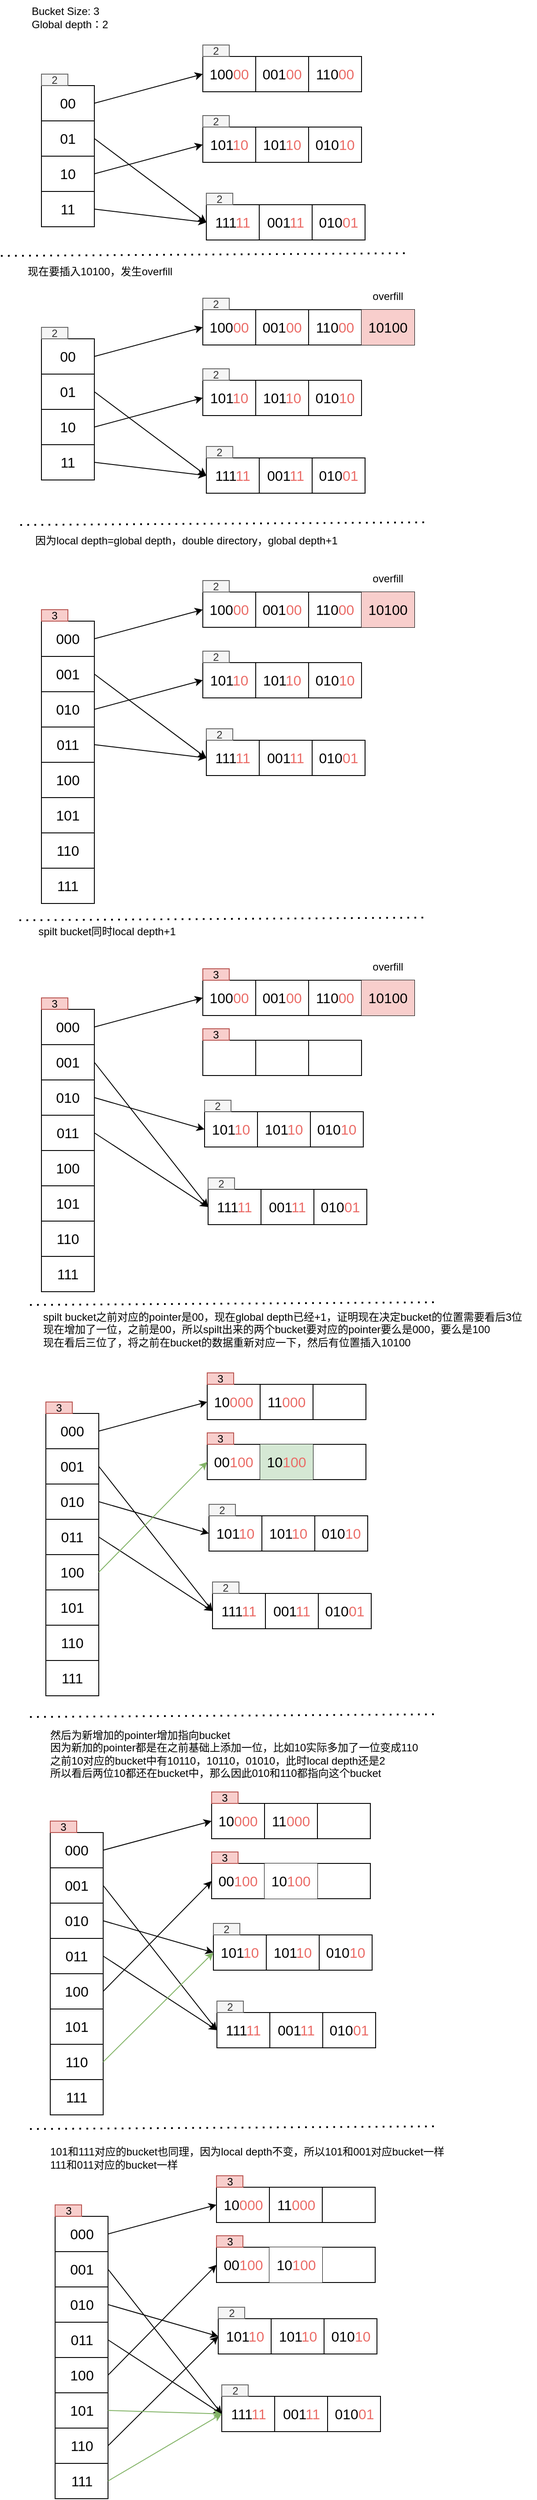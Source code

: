 <mxfile version="21.1.2" type="device" pages="2">
  <diagram name="第 1 页" id="xnRrVo3mb-r4zf3FHxIi">
    <mxGraphModel dx="454" dy="539" grid="0" gridSize="10" guides="1" tooltips="1" connect="1" arrows="1" fold="1" page="1" pageScale="1" pageWidth="827" pageHeight="1169" math="0" shadow="0">
      <root>
        <mxCell id="0" />
        <mxCell id="1" parent="0" />
        <mxCell id="uozgkGzDPanCyM9-mz-u-78" value="" style="shape=table;startSize=0;container=1;collapsible=0;childLayout=tableLayout;fontSize=16;" parent="1" vertex="1">
          <mxGeometry x="67" y="243" width="60" height="160" as="geometry" />
        </mxCell>
        <mxCell id="uozgkGzDPanCyM9-mz-u-79" value="" style="shape=tableRow;horizontal=0;startSize=0;swimlaneHead=0;swimlaneBody=0;strokeColor=inherit;top=0;left=0;bottom=0;right=0;collapsible=0;dropTarget=0;fillColor=none;points=[[0,0.5],[1,0.5]];portConstraint=eastwest;fontSize=16;" parent="uozgkGzDPanCyM9-mz-u-78" vertex="1">
          <mxGeometry width="60" height="40" as="geometry" />
        </mxCell>
        <mxCell id="uozgkGzDPanCyM9-mz-u-80" value="00" style="shape=partialRectangle;html=1;whiteSpace=wrap;connectable=0;strokeColor=default;overflow=hidden;fillColor=none;top=0;left=0;bottom=0;right=0;pointerEvents=1;fontSize=16;fillStyle=auto;" parent="uozgkGzDPanCyM9-mz-u-79" vertex="1">
          <mxGeometry width="60" height="40" as="geometry">
            <mxRectangle width="60" height="40" as="alternateBounds" />
          </mxGeometry>
        </mxCell>
        <mxCell id="uozgkGzDPanCyM9-mz-u-83" value="" style="shape=tableRow;horizontal=0;startSize=0;swimlaneHead=0;swimlaneBody=0;strokeColor=inherit;top=0;left=0;bottom=0;right=0;collapsible=0;dropTarget=0;fillColor=none;points=[[0,0.5],[1,0.5]];portConstraint=eastwest;fontSize=16;" parent="uozgkGzDPanCyM9-mz-u-78" vertex="1">
          <mxGeometry y="40" width="60" height="40" as="geometry" />
        </mxCell>
        <mxCell id="uozgkGzDPanCyM9-mz-u-84" value="01" style="shape=partialRectangle;html=1;whiteSpace=wrap;connectable=0;strokeColor=#d79b00;overflow=hidden;fillColor=none;top=0;left=0;bottom=0;right=0;pointerEvents=1;fontSize=16;" parent="uozgkGzDPanCyM9-mz-u-83" vertex="1">
          <mxGeometry width="60" height="40" as="geometry">
            <mxRectangle width="60" height="40" as="alternateBounds" />
          </mxGeometry>
        </mxCell>
        <mxCell id="uozgkGzDPanCyM9-mz-u-87" value="" style="shape=tableRow;horizontal=0;startSize=0;swimlaneHead=0;swimlaneBody=0;strokeColor=inherit;top=0;left=0;bottom=0;right=0;collapsible=0;dropTarget=0;fillColor=none;points=[[0,0.5],[1,0.5]];portConstraint=eastwest;fontSize=16;" parent="uozgkGzDPanCyM9-mz-u-78" vertex="1">
          <mxGeometry y="80" width="60" height="40" as="geometry" />
        </mxCell>
        <mxCell id="uozgkGzDPanCyM9-mz-u-88" value="10" style="shape=partialRectangle;html=1;whiteSpace=wrap;connectable=0;strokeColor=inherit;overflow=hidden;fillColor=none;top=0;left=0;bottom=0;right=0;pointerEvents=1;fontSize=16;" parent="uozgkGzDPanCyM9-mz-u-87" vertex="1">
          <mxGeometry width="60" height="40" as="geometry">
            <mxRectangle width="60" height="40" as="alternateBounds" />
          </mxGeometry>
        </mxCell>
        <mxCell id="uozgkGzDPanCyM9-mz-u-153" style="shape=tableRow;horizontal=0;startSize=0;swimlaneHead=0;swimlaneBody=0;strokeColor=inherit;top=0;left=0;bottom=0;right=0;collapsible=0;dropTarget=0;fillColor=none;points=[[0,0.5],[1,0.5]];portConstraint=eastwest;fontSize=16;" parent="uozgkGzDPanCyM9-mz-u-78" vertex="1">
          <mxGeometry y="120" width="60" height="40" as="geometry" />
        </mxCell>
        <mxCell id="uozgkGzDPanCyM9-mz-u-154" value="11" style="shape=partialRectangle;html=1;whiteSpace=wrap;connectable=0;strokeColor=inherit;overflow=hidden;fillColor=none;top=0;left=0;bottom=0;right=0;pointerEvents=1;fontSize=16;gradientColor=none;fillStyle=auto;" parent="uozgkGzDPanCyM9-mz-u-153" vertex="1">
          <mxGeometry width="60" height="40" as="geometry">
            <mxRectangle width="60" height="40" as="alternateBounds" />
          </mxGeometry>
        </mxCell>
        <mxCell id="uozgkGzDPanCyM9-mz-u-93" value="" style="shape=table;startSize=0;container=1;collapsible=0;childLayout=tableLayout;fontSize=16;" parent="1" vertex="1">
          <mxGeometry x="250" y="210" width="180" height="40" as="geometry" />
        </mxCell>
        <mxCell id="uozgkGzDPanCyM9-mz-u-106" style="shape=tableRow;horizontal=0;startSize=0;swimlaneHead=0;swimlaneBody=0;strokeColor=inherit;top=0;left=0;bottom=0;right=0;collapsible=0;dropTarget=0;fillColor=none;points=[[0,0.5],[1,0.5]];portConstraint=eastwest;fontSize=16;" parent="uozgkGzDPanCyM9-mz-u-93" vertex="1">
          <mxGeometry width="180" height="40" as="geometry" />
        </mxCell>
        <mxCell id="uozgkGzDPanCyM9-mz-u-107" value="100&lt;font color=&quot;#ea6b66&quot;&gt;00&lt;/font&gt;" style="shape=partialRectangle;html=1;whiteSpace=wrap;connectable=0;strokeColor=inherit;overflow=hidden;fillColor=none;top=0;left=0;bottom=0;right=0;pointerEvents=1;fontSize=16;" parent="uozgkGzDPanCyM9-mz-u-106" vertex="1">
          <mxGeometry width="60" height="40" as="geometry">
            <mxRectangle width="60" height="40" as="alternateBounds" />
          </mxGeometry>
        </mxCell>
        <mxCell id="uozgkGzDPanCyM9-mz-u-108" value="001&lt;font color=&quot;#ea6b66&quot;&gt;00&lt;/font&gt;" style="shape=partialRectangle;html=1;whiteSpace=wrap;connectable=0;strokeColor=inherit;overflow=hidden;fillColor=none;top=0;left=0;bottom=0;right=0;pointerEvents=1;fontSize=16;" parent="uozgkGzDPanCyM9-mz-u-106" vertex="1">
          <mxGeometry x="60" width="60" height="40" as="geometry">
            <mxRectangle width="60" height="40" as="alternateBounds" />
          </mxGeometry>
        </mxCell>
        <mxCell id="uozgkGzDPanCyM9-mz-u-109" value="110&lt;font color=&quot;#ea6b66&quot;&gt;00&lt;/font&gt;" style="shape=partialRectangle;html=1;whiteSpace=wrap;connectable=0;strokeColor=inherit;overflow=hidden;fillColor=none;top=0;left=0;bottom=0;right=0;pointerEvents=1;fontSize=16;" parent="uozgkGzDPanCyM9-mz-u-106" vertex="1">
          <mxGeometry x="120" width="60" height="40" as="geometry">
            <mxRectangle width="60" height="40" as="alternateBounds" />
          </mxGeometry>
        </mxCell>
        <mxCell id="uozgkGzDPanCyM9-mz-u-122" value="Bucket Size: 3&lt;br&gt;Global depth：2" style="text;html=1;align=left;verticalAlign=middle;resizable=0;points=[];autosize=1;strokeColor=none;fillColor=none;" parent="1" vertex="1">
          <mxGeometry x="54" y="146" width="110" height="40" as="geometry" />
        </mxCell>
        <mxCell id="uozgkGzDPanCyM9-mz-u-123" value="2" style="rounded=0;whiteSpace=wrap;html=1;fillColor=#f5f5f5;fontColor=#333333;strokeColor=#666666;" parent="1" vertex="1">
          <mxGeometry x="250" y="197" width="30" height="13" as="geometry" />
        </mxCell>
        <mxCell id="uozgkGzDPanCyM9-mz-u-138" value="2" style="rounded=0;whiteSpace=wrap;html=1;fillColor=#f5f5f5;fontColor=#333333;strokeColor=#666666;" parent="1" vertex="1">
          <mxGeometry x="67" y="230" width="30" height="13" as="geometry" />
        </mxCell>
        <mxCell id="uozgkGzDPanCyM9-mz-u-139" value="" style="shape=table;startSize=0;container=1;collapsible=0;childLayout=tableLayout;fontSize=16;" parent="1" vertex="1">
          <mxGeometry x="250" y="290" width="180" height="40" as="geometry" />
        </mxCell>
        <mxCell id="uozgkGzDPanCyM9-mz-u-140" style="shape=tableRow;horizontal=0;startSize=0;swimlaneHead=0;swimlaneBody=0;strokeColor=inherit;top=0;left=0;bottom=0;right=0;collapsible=0;dropTarget=0;fillColor=none;points=[[0,0.5],[1,0.5]];portConstraint=eastwest;fontSize=16;" parent="uozgkGzDPanCyM9-mz-u-139" vertex="1">
          <mxGeometry width="180" height="40" as="geometry" />
        </mxCell>
        <mxCell id="uozgkGzDPanCyM9-mz-u-141" value="101&lt;font color=&quot;#ea6b66&quot;&gt;10&lt;/font&gt;" style="shape=partialRectangle;html=1;whiteSpace=wrap;connectable=0;strokeColor=inherit;overflow=hidden;fillColor=none;top=0;left=0;bottom=0;right=0;pointerEvents=1;fontSize=16;" parent="uozgkGzDPanCyM9-mz-u-140" vertex="1">
          <mxGeometry width="60" height="40" as="geometry">
            <mxRectangle width="60" height="40" as="alternateBounds" />
          </mxGeometry>
        </mxCell>
        <mxCell id="uozgkGzDPanCyM9-mz-u-142" value="101&lt;font color=&quot;#ea6b66&quot;&gt;10&lt;/font&gt;" style="shape=partialRectangle;html=1;whiteSpace=wrap;connectable=0;strokeColor=inherit;overflow=hidden;fillColor=none;top=0;left=0;bottom=0;right=0;pointerEvents=1;fontSize=16;" parent="uozgkGzDPanCyM9-mz-u-140" vertex="1">
          <mxGeometry x="60" width="60" height="40" as="geometry">
            <mxRectangle width="60" height="40" as="alternateBounds" />
          </mxGeometry>
        </mxCell>
        <mxCell id="uozgkGzDPanCyM9-mz-u-143" value="010&lt;font color=&quot;#ea6b66&quot;&gt;10&lt;/font&gt;" style="shape=partialRectangle;html=1;whiteSpace=wrap;connectable=0;strokeColor=inherit;overflow=hidden;fillColor=none;top=0;left=0;bottom=0;right=0;pointerEvents=1;fontSize=16;" parent="uozgkGzDPanCyM9-mz-u-140" vertex="1">
          <mxGeometry x="120" width="60" height="40" as="geometry">
            <mxRectangle width="60" height="40" as="alternateBounds" />
          </mxGeometry>
        </mxCell>
        <mxCell id="uozgkGzDPanCyM9-mz-u-144" value="2" style="rounded=0;whiteSpace=wrap;html=1;fillColor=#f5f5f5;fontColor=#333333;strokeColor=#666666;" parent="1" vertex="1">
          <mxGeometry x="250" y="277" width="30" height="13" as="geometry" />
        </mxCell>
        <mxCell id="uozgkGzDPanCyM9-mz-u-145" value="" style="shape=table;startSize=0;container=1;collapsible=0;childLayout=tableLayout;fontSize=16;" parent="1" vertex="1">
          <mxGeometry x="254" y="378" width="180" height="40" as="geometry" />
        </mxCell>
        <mxCell id="uozgkGzDPanCyM9-mz-u-146" style="shape=tableRow;horizontal=0;startSize=0;swimlaneHead=0;swimlaneBody=0;strokeColor=inherit;top=0;left=0;bottom=0;right=0;collapsible=0;dropTarget=0;fillColor=none;points=[[0,0.5],[1,0.5]];portConstraint=eastwest;fontSize=16;" parent="uozgkGzDPanCyM9-mz-u-145" vertex="1">
          <mxGeometry width="180" height="40" as="geometry" />
        </mxCell>
        <mxCell id="uozgkGzDPanCyM9-mz-u-147" value="111&lt;font color=&quot;#ea6b66&quot;&gt;11&lt;/font&gt;" style="shape=partialRectangle;html=1;whiteSpace=wrap;connectable=0;strokeColor=inherit;overflow=hidden;fillColor=none;top=0;left=0;bottom=0;right=0;pointerEvents=1;fontSize=16;" parent="uozgkGzDPanCyM9-mz-u-146" vertex="1">
          <mxGeometry width="60" height="40" as="geometry">
            <mxRectangle width="60" height="40" as="alternateBounds" />
          </mxGeometry>
        </mxCell>
        <mxCell id="uozgkGzDPanCyM9-mz-u-148" value="001&lt;font color=&quot;#ea6b66&quot;&gt;11&lt;/font&gt;" style="shape=partialRectangle;html=1;whiteSpace=wrap;connectable=0;strokeColor=inherit;overflow=hidden;fillColor=none;top=0;left=0;bottom=0;right=0;pointerEvents=1;fontSize=16;" parent="uozgkGzDPanCyM9-mz-u-146" vertex="1">
          <mxGeometry x="60" width="60" height="40" as="geometry">
            <mxRectangle width="60" height="40" as="alternateBounds" />
          </mxGeometry>
        </mxCell>
        <mxCell id="uozgkGzDPanCyM9-mz-u-149" value="010&lt;font color=&quot;#ea6b66&quot;&gt;01&lt;/font&gt;" style="shape=partialRectangle;html=1;whiteSpace=wrap;connectable=0;strokeColor=inherit;overflow=hidden;fillColor=none;top=0;left=0;bottom=0;right=0;pointerEvents=1;fontSize=16;" parent="uozgkGzDPanCyM9-mz-u-146" vertex="1">
          <mxGeometry x="120" width="60" height="40" as="geometry">
            <mxRectangle width="60" height="40" as="alternateBounds" />
          </mxGeometry>
        </mxCell>
        <mxCell id="uozgkGzDPanCyM9-mz-u-150" value="2" style="rounded=0;whiteSpace=wrap;html=1;fillColor=#f5f5f5;fontColor=#333333;strokeColor=#666666;" parent="1" vertex="1">
          <mxGeometry x="254" y="365" width="30" height="13" as="geometry" />
        </mxCell>
        <mxCell id="uozgkGzDPanCyM9-mz-u-151" value="" style="endArrow=classic;html=1;rounded=0;exitX=1;exitY=0.5;exitDx=0;exitDy=0;entryX=0;entryY=0.5;entryDx=0;entryDy=0;" parent="1" source="uozgkGzDPanCyM9-mz-u-79" target="uozgkGzDPanCyM9-mz-u-106" edge="1">
          <mxGeometry width="50" height="50" relative="1" as="geometry">
            <mxPoint x="265" y="304" as="sourcePoint" />
            <mxPoint x="315" y="254" as="targetPoint" />
          </mxGeometry>
        </mxCell>
        <mxCell id="uozgkGzDPanCyM9-mz-u-152" value="" style="endArrow=classic;html=1;rounded=0;exitX=1;exitY=0.5;exitDx=0;exitDy=0;entryX=0;entryY=0.5;entryDx=0;entryDy=0;" parent="1" source="uozgkGzDPanCyM9-mz-u-83" target="uozgkGzDPanCyM9-mz-u-146" edge="1">
          <mxGeometry width="50" height="50" relative="1" as="geometry">
            <mxPoint x="265" y="304" as="sourcePoint" />
            <mxPoint x="315" y="254" as="targetPoint" />
          </mxGeometry>
        </mxCell>
        <mxCell id="uozgkGzDPanCyM9-mz-u-157" value="" style="endArrow=classic;html=1;rounded=0;exitX=1;exitY=0.5;exitDx=0;exitDy=0;entryX=0;entryY=0.5;entryDx=0;entryDy=0;" parent="1" source="uozgkGzDPanCyM9-mz-u-87" target="uozgkGzDPanCyM9-mz-u-140" edge="1">
          <mxGeometry width="50" height="50" relative="1" as="geometry">
            <mxPoint x="265" y="304" as="sourcePoint" />
            <mxPoint x="315" y="254" as="targetPoint" />
          </mxGeometry>
        </mxCell>
        <mxCell id="uozgkGzDPanCyM9-mz-u-158" value="" style="endArrow=classic;html=1;rounded=0;exitX=1;exitY=0.5;exitDx=0;exitDy=0;entryX=0;entryY=0.5;entryDx=0;entryDy=0;" parent="1" source="uozgkGzDPanCyM9-mz-u-153" target="uozgkGzDPanCyM9-mz-u-146" edge="1">
          <mxGeometry width="50" height="50" relative="1" as="geometry">
            <mxPoint x="265" y="304" as="sourcePoint" />
            <mxPoint x="315" y="254" as="targetPoint" />
          </mxGeometry>
        </mxCell>
        <mxCell id="uozgkGzDPanCyM9-mz-u-159" value="现在要插入10100，发生overfill" style="text;html=1;align=center;verticalAlign=middle;resizable=0;points=[];autosize=1;strokeColor=none;fillColor=none;" parent="1" vertex="1">
          <mxGeometry x="42" y="441" width="182" height="26" as="geometry" />
        </mxCell>
        <mxCell id="uozgkGzDPanCyM9-mz-u-160" value="" style="endArrow=none;dashed=1;html=1;dashPattern=1 3;strokeWidth=2;rounded=0;" parent="1" edge="1">
          <mxGeometry width="50" height="50" relative="1" as="geometry">
            <mxPoint x="21" y="436" as="sourcePoint" />
            <mxPoint x="485" y="433" as="targetPoint" />
          </mxGeometry>
        </mxCell>
        <mxCell id="uozgkGzDPanCyM9-mz-u-162" value="" style="shape=table;startSize=0;container=1;collapsible=0;childLayout=tableLayout;fontSize=16;" parent="1" vertex="1">
          <mxGeometry x="67" y="530" width="60" height="160" as="geometry" />
        </mxCell>
        <mxCell id="uozgkGzDPanCyM9-mz-u-163" value="" style="shape=tableRow;horizontal=0;startSize=0;swimlaneHead=0;swimlaneBody=0;strokeColor=inherit;top=0;left=0;bottom=0;right=0;collapsible=0;dropTarget=0;fillColor=none;points=[[0,0.5],[1,0.5]];portConstraint=eastwest;fontSize=16;" parent="uozgkGzDPanCyM9-mz-u-162" vertex="1">
          <mxGeometry width="60" height="40" as="geometry" />
        </mxCell>
        <mxCell id="uozgkGzDPanCyM9-mz-u-164" value="00" style="shape=partialRectangle;html=1;whiteSpace=wrap;connectable=0;strokeColor=#d79b00;overflow=hidden;fillColor=none;top=0;left=0;bottom=0;right=0;pointerEvents=1;fontSize=16;" parent="uozgkGzDPanCyM9-mz-u-163" vertex="1">
          <mxGeometry width="60" height="40" as="geometry">
            <mxRectangle width="60" height="40" as="alternateBounds" />
          </mxGeometry>
        </mxCell>
        <mxCell id="uozgkGzDPanCyM9-mz-u-165" value="" style="shape=tableRow;horizontal=0;startSize=0;swimlaneHead=0;swimlaneBody=0;strokeColor=inherit;top=0;left=0;bottom=0;right=0;collapsible=0;dropTarget=0;fillColor=none;points=[[0,0.5],[1,0.5]];portConstraint=eastwest;fontSize=16;" parent="uozgkGzDPanCyM9-mz-u-162" vertex="1">
          <mxGeometry y="40" width="60" height="40" as="geometry" />
        </mxCell>
        <mxCell id="uozgkGzDPanCyM9-mz-u-166" value="01" style="shape=partialRectangle;html=1;whiteSpace=wrap;connectable=0;strokeColor=#d79b00;overflow=hidden;fillColor=none;top=0;left=0;bottom=0;right=0;pointerEvents=1;fontSize=16;" parent="uozgkGzDPanCyM9-mz-u-165" vertex="1">
          <mxGeometry width="60" height="40" as="geometry">
            <mxRectangle width="60" height="40" as="alternateBounds" />
          </mxGeometry>
        </mxCell>
        <mxCell id="uozgkGzDPanCyM9-mz-u-167" value="" style="shape=tableRow;horizontal=0;startSize=0;swimlaneHead=0;swimlaneBody=0;strokeColor=inherit;top=0;left=0;bottom=0;right=0;collapsible=0;dropTarget=0;fillColor=none;points=[[0,0.5],[1,0.5]];portConstraint=eastwest;fontSize=16;" parent="uozgkGzDPanCyM9-mz-u-162" vertex="1">
          <mxGeometry y="80" width="60" height="40" as="geometry" />
        </mxCell>
        <mxCell id="uozgkGzDPanCyM9-mz-u-168" value="10" style="shape=partialRectangle;html=1;whiteSpace=wrap;connectable=0;strokeColor=#d79b00;overflow=hidden;fillColor=none;top=0;left=0;bottom=0;right=0;pointerEvents=1;fontSize=16;" parent="uozgkGzDPanCyM9-mz-u-167" vertex="1">
          <mxGeometry width="60" height="40" as="geometry">
            <mxRectangle width="60" height="40" as="alternateBounds" />
          </mxGeometry>
        </mxCell>
        <mxCell id="uozgkGzDPanCyM9-mz-u-169" style="shape=tableRow;horizontal=0;startSize=0;swimlaneHead=0;swimlaneBody=0;strokeColor=inherit;top=0;left=0;bottom=0;right=0;collapsible=0;dropTarget=0;fillColor=none;points=[[0,0.5],[1,0.5]];portConstraint=eastwest;fontSize=16;" parent="uozgkGzDPanCyM9-mz-u-162" vertex="1">
          <mxGeometry y="120" width="60" height="40" as="geometry" />
        </mxCell>
        <mxCell id="uozgkGzDPanCyM9-mz-u-170" value="11" style="shape=partialRectangle;html=1;whiteSpace=wrap;connectable=0;strokeColor=#d79b00;overflow=hidden;fillColor=none;top=0;left=0;bottom=0;right=0;pointerEvents=1;fontSize=16;" parent="uozgkGzDPanCyM9-mz-u-169" vertex="1">
          <mxGeometry width="60" height="40" as="geometry">
            <mxRectangle width="60" height="40" as="alternateBounds" />
          </mxGeometry>
        </mxCell>
        <mxCell id="uozgkGzDPanCyM9-mz-u-171" value="" style="shape=table;startSize=0;container=1;collapsible=0;childLayout=tableLayout;fontSize=16;" parent="1" vertex="1">
          <mxGeometry x="250" y="497" width="240" height="40" as="geometry" />
        </mxCell>
        <mxCell id="uozgkGzDPanCyM9-mz-u-172" style="shape=tableRow;horizontal=0;startSize=0;swimlaneHead=0;swimlaneBody=0;strokeColor=inherit;top=0;left=0;bottom=0;right=0;collapsible=0;dropTarget=0;fillColor=none;points=[[0,0.5],[1,0.5]];portConstraint=eastwest;fontSize=16;" parent="uozgkGzDPanCyM9-mz-u-171" vertex="1">
          <mxGeometry width="240" height="40" as="geometry" />
        </mxCell>
        <mxCell id="uozgkGzDPanCyM9-mz-u-173" value="100&lt;font color=&quot;#ea6b66&quot;&gt;00&lt;/font&gt;" style="shape=partialRectangle;html=1;whiteSpace=wrap;connectable=0;strokeColor=inherit;overflow=hidden;fillColor=none;top=0;left=0;bottom=0;right=0;pointerEvents=1;fontSize=16;" parent="uozgkGzDPanCyM9-mz-u-172" vertex="1">
          <mxGeometry width="60" height="40" as="geometry">
            <mxRectangle width="60" height="40" as="alternateBounds" />
          </mxGeometry>
        </mxCell>
        <mxCell id="uozgkGzDPanCyM9-mz-u-174" value="001&lt;font color=&quot;#ea6b66&quot;&gt;00&lt;/font&gt;" style="shape=partialRectangle;html=1;whiteSpace=wrap;connectable=0;strokeColor=inherit;overflow=hidden;fillColor=none;top=0;left=0;bottom=0;right=0;pointerEvents=1;fontSize=16;" parent="uozgkGzDPanCyM9-mz-u-172" vertex="1">
          <mxGeometry x="60" width="60" height="40" as="geometry">
            <mxRectangle width="60" height="40" as="alternateBounds" />
          </mxGeometry>
        </mxCell>
        <mxCell id="uozgkGzDPanCyM9-mz-u-175" value="110&lt;font color=&quot;#ea6b66&quot;&gt;00&lt;/font&gt;" style="shape=partialRectangle;html=1;whiteSpace=wrap;connectable=0;strokeColor=inherit;overflow=hidden;fillColor=none;top=0;left=0;bottom=0;right=0;pointerEvents=1;fontSize=16;" parent="uozgkGzDPanCyM9-mz-u-172" vertex="1">
          <mxGeometry x="120" width="60" height="40" as="geometry">
            <mxRectangle width="60" height="40" as="alternateBounds" />
          </mxGeometry>
        </mxCell>
        <mxCell id="uozgkGzDPanCyM9-mz-u-207" value="10100" style="shape=partialRectangle;html=1;whiteSpace=wrap;connectable=0;strokeColor=#b85450;overflow=hidden;fillColor=#f8cecc;top=0;left=0;bottom=0;right=0;pointerEvents=1;fontSize=16;" parent="uozgkGzDPanCyM9-mz-u-172" vertex="1">
          <mxGeometry x="180" width="60" height="40" as="geometry">
            <mxRectangle width="60" height="40" as="alternateBounds" />
          </mxGeometry>
        </mxCell>
        <mxCell id="uozgkGzDPanCyM9-mz-u-176" value="2" style="rounded=0;whiteSpace=wrap;html=1;fillColor=#f5f5f5;fontColor=#333333;strokeColor=#666666;" parent="1" vertex="1">
          <mxGeometry x="250" y="484" width="30" height="13" as="geometry" />
        </mxCell>
        <mxCell id="uozgkGzDPanCyM9-mz-u-177" value="2" style="rounded=0;whiteSpace=wrap;html=1;fillColor=#f5f5f5;fontColor=#333333;strokeColor=#666666;" parent="1" vertex="1">
          <mxGeometry x="67" y="517" width="30" height="13" as="geometry" />
        </mxCell>
        <mxCell id="uozgkGzDPanCyM9-mz-u-178" value="" style="shape=table;startSize=0;container=1;collapsible=0;childLayout=tableLayout;fontSize=16;" parent="1" vertex="1">
          <mxGeometry x="250" y="577" width="180" height="40" as="geometry" />
        </mxCell>
        <mxCell id="uozgkGzDPanCyM9-mz-u-179" style="shape=tableRow;horizontal=0;startSize=0;swimlaneHead=0;swimlaneBody=0;strokeColor=inherit;top=0;left=0;bottom=0;right=0;collapsible=0;dropTarget=0;fillColor=none;points=[[0,0.5],[1,0.5]];portConstraint=eastwest;fontSize=16;" parent="uozgkGzDPanCyM9-mz-u-178" vertex="1">
          <mxGeometry width="180" height="40" as="geometry" />
        </mxCell>
        <mxCell id="uozgkGzDPanCyM9-mz-u-180" value="101&lt;font color=&quot;#ea6b66&quot;&gt;10&lt;/font&gt;" style="shape=partialRectangle;html=1;whiteSpace=wrap;connectable=0;strokeColor=inherit;overflow=hidden;fillColor=none;top=0;left=0;bottom=0;right=0;pointerEvents=1;fontSize=16;" parent="uozgkGzDPanCyM9-mz-u-179" vertex="1">
          <mxGeometry width="60" height="40" as="geometry">
            <mxRectangle width="60" height="40" as="alternateBounds" />
          </mxGeometry>
        </mxCell>
        <mxCell id="uozgkGzDPanCyM9-mz-u-181" value="101&lt;font color=&quot;#ea6b66&quot;&gt;10&lt;/font&gt;" style="shape=partialRectangle;html=1;whiteSpace=wrap;connectable=0;strokeColor=inherit;overflow=hidden;fillColor=none;top=0;left=0;bottom=0;right=0;pointerEvents=1;fontSize=16;" parent="uozgkGzDPanCyM9-mz-u-179" vertex="1">
          <mxGeometry x="60" width="60" height="40" as="geometry">
            <mxRectangle width="60" height="40" as="alternateBounds" />
          </mxGeometry>
        </mxCell>
        <mxCell id="uozgkGzDPanCyM9-mz-u-182" value="010&lt;font color=&quot;#ea6b66&quot;&gt;10&lt;/font&gt;" style="shape=partialRectangle;html=1;whiteSpace=wrap;connectable=0;strokeColor=inherit;overflow=hidden;fillColor=none;top=0;left=0;bottom=0;right=0;pointerEvents=1;fontSize=16;" parent="uozgkGzDPanCyM9-mz-u-179" vertex="1">
          <mxGeometry x="120" width="60" height="40" as="geometry">
            <mxRectangle width="60" height="40" as="alternateBounds" />
          </mxGeometry>
        </mxCell>
        <mxCell id="uozgkGzDPanCyM9-mz-u-183" value="2" style="rounded=0;whiteSpace=wrap;html=1;fillColor=#f5f5f5;fontColor=#333333;strokeColor=#666666;" parent="1" vertex="1">
          <mxGeometry x="250" y="564" width="30" height="13" as="geometry" />
        </mxCell>
        <mxCell id="uozgkGzDPanCyM9-mz-u-184" value="" style="shape=table;startSize=0;container=1;collapsible=0;childLayout=tableLayout;fontSize=16;" parent="1" vertex="1">
          <mxGeometry x="254" y="665" width="180" height="40" as="geometry" />
        </mxCell>
        <mxCell id="uozgkGzDPanCyM9-mz-u-185" style="shape=tableRow;horizontal=0;startSize=0;swimlaneHead=0;swimlaneBody=0;strokeColor=inherit;top=0;left=0;bottom=0;right=0;collapsible=0;dropTarget=0;fillColor=none;points=[[0,0.5],[1,0.5]];portConstraint=eastwest;fontSize=16;" parent="uozgkGzDPanCyM9-mz-u-184" vertex="1">
          <mxGeometry width="180" height="40" as="geometry" />
        </mxCell>
        <mxCell id="uozgkGzDPanCyM9-mz-u-186" value="111&lt;font color=&quot;#ea6b66&quot;&gt;11&lt;/font&gt;" style="shape=partialRectangle;html=1;whiteSpace=wrap;connectable=0;strokeColor=inherit;overflow=hidden;fillColor=none;top=0;left=0;bottom=0;right=0;pointerEvents=1;fontSize=16;" parent="uozgkGzDPanCyM9-mz-u-185" vertex="1">
          <mxGeometry width="60" height="40" as="geometry">
            <mxRectangle width="60" height="40" as="alternateBounds" />
          </mxGeometry>
        </mxCell>
        <mxCell id="uozgkGzDPanCyM9-mz-u-187" value="001&lt;font color=&quot;#ea6b66&quot;&gt;11&lt;/font&gt;" style="shape=partialRectangle;html=1;whiteSpace=wrap;connectable=0;strokeColor=inherit;overflow=hidden;fillColor=none;top=0;left=0;bottom=0;right=0;pointerEvents=1;fontSize=16;" parent="uozgkGzDPanCyM9-mz-u-185" vertex="1">
          <mxGeometry x="60" width="60" height="40" as="geometry">
            <mxRectangle width="60" height="40" as="alternateBounds" />
          </mxGeometry>
        </mxCell>
        <mxCell id="uozgkGzDPanCyM9-mz-u-188" value="010&lt;font color=&quot;#ea6b66&quot;&gt;01&lt;/font&gt;" style="shape=partialRectangle;html=1;whiteSpace=wrap;connectable=0;strokeColor=inherit;overflow=hidden;fillColor=none;top=0;left=0;bottom=0;right=0;pointerEvents=1;fontSize=16;" parent="uozgkGzDPanCyM9-mz-u-185" vertex="1">
          <mxGeometry x="120" width="60" height="40" as="geometry">
            <mxRectangle width="60" height="40" as="alternateBounds" />
          </mxGeometry>
        </mxCell>
        <mxCell id="uozgkGzDPanCyM9-mz-u-189" value="2" style="rounded=0;whiteSpace=wrap;html=1;fillColor=#f5f5f5;fontColor=#333333;strokeColor=#666666;" parent="1" vertex="1">
          <mxGeometry x="254" y="652" width="30" height="13" as="geometry" />
        </mxCell>
        <mxCell id="uozgkGzDPanCyM9-mz-u-190" value="" style="endArrow=classic;html=1;rounded=0;exitX=1;exitY=0.5;exitDx=0;exitDy=0;entryX=0;entryY=0.5;entryDx=0;entryDy=0;" parent="1" source="uozgkGzDPanCyM9-mz-u-163" target="uozgkGzDPanCyM9-mz-u-172" edge="1">
          <mxGeometry width="50" height="50" relative="1" as="geometry">
            <mxPoint x="265" y="591" as="sourcePoint" />
            <mxPoint x="315" y="541" as="targetPoint" />
          </mxGeometry>
        </mxCell>
        <mxCell id="uozgkGzDPanCyM9-mz-u-191" value="" style="endArrow=classic;html=1;rounded=0;exitX=1;exitY=0.5;exitDx=0;exitDy=0;entryX=0;entryY=0.5;entryDx=0;entryDy=0;" parent="1" source="uozgkGzDPanCyM9-mz-u-165" target="uozgkGzDPanCyM9-mz-u-185" edge="1">
          <mxGeometry width="50" height="50" relative="1" as="geometry">
            <mxPoint x="265" y="591" as="sourcePoint" />
            <mxPoint x="315" y="541" as="targetPoint" />
          </mxGeometry>
        </mxCell>
        <mxCell id="uozgkGzDPanCyM9-mz-u-192" value="" style="endArrow=classic;html=1;rounded=0;exitX=1;exitY=0.5;exitDx=0;exitDy=0;entryX=0;entryY=0.5;entryDx=0;entryDy=0;" parent="1" source="uozgkGzDPanCyM9-mz-u-167" target="uozgkGzDPanCyM9-mz-u-179" edge="1">
          <mxGeometry width="50" height="50" relative="1" as="geometry">
            <mxPoint x="265" y="591" as="sourcePoint" />
            <mxPoint x="315" y="541" as="targetPoint" />
          </mxGeometry>
        </mxCell>
        <mxCell id="uozgkGzDPanCyM9-mz-u-193" value="" style="endArrow=classic;html=1;rounded=0;exitX=1;exitY=0.5;exitDx=0;exitDy=0;entryX=0;entryY=0.5;entryDx=0;entryDy=0;" parent="1" source="uozgkGzDPanCyM9-mz-u-169" target="uozgkGzDPanCyM9-mz-u-185" edge="1">
          <mxGeometry width="50" height="50" relative="1" as="geometry">
            <mxPoint x="265" y="591" as="sourcePoint" />
            <mxPoint x="315" y="541" as="targetPoint" />
          </mxGeometry>
        </mxCell>
        <mxCell id="uozgkGzDPanCyM9-mz-u-208" value="overfill" style="text;html=1;strokeColor=none;fillColor=none;align=center;verticalAlign=middle;whiteSpace=wrap;rounded=0;" parent="1" vertex="1">
          <mxGeometry x="430" y="467" width="60" height="30" as="geometry" />
        </mxCell>
        <mxCell id="uozgkGzDPanCyM9-mz-u-209" value="" style="endArrow=none;dashed=1;html=1;dashPattern=1 3;strokeWidth=2;rounded=0;" parent="1" edge="1">
          <mxGeometry width="50" height="50" relative="1" as="geometry">
            <mxPoint x="42" y="1189" as="sourcePoint" />
            <mxPoint x="506" y="1186" as="targetPoint" />
          </mxGeometry>
        </mxCell>
        <mxCell id="uozgkGzDPanCyM9-mz-u-210" value="因为local depth=global depth，double directory，global depth+1" style="text;html=1;align=left;verticalAlign=middle;resizable=0;points=[];autosize=1;strokeColor=none;fillColor=none;" parent="1" vertex="1">
          <mxGeometry x="58" y="746" width="361" height="26" as="geometry" />
        </mxCell>
        <mxCell id="uozgkGzDPanCyM9-mz-u-246" value="" style="shape=table;startSize=0;container=1;collapsible=0;childLayout=tableLayout;fontSize=16;" parent="1" vertex="1">
          <mxGeometry x="67" y="850" width="60" height="320" as="geometry" />
        </mxCell>
        <mxCell id="uozgkGzDPanCyM9-mz-u-247" value="" style="shape=tableRow;horizontal=0;startSize=0;swimlaneHead=0;swimlaneBody=0;strokeColor=inherit;top=0;left=0;bottom=0;right=0;collapsible=0;dropTarget=0;fillColor=none;points=[[0,0.5],[1,0.5]];portConstraint=eastwest;fontSize=16;" parent="uozgkGzDPanCyM9-mz-u-246" vertex="1">
          <mxGeometry width="60" height="40" as="geometry" />
        </mxCell>
        <mxCell id="uozgkGzDPanCyM9-mz-u-248" value="000" style="shape=partialRectangle;html=1;whiteSpace=wrap;connectable=0;strokeColor=#d79b00;overflow=hidden;fillColor=none;top=0;left=0;bottom=0;right=0;pointerEvents=1;fontSize=16;" parent="uozgkGzDPanCyM9-mz-u-247" vertex="1">
          <mxGeometry width="60" height="40" as="geometry">
            <mxRectangle width="60" height="40" as="alternateBounds" />
          </mxGeometry>
        </mxCell>
        <mxCell id="uozgkGzDPanCyM9-mz-u-249" value="" style="shape=tableRow;horizontal=0;startSize=0;swimlaneHead=0;swimlaneBody=0;strokeColor=inherit;top=0;left=0;bottom=0;right=0;collapsible=0;dropTarget=0;fillColor=none;points=[[0,0.5],[1,0.5]];portConstraint=eastwest;fontSize=16;" parent="uozgkGzDPanCyM9-mz-u-246" vertex="1">
          <mxGeometry y="40" width="60" height="40" as="geometry" />
        </mxCell>
        <mxCell id="uozgkGzDPanCyM9-mz-u-250" value="001" style="shape=partialRectangle;html=1;whiteSpace=wrap;connectable=0;strokeColor=#d79b00;overflow=hidden;fillColor=none;top=0;left=0;bottom=0;right=0;pointerEvents=1;fontSize=16;" parent="uozgkGzDPanCyM9-mz-u-249" vertex="1">
          <mxGeometry width="60" height="40" as="geometry">
            <mxRectangle width="60" height="40" as="alternateBounds" />
          </mxGeometry>
        </mxCell>
        <mxCell id="uozgkGzDPanCyM9-mz-u-251" value="" style="shape=tableRow;horizontal=0;startSize=0;swimlaneHead=0;swimlaneBody=0;strokeColor=inherit;top=0;left=0;bottom=0;right=0;collapsible=0;dropTarget=0;fillColor=none;points=[[0,0.5],[1,0.5]];portConstraint=eastwest;fontSize=16;" parent="uozgkGzDPanCyM9-mz-u-246" vertex="1">
          <mxGeometry y="80" width="60" height="40" as="geometry" />
        </mxCell>
        <mxCell id="uozgkGzDPanCyM9-mz-u-252" value="010" style="shape=partialRectangle;html=1;whiteSpace=wrap;connectable=0;strokeColor=#d79b00;overflow=hidden;fillColor=none;top=0;left=0;bottom=0;right=0;pointerEvents=1;fontSize=16;" parent="uozgkGzDPanCyM9-mz-u-251" vertex="1">
          <mxGeometry width="60" height="40" as="geometry">
            <mxRectangle width="60" height="40" as="alternateBounds" />
          </mxGeometry>
        </mxCell>
        <mxCell id="uozgkGzDPanCyM9-mz-u-253" style="shape=tableRow;horizontal=0;startSize=0;swimlaneHead=0;swimlaneBody=0;strokeColor=inherit;top=0;left=0;bottom=0;right=0;collapsible=0;dropTarget=0;fillColor=none;points=[[0,0.5],[1,0.5]];portConstraint=eastwest;fontSize=16;" parent="uozgkGzDPanCyM9-mz-u-246" vertex="1">
          <mxGeometry y="120" width="60" height="40" as="geometry" />
        </mxCell>
        <mxCell id="uozgkGzDPanCyM9-mz-u-254" value="011" style="shape=partialRectangle;html=1;whiteSpace=wrap;connectable=0;strokeColor=#d79b00;overflow=hidden;fillColor=none;top=0;left=0;bottom=0;right=0;pointerEvents=1;fontSize=16;" parent="uozgkGzDPanCyM9-mz-u-253" vertex="1">
          <mxGeometry width="60" height="40" as="geometry">
            <mxRectangle width="60" height="40" as="alternateBounds" />
          </mxGeometry>
        </mxCell>
        <mxCell id="uozgkGzDPanCyM9-mz-u-281" style="shape=tableRow;horizontal=0;startSize=0;swimlaneHead=0;swimlaneBody=0;strokeColor=inherit;top=0;left=0;bottom=0;right=0;collapsible=0;dropTarget=0;fillColor=none;points=[[0,0.5],[1,0.5]];portConstraint=eastwest;fontSize=16;" parent="uozgkGzDPanCyM9-mz-u-246" vertex="1">
          <mxGeometry y="160" width="60" height="40" as="geometry" />
        </mxCell>
        <mxCell id="uozgkGzDPanCyM9-mz-u-282" value="100" style="shape=partialRectangle;html=1;whiteSpace=wrap;connectable=0;strokeColor=#d79b00;overflow=hidden;fillColor=none;top=0;left=0;bottom=0;right=0;pointerEvents=1;fontSize=16;" parent="uozgkGzDPanCyM9-mz-u-281" vertex="1">
          <mxGeometry width="60" height="40" as="geometry">
            <mxRectangle width="60" height="40" as="alternateBounds" />
          </mxGeometry>
        </mxCell>
        <mxCell id="uozgkGzDPanCyM9-mz-u-283" style="shape=tableRow;horizontal=0;startSize=0;swimlaneHead=0;swimlaneBody=0;strokeColor=inherit;top=0;left=0;bottom=0;right=0;collapsible=0;dropTarget=0;fillColor=none;points=[[0,0.5],[1,0.5]];portConstraint=eastwest;fontSize=16;" parent="uozgkGzDPanCyM9-mz-u-246" vertex="1">
          <mxGeometry y="200" width="60" height="40" as="geometry" />
        </mxCell>
        <mxCell id="uozgkGzDPanCyM9-mz-u-284" value="101" style="shape=partialRectangle;html=1;whiteSpace=wrap;connectable=0;strokeColor=#d79b00;overflow=hidden;fillColor=none;top=0;left=0;bottom=0;right=0;pointerEvents=1;fontSize=16;" parent="uozgkGzDPanCyM9-mz-u-283" vertex="1">
          <mxGeometry width="60" height="40" as="geometry">
            <mxRectangle width="60" height="40" as="alternateBounds" />
          </mxGeometry>
        </mxCell>
        <mxCell id="uozgkGzDPanCyM9-mz-u-285" style="shape=tableRow;horizontal=0;startSize=0;swimlaneHead=0;swimlaneBody=0;strokeColor=inherit;top=0;left=0;bottom=0;right=0;collapsible=0;dropTarget=0;fillColor=none;points=[[0,0.5],[1,0.5]];portConstraint=eastwest;fontSize=16;" parent="uozgkGzDPanCyM9-mz-u-246" vertex="1">
          <mxGeometry y="240" width="60" height="40" as="geometry" />
        </mxCell>
        <mxCell id="uozgkGzDPanCyM9-mz-u-286" value="110" style="shape=partialRectangle;html=1;whiteSpace=wrap;connectable=0;strokeColor=#d79b00;overflow=hidden;fillColor=none;top=0;left=0;bottom=0;right=0;pointerEvents=1;fontSize=16;" parent="uozgkGzDPanCyM9-mz-u-285" vertex="1">
          <mxGeometry width="60" height="40" as="geometry">
            <mxRectangle width="60" height="40" as="alternateBounds" />
          </mxGeometry>
        </mxCell>
        <mxCell id="uozgkGzDPanCyM9-mz-u-287" style="shape=tableRow;horizontal=0;startSize=0;swimlaneHead=0;swimlaneBody=0;strokeColor=inherit;top=0;left=0;bottom=0;right=0;collapsible=0;dropTarget=0;fillColor=none;points=[[0,0.5],[1,0.5]];portConstraint=eastwest;fontSize=16;" parent="uozgkGzDPanCyM9-mz-u-246" vertex="1">
          <mxGeometry y="280" width="60" height="40" as="geometry" />
        </mxCell>
        <mxCell id="uozgkGzDPanCyM9-mz-u-288" value="111" style="shape=partialRectangle;html=1;whiteSpace=wrap;connectable=0;strokeColor=#d79b00;overflow=hidden;fillColor=none;top=0;left=0;bottom=0;right=0;pointerEvents=1;fontSize=16;" parent="uozgkGzDPanCyM9-mz-u-287" vertex="1">
          <mxGeometry width="60" height="40" as="geometry">
            <mxRectangle width="60" height="40" as="alternateBounds" />
          </mxGeometry>
        </mxCell>
        <mxCell id="uozgkGzDPanCyM9-mz-u-255" value="" style="shape=table;startSize=0;container=1;collapsible=0;childLayout=tableLayout;fontSize=16;" parent="1" vertex="1">
          <mxGeometry x="250" y="817" width="240" height="40" as="geometry" />
        </mxCell>
        <mxCell id="uozgkGzDPanCyM9-mz-u-256" style="shape=tableRow;horizontal=0;startSize=0;swimlaneHead=0;swimlaneBody=0;strokeColor=inherit;top=0;left=0;bottom=0;right=0;collapsible=0;dropTarget=0;fillColor=none;points=[[0,0.5],[1,0.5]];portConstraint=eastwest;fontSize=16;" parent="uozgkGzDPanCyM9-mz-u-255" vertex="1">
          <mxGeometry width="240" height="40" as="geometry" />
        </mxCell>
        <mxCell id="uozgkGzDPanCyM9-mz-u-257" value="100&lt;font color=&quot;#ea6b66&quot;&gt;00&lt;/font&gt;" style="shape=partialRectangle;html=1;whiteSpace=wrap;connectable=0;strokeColor=inherit;overflow=hidden;fillColor=none;top=0;left=0;bottom=0;right=0;pointerEvents=1;fontSize=16;" parent="uozgkGzDPanCyM9-mz-u-256" vertex="1">
          <mxGeometry width="60" height="40" as="geometry">
            <mxRectangle width="60" height="40" as="alternateBounds" />
          </mxGeometry>
        </mxCell>
        <mxCell id="uozgkGzDPanCyM9-mz-u-258" value="001&lt;font color=&quot;#ea6b66&quot;&gt;00&lt;/font&gt;" style="shape=partialRectangle;html=1;whiteSpace=wrap;connectable=0;strokeColor=inherit;overflow=hidden;fillColor=none;top=0;left=0;bottom=0;right=0;pointerEvents=1;fontSize=16;" parent="uozgkGzDPanCyM9-mz-u-256" vertex="1">
          <mxGeometry x="60" width="60" height="40" as="geometry">
            <mxRectangle width="60" height="40" as="alternateBounds" />
          </mxGeometry>
        </mxCell>
        <mxCell id="uozgkGzDPanCyM9-mz-u-259" value="110&lt;font color=&quot;#ea6b66&quot;&gt;00&lt;/font&gt;" style="shape=partialRectangle;html=1;whiteSpace=wrap;connectable=0;strokeColor=inherit;overflow=hidden;fillColor=none;top=0;left=0;bottom=0;right=0;pointerEvents=1;fontSize=16;" parent="uozgkGzDPanCyM9-mz-u-256" vertex="1">
          <mxGeometry x="120" width="60" height="40" as="geometry">
            <mxRectangle width="60" height="40" as="alternateBounds" />
          </mxGeometry>
        </mxCell>
        <mxCell id="uozgkGzDPanCyM9-mz-u-260" value="10100" style="shape=partialRectangle;html=1;whiteSpace=wrap;connectable=0;strokeColor=#b85450;overflow=hidden;fillColor=#f8cecc;top=0;left=0;bottom=0;right=0;pointerEvents=1;fontSize=16;" parent="uozgkGzDPanCyM9-mz-u-256" vertex="1">
          <mxGeometry x="180" width="60" height="40" as="geometry">
            <mxRectangle width="60" height="40" as="alternateBounds" />
          </mxGeometry>
        </mxCell>
        <mxCell id="uozgkGzDPanCyM9-mz-u-261" value="2" style="rounded=0;whiteSpace=wrap;html=1;fillColor=#f5f5f5;fontColor=#333333;strokeColor=#666666;" parent="1" vertex="1">
          <mxGeometry x="250" y="804" width="30" height="13" as="geometry" />
        </mxCell>
        <mxCell id="uozgkGzDPanCyM9-mz-u-262" value="3" style="rounded=0;whiteSpace=wrap;html=1;fillColor=#f8cecc;strokeColor=#b85450;" parent="1" vertex="1">
          <mxGeometry x="67" y="837" width="30" height="13" as="geometry" />
        </mxCell>
        <mxCell id="uozgkGzDPanCyM9-mz-u-263" value="" style="shape=table;startSize=0;container=1;collapsible=0;childLayout=tableLayout;fontSize=16;" parent="1" vertex="1">
          <mxGeometry x="250" y="897" width="180" height="40" as="geometry" />
        </mxCell>
        <mxCell id="uozgkGzDPanCyM9-mz-u-264" style="shape=tableRow;horizontal=0;startSize=0;swimlaneHead=0;swimlaneBody=0;strokeColor=inherit;top=0;left=0;bottom=0;right=0;collapsible=0;dropTarget=0;fillColor=none;points=[[0,0.5],[1,0.5]];portConstraint=eastwest;fontSize=16;" parent="uozgkGzDPanCyM9-mz-u-263" vertex="1">
          <mxGeometry width="180" height="40" as="geometry" />
        </mxCell>
        <mxCell id="uozgkGzDPanCyM9-mz-u-265" value="101&lt;font color=&quot;#ea6b66&quot;&gt;10&lt;/font&gt;" style="shape=partialRectangle;html=1;whiteSpace=wrap;connectable=0;strokeColor=inherit;overflow=hidden;fillColor=none;top=0;left=0;bottom=0;right=0;pointerEvents=1;fontSize=16;" parent="uozgkGzDPanCyM9-mz-u-264" vertex="1">
          <mxGeometry width="60" height="40" as="geometry">
            <mxRectangle width="60" height="40" as="alternateBounds" />
          </mxGeometry>
        </mxCell>
        <mxCell id="uozgkGzDPanCyM9-mz-u-266" value="101&lt;font color=&quot;#ea6b66&quot;&gt;10&lt;/font&gt;" style="shape=partialRectangle;html=1;whiteSpace=wrap;connectable=0;strokeColor=inherit;overflow=hidden;fillColor=none;top=0;left=0;bottom=0;right=0;pointerEvents=1;fontSize=16;" parent="uozgkGzDPanCyM9-mz-u-264" vertex="1">
          <mxGeometry x="60" width="60" height="40" as="geometry">
            <mxRectangle width="60" height="40" as="alternateBounds" />
          </mxGeometry>
        </mxCell>
        <mxCell id="uozgkGzDPanCyM9-mz-u-267" value="010&lt;font color=&quot;#ea6b66&quot;&gt;10&lt;/font&gt;" style="shape=partialRectangle;html=1;whiteSpace=wrap;connectable=0;strokeColor=inherit;overflow=hidden;fillColor=none;top=0;left=0;bottom=0;right=0;pointerEvents=1;fontSize=16;" parent="uozgkGzDPanCyM9-mz-u-264" vertex="1">
          <mxGeometry x="120" width="60" height="40" as="geometry">
            <mxRectangle width="60" height="40" as="alternateBounds" />
          </mxGeometry>
        </mxCell>
        <mxCell id="uozgkGzDPanCyM9-mz-u-268" value="2" style="rounded=0;whiteSpace=wrap;html=1;fillColor=#f5f5f5;fontColor=#333333;strokeColor=#666666;" parent="1" vertex="1">
          <mxGeometry x="250" y="884" width="30" height="13" as="geometry" />
        </mxCell>
        <mxCell id="uozgkGzDPanCyM9-mz-u-269" value="" style="shape=table;startSize=0;container=1;collapsible=0;childLayout=tableLayout;fontSize=16;" parent="1" vertex="1">
          <mxGeometry x="254" y="985" width="180" height="40" as="geometry" />
        </mxCell>
        <mxCell id="uozgkGzDPanCyM9-mz-u-270" style="shape=tableRow;horizontal=0;startSize=0;swimlaneHead=0;swimlaneBody=0;strokeColor=inherit;top=0;left=0;bottom=0;right=0;collapsible=0;dropTarget=0;fillColor=none;points=[[0,0.5],[1,0.5]];portConstraint=eastwest;fontSize=16;" parent="uozgkGzDPanCyM9-mz-u-269" vertex="1">
          <mxGeometry width="180" height="40" as="geometry" />
        </mxCell>
        <mxCell id="uozgkGzDPanCyM9-mz-u-271" value="111&lt;font color=&quot;#ea6b66&quot;&gt;11&lt;/font&gt;" style="shape=partialRectangle;html=1;whiteSpace=wrap;connectable=0;strokeColor=inherit;overflow=hidden;fillColor=none;top=0;left=0;bottom=0;right=0;pointerEvents=1;fontSize=16;" parent="uozgkGzDPanCyM9-mz-u-270" vertex="1">
          <mxGeometry width="60" height="40" as="geometry">
            <mxRectangle width="60" height="40" as="alternateBounds" />
          </mxGeometry>
        </mxCell>
        <mxCell id="uozgkGzDPanCyM9-mz-u-272" value="001&lt;font color=&quot;#ea6b66&quot;&gt;11&lt;/font&gt;" style="shape=partialRectangle;html=1;whiteSpace=wrap;connectable=0;strokeColor=inherit;overflow=hidden;fillColor=none;top=0;left=0;bottom=0;right=0;pointerEvents=1;fontSize=16;" parent="uozgkGzDPanCyM9-mz-u-270" vertex="1">
          <mxGeometry x="60" width="60" height="40" as="geometry">
            <mxRectangle width="60" height="40" as="alternateBounds" />
          </mxGeometry>
        </mxCell>
        <mxCell id="uozgkGzDPanCyM9-mz-u-273" value="010&lt;font color=&quot;#ea6b66&quot;&gt;01&lt;/font&gt;" style="shape=partialRectangle;html=1;whiteSpace=wrap;connectable=0;strokeColor=inherit;overflow=hidden;fillColor=none;top=0;left=0;bottom=0;right=0;pointerEvents=1;fontSize=16;" parent="uozgkGzDPanCyM9-mz-u-270" vertex="1">
          <mxGeometry x="120" width="60" height="40" as="geometry">
            <mxRectangle width="60" height="40" as="alternateBounds" />
          </mxGeometry>
        </mxCell>
        <mxCell id="uozgkGzDPanCyM9-mz-u-274" value="2" style="rounded=0;whiteSpace=wrap;html=1;fillColor=#f5f5f5;fontColor=#333333;strokeColor=#666666;" parent="1" vertex="1">
          <mxGeometry x="254" y="972" width="30" height="13" as="geometry" />
        </mxCell>
        <mxCell id="uozgkGzDPanCyM9-mz-u-275" value="" style="endArrow=classic;html=1;rounded=0;exitX=1;exitY=0.5;exitDx=0;exitDy=0;entryX=0;entryY=0.5;entryDx=0;entryDy=0;" parent="1" source="uozgkGzDPanCyM9-mz-u-247" target="uozgkGzDPanCyM9-mz-u-256" edge="1">
          <mxGeometry width="50" height="50" relative="1" as="geometry">
            <mxPoint x="265" y="911" as="sourcePoint" />
            <mxPoint x="315" y="861" as="targetPoint" />
          </mxGeometry>
        </mxCell>
        <mxCell id="uozgkGzDPanCyM9-mz-u-276" value="" style="endArrow=classic;html=1;rounded=0;exitX=1;exitY=0.5;exitDx=0;exitDy=0;entryX=0;entryY=0.5;entryDx=0;entryDy=0;" parent="1" source="uozgkGzDPanCyM9-mz-u-249" target="uozgkGzDPanCyM9-mz-u-270" edge="1">
          <mxGeometry width="50" height="50" relative="1" as="geometry">
            <mxPoint x="265" y="911" as="sourcePoint" />
            <mxPoint x="315" y="861" as="targetPoint" />
          </mxGeometry>
        </mxCell>
        <mxCell id="uozgkGzDPanCyM9-mz-u-277" value="" style="endArrow=classic;html=1;rounded=0;exitX=1;exitY=0.5;exitDx=0;exitDy=0;entryX=0;entryY=0.5;entryDx=0;entryDy=0;" parent="1" source="uozgkGzDPanCyM9-mz-u-251" target="uozgkGzDPanCyM9-mz-u-264" edge="1">
          <mxGeometry width="50" height="50" relative="1" as="geometry">
            <mxPoint x="265" y="911" as="sourcePoint" />
            <mxPoint x="315" y="861" as="targetPoint" />
          </mxGeometry>
        </mxCell>
        <mxCell id="uozgkGzDPanCyM9-mz-u-278" value="" style="endArrow=classic;html=1;rounded=0;exitX=1;exitY=0.5;exitDx=0;exitDy=0;entryX=0;entryY=0.5;entryDx=0;entryDy=0;" parent="1" source="uozgkGzDPanCyM9-mz-u-253" target="uozgkGzDPanCyM9-mz-u-270" edge="1">
          <mxGeometry width="50" height="50" relative="1" as="geometry">
            <mxPoint x="265" y="911" as="sourcePoint" />
            <mxPoint x="315" y="861" as="targetPoint" />
          </mxGeometry>
        </mxCell>
        <mxCell id="uozgkGzDPanCyM9-mz-u-280" value="overfill" style="text;html=1;strokeColor=none;fillColor=none;align=center;verticalAlign=middle;whiteSpace=wrap;rounded=0;" parent="1" vertex="1">
          <mxGeometry x="430" y="787" width="60" height="30" as="geometry" />
        </mxCell>
        <mxCell id="uozgkGzDPanCyM9-mz-u-289" value="spilt bucket同时local depth+1" style="text;html=1;align=center;verticalAlign=middle;resizable=0;points=[];autosize=1;strokeColor=none;fillColor=none;" parent="1" vertex="1">
          <mxGeometry x="54" y="1189" width="174" height="26" as="geometry" />
        </mxCell>
        <mxCell id="uozgkGzDPanCyM9-mz-u-290" value="" style="shape=table;startSize=0;container=1;collapsible=0;childLayout=tableLayout;fontSize=16;" parent="1" vertex="1">
          <mxGeometry x="67" y="1290" width="60" height="320" as="geometry" />
        </mxCell>
        <mxCell id="uozgkGzDPanCyM9-mz-u-291" value="" style="shape=tableRow;horizontal=0;startSize=0;swimlaneHead=0;swimlaneBody=0;strokeColor=inherit;top=0;left=0;bottom=0;right=0;collapsible=0;dropTarget=0;fillColor=none;points=[[0,0.5],[1,0.5]];portConstraint=eastwest;fontSize=16;" parent="uozgkGzDPanCyM9-mz-u-290" vertex="1">
          <mxGeometry width="60" height="40" as="geometry" />
        </mxCell>
        <mxCell id="uozgkGzDPanCyM9-mz-u-292" value="000" style="shape=partialRectangle;html=1;whiteSpace=wrap;connectable=0;strokeColor=#d79b00;overflow=hidden;fillColor=none;top=0;left=0;bottom=0;right=0;pointerEvents=1;fontSize=16;" parent="uozgkGzDPanCyM9-mz-u-291" vertex="1">
          <mxGeometry width="60" height="40" as="geometry">
            <mxRectangle width="60" height="40" as="alternateBounds" />
          </mxGeometry>
        </mxCell>
        <mxCell id="uozgkGzDPanCyM9-mz-u-293" value="" style="shape=tableRow;horizontal=0;startSize=0;swimlaneHead=0;swimlaneBody=0;strokeColor=inherit;top=0;left=0;bottom=0;right=0;collapsible=0;dropTarget=0;fillColor=none;points=[[0,0.5],[1,0.5]];portConstraint=eastwest;fontSize=16;" parent="uozgkGzDPanCyM9-mz-u-290" vertex="1">
          <mxGeometry y="40" width="60" height="40" as="geometry" />
        </mxCell>
        <mxCell id="uozgkGzDPanCyM9-mz-u-294" value="001" style="shape=partialRectangle;html=1;whiteSpace=wrap;connectable=0;strokeColor=#d79b00;overflow=hidden;fillColor=none;top=0;left=0;bottom=0;right=0;pointerEvents=1;fontSize=16;" parent="uozgkGzDPanCyM9-mz-u-293" vertex="1">
          <mxGeometry width="60" height="40" as="geometry">
            <mxRectangle width="60" height="40" as="alternateBounds" />
          </mxGeometry>
        </mxCell>
        <mxCell id="uozgkGzDPanCyM9-mz-u-295" value="" style="shape=tableRow;horizontal=0;startSize=0;swimlaneHead=0;swimlaneBody=0;strokeColor=inherit;top=0;left=0;bottom=0;right=0;collapsible=0;dropTarget=0;fillColor=none;points=[[0,0.5],[1,0.5]];portConstraint=eastwest;fontSize=16;" parent="uozgkGzDPanCyM9-mz-u-290" vertex="1">
          <mxGeometry y="80" width="60" height="40" as="geometry" />
        </mxCell>
        <mxCell id="uozgkGzDPanCyM9-mz-u-296" value="010" style="shape=partialRectangle;html=1;whiteSpace=wrap;connectable=0;strokeColor=#d79b00;overflow=hidden;fillColor=none;top=0;left=0;bottom=0;right=0;pointerEvents=1;fontSize=16;" parent="uozgkGzDPanCyM9-mz-u-295" vertex="1">
          <mxGeometry width="60" height="40" as="geometry">
            <mxRectangle width="60" height="40" as="alternateBounds" />
          </mxGeometry>
        </mxCell>
        <mxCell id="uozgkGzDPanCyM9-mz-u-297" style="shape=tableRow;horizontal=0;startSize=0;swimlaneHead=0;swimlaneBody=0;strokeColor=inherit;top=0;left=0;bottom=0;right=0;collapsible=0;dropTarget=0;fillColor=none;points=[[0,0.5],[1,0.5]];portConstraint=eastwest;fontSize=16;" parent="uozgkGzDPanCyM9-mz-u-290" vertex="1">
          <mxGeometry y="120" width="60" height="40" as="geometry" />
        </mxCell>
        <mxCell id="uozgkGzDPanCyM9-mz-u-298" value="011" style="shape=partialRectangle;html=1;whiteSpace=wrap;connectable=0;strokeColor=#d79b00;overflow=hidden;fillColor=none;top=0;left=0;bottom=0;right=0;pointerEvents=1;fontSize=16;" parent="uozgkGzDPanCyM9-mz-u-297" vertex="1">
          <mxGeometry width="60" height="40" as="geometry">
            <mxRectangle width="60" height="40" as="alternateBounds" />
          </mxGeometry>
        </mxCell>
        <mxCell id="uozgkGzDPanCyM9-mz-u-299" style="shape=tableRow;horizontal=0;startSize=0;swimlaneHead=0;swimlaneBody=0;strokeColor=inherit;top=0;left=0;bottom=0;right=0;collapsible=0;dropTarget=0;fillColor=none;points=[[0,0.5],[1,0.5]];portConstraint=eastwest;fontSize=16;" parent="uozgkGzDPanCyM9-mz-u-290" vertex="1">
          <mxGeometry y="160" width="60" height="40" as="geometry" />
        </mxCell>
        <mxCell id="uozgkGzDPanCyM9-mz-u-300" value="100" style="shape=partialRectangle;html=1;whiteSpace=wrap;connectable=0;strokeColor=#d79b00;overflow=hidden;fillColor=none;top=0;left=0;bottom=0;right=0;pointerEvents=1;fontSize=16;" parent="uozgkGzDPanCyM9-mz-u-299" vertex="1">
          <mxGeometry width="60" height="40" as="geometry">
            <mxRectangle width="60" height="40" as="alternateBounds" />
          </mxGeometry>
        </mxCell>
        <mxCell id="uozgkGzDPanCyM9-mz-u-301" style="shape=tableRow;horizontal=0;startSize=0;swimlaneHead=0;swimlaneBody=0;strokeColor=inherit;top=0;left=0;bottom=0;right=0;collapsible=0;dropTarget=0;fillColor=none;points=[[0,0.5],[1,0.5]];portConstraint=eastwest;fontSize=16;" parent="uozgkGzDPanCyM9-mz-u-290" vertex="1">
          <mxGeometry y="200" width="60" height="40" as="geometry" />
        </mxCell>
        <mxCell id="uozgkGzDPanCyM9-mz-u-302" value="101" style="shape=partialRectangle;html=1;whiteSpace=wrap;connectable=0;strokeColor=#d79b00;overflow=hidden;fillColor=none;top=0;left=0;bottom=0;right=0;pointerEvents=1;fontSize=16;" parent="uozgkGzDPanCyM9-mz-u-301" vertex="1">
          <mxGeometry width="60" height="40" as="geometry">
            <mxRectangle width="60" height="40" as="alternateBounds" />
          </mxGeometry>
        </mxCell>
        <mxCell id="uozgkGzDPanCyM9-mz-u-303" style="shape=tableRow;horizontal=0;startSize=0;swimlaneHead=0;swimlaneBody=0;strokeColor=inherit;top=0;left=0;bottom=0;right=0;collapsible=0;dropTarget=0;fillColor=none;points=[[0,0.5],[1,0.5]];portConstraint=eastwest;fontSize=16;" parent="uozgkGzDPanCyM9-mz-u-290" vertex="1">
          <mxGeometry y="240" width="60" height="40" as="geometry" />
        </mxCell>
        <mxCell id="uozgkGzDPanCyM9-mz-u-304" value="110" style="shape=partialRectangle;html=1;whiteSpace=wrap;connectable=0;strokeColor=#d79b00;overflow=hidden;fillColor=none;top=0;left=0;bottom=0;right=0;pointerEvents=1;fontSize=16;" parent="uozgkGzDPanCyM9-mz-u-303" vertex="1">
          <mxGeometry width="60" height="40" as="geometry">
            <mxRectangle width="60" height="40" as="alternateBounds" />
          </mxGeometry>
        </mxCell>
        <mxCell id="uozgkGzDPanCyM9-mz-u-305" style="shape=tableRow;horizontal=0;startSize=0;swimlaneHead=0;swimlaneBody=0;strokeColor=inherit;top=0;left=0;bottom=0;right=0;collapsible=0;dropTarget=0;fillColor=none;points=[[0,0.5],[1,0.5]];portConstraint=eastwest;fontSize=16;" parent="uozgkGzDPanCyM9-mz-u-290" vertex="1">
          <mxGeometry y="280" width="60" height="40" as="geometry" />
        </mxCell>
        <mxCell id="uozgkGzDPanCyM9-mz-u-306" value="111" style="shape=partialRectangle;html=1;whiteSpace=wrap;connectable=0;strokeColor=#d79b00;overflow=hidden;fillColor=none;top=0;left=0;bottom=0;right=0;pointerEvents=1;fontSize=16;" parent="uozgkGzDPanCyM9-mz-u-305" vertex="1">
          <mxGeometry width="60" height="40" as="geometry">
            <mxRectangle width="60" height="40" as="alternateBounds" />
          </mxGeometry>
        </mxCell>
        <mxCell id="uozgkGzDPanCyM9-mz-u-307" value="" style="shape=table;startSize=0;container=1;collapsible=0;childLayout=tableLayout;fontSize=16;" parent="1" vertex="1">
          <mxGeometry x="250" y="1257" width="240" height="40" as="geometry" />
        </mxCell>
        <mxCell id="uozgkGzDPanCyM9-mz-u-308" style="shape=tableRow;horizontal=0;startSize=0;swimlaneHead=0;swimlaneBody=0;strokeColor=inherit;top=0;left=0;bottom=0;right=0;collapsible=0;dropTarget=0;fillColor=none;points=[[0,0.5],[1,0.5]];portConstraint=eastwest;fontSize=16;" parent="uozgkGzDPanCyM9-mz-u-307" vertex="1">
          <mxGeometry width="240" height="40" as="geometry" />
        </mxCell>
        <mxCell id="uozgkGzDPanCyM9-mz-u-309" value="100&lt;font color=&quot;#ea6b66&quot;&gt;00&lt;/font&gt;" style="shape=partialRectangle;html=1;whiteSpace=wrap;connectable=0;strokeColor=inherit;overflow=hidden;fillColor=none;top=0;left=0;bottom=0;right=0;pointerEvents=1;fontSize=16;" parent="uozgkGzDPanCyM9-mz-u-308" vertex="1">
          <mxGeometry width="60" height="40" as="geometry">
            <mxRectangle width="60" height="40" as="alternateBounds" />
          </mxGeometry>
        </mxCell>
        <mxCell id="uozgkGzDPanCyM9-mz-u-310" value="001&lt;font color=&quot;#ea6b66&quot;&gt;00&lt;/font&gt;" style="shape=partialRectangle;html=1;whiteSpace=wrap;connectable=0;strokeColor=inherit;overflow=hidden;fillColor=none;top=0;left=0;bottom=0;right=0;pointerEvents=1;fontSize=16;" parent="uozgkGzDPanCyM9-mz-u-308" vertex="1">
          <mxGeometry x="60" width="60" height="40" as="geometry">
            <mxRectangle width="60" height="40" as="alternateBounds" />
          </mxGeometry>
        </mxCell>
        <mxCell id="uozgkGzDPanCyM9-mz-u-311" value="110&lt;font color=&quot;#ea6b66&quot;&gt;00&lt;/font&gt;" style="shape=partialRectangle;html=1;whiteSpace=wrap;connectable=0;strokeColor=inherit;overflow=hidden;fillColor=none;top=0;left=0;bottom=0;right=0;pointerEvents=1;fontSize=16;" parent="uozgkGzDPanCyM9-mz-u-308" vertex="1">
          <mxGeometry x="120" width="60" height="40" as="geometry">
            <mxRectangle width="60" height="40" as="alternateBounds" />
          </mxGeometry>
        </mxCell>
        <mxCell id="uozgkGzDPanCyM9-mz-u-312" value="10100" style="shape=partialRectangle;html=1;whiteSpace=wrap;connectable=0;strokeColor=#b85450;overflow=hidden;fillColor=#f8cecc;top=0;left=0;bottom=0;right=0;pointerEvents=1;fontSize=16;" parent="uozgkGzDPanCyM9-mz-u-308" vertex="1">
          <mxGeometry x="180" width="60" height="40" as="geometry">
            <mxRectangle width="60" height="40" as="alternateBounds" />
          </mxGeometry>
        </mxCell>
        <mxCell id="uozgkGzDPanCyM9-mz-u-313" value="3" style="rounded=0;whiteSpace=wrap;html=1;fillColor=#f8cecc;strokeColor=#b85450;" parent="1" vertex="1">
          <mxGeometry x="250" y="1244" width="30" height="13" as="geometry" />
        </mxCell>
        <mxCell id="uozgkGzDPanCyM9-mz-u-314" value="3" style="rounded=0;whiteSpace=wrap;html=1;fillColor=#f8cecc;strokeColor=#b85450;" parent="1" vertex="1">
          <mxGeometry x="67" y="1277" width="30" height="13" as="geometry" />
        </mxCell>
        <mxCell id="uozgkGzDPanCyM9-mz-u-315" value="" style="shape=table;startSize=0;container=1;collapsible=0;childLayout=tableLayout;fontSize=16;" parent="1" vertex="1">
          <mxGeometry x="252" y="1406" width="180" height="40" as="geometry" />
        </mxCell>
        <mxCell id="uozgkGzDPanCyM9-mz-u-316" style="shape=tableRow;horizontal=0;startSize=0;swimlaneHead=0;swimlaneBody=0;strokeColor=inherit;top=0;left=0;bottom=0;right=0;collapsible=0;dropTarget=0;fillColor=none;points=[[0,0.5],[1,0.5]];portConstraint=eastwest;fontSize=16;" parent="uozgkGzDPanCyM9-mz-u-315" vertex="1">
          <mxGeometry width="180" height="40" as="geometry" />
        </mxCell>
        <mxCell id="uozgkGzDPanCyM9-mz-u-317" value="101&lt;font color=&quot;#ea6b66&quot;&gt;10&lt;/font&gt;" style="shape=partialRectangle;html=1;whiteSpace=wrap;connectable=0;strokeColor=inherit;overflow=hidden;fillColor=none;top=0;left=0;bottom=0;right=0;pointerEvents=1;fontSize=16;" parent="uozgkGzDPanCyM9-mz-u-316" vertex="1">
          <mxGeometry width="60" height="40" as="geometry">
            <mxRectangle width="60" height="40" as="alternateBounds" />
          </mxGeometry>
        </mxCell>
        <mxCell id="uozgkGzDPanCyM9-mz-u-318" value="101&lt;font color=&quot;#ea6b66&quot;&gt;10&lt;/font&gt;" style="shape=partialRectangle;html=1;whiteSpace=wrap;connectable=0;strokeColor=inherit;overflow=hidden;fillColor=none;top=0;left=0;bottom=0;right=0;pointerEvents=1;fontSize=16;" parent="uozgkGzDPanCyM9-mz-u-316" vertex="1">
          <mxGeometry x="60" width="60" height="40" as="geometry">
            <mxRectangle width="60" height="40" as="alternateBounds" />
          </mxGeometry>
        </mxCell>
        <mxCell id="uozgkGzDPanCyM9-mz-u-319" value="010&lt;font color=&quot;#ea6b66&quot;&gt;10&lt;/font&gt;" style="shape=partialRectangle;html=1;whiteSpace=wrap;connectable=0;strokeColor=inherit;overflow=hidden;fillColor=none;top=0;left=0;bottom=0;right=0;pointerEvents=1;fontSize=16;" parent="uozgkGzDPanCyM9-mz-u-316" vertex="1">
          <mxGeometry x="120" width="60" height="40" as="geometry">
            <mxRectangle width="60" height="40" as="alternateBounds" />
          </mxGeometry>
        </mxCell>
        <mxCell id="uozgkGzDPanCyM9-mz-u-320" value="2" style="rounded=0;whiteSpace=wrap;html=1;fillColor=#f5f5f5;fontColor=#333333;strokeColor=#666666;" parent="1" vertex="1">
          <mxGeometry x="252" y="1393" width="30" height="13" as="geometry" />
        </mxCell>
        <mxCell id="uozgkGzDPanCyM9-mz-u-321" value="" style="shape=table;startSize=0;container=1;collapsible=0;childLayout=tableLayout;fontSize=16;" parent="1" vertex="1">
          <mxGeometry x="256" y="1494" width="180" height="40" as="geometry" />
        </mxCell>
        <mxCell id="uozgkGzDPanCyM9-mz-u-322" style="shape=tableRow;horizontal=0;startSize=0;swimlaneHead=0;swimlaneBody=0;strokeColor=inherit;top=0;left=0;bottom=0;right=0;collapsible=0;dropTarget=0;fillColor=none;points=[[0,0.5],[1,0.5]];portConstraint=eastwest;fontSize=16;" parent="uozgkGzDPanCyM9-mz-u-321" vertex="1">
          <mxGeometry width="180" height="40" as="geometry" />
        </mxCell>
        <mxCell id="uozgkGzDPanCyM9-mz-u-323" value="111&lt;font color=&quot;#ea6b66&quot;&gt;11&lt;/font&gt;" style="shape=partialRectangle;html=1;whiteSpace=wrap;connectable=0;strokeColor=inherit;overflow=hidden;fillColor=none;top=0;left=0;bottom=0;right=0;pointerEvents=1;fontSize=16;" parent="uozgkGzDPanCyM9-mz-u-322" vertex="1">
          <mxGeometry width="60" height="40" as="geometry">
            <mxRectangle width="60" height="40" as="alternateBounds" />
          </mxGeometry>
        </mxCell>
        <mxCell id="uozgkGzDPanCyM9-mz-u-324" value="001&lt;font color=&quot;#ea6b66&quot;&gt;11&lt;/font&gt;" style="shape=partialRectangle;html=1;whiteSpace=wrap;connectable=0;strokeColor=inherit;overflow=hidden;fillColor=none;top=0;left=0;bottom=0;right=0;pointerEvents=1;fontSize=16;" parent="uozgkGzDPanCyM9-mz-u-322" vertex="1">
          <mxGeometry x="60" width="60" height="40" as="geometry">
            <mxRectangle width="60" height="40" as="alternateBounds" />
          </mxGeometry>
        </mxCell>
        <mxCell id="uozgkGzDPanCyM9-mz-u-325" value="010&lt;font color=&quot;#ea6b66&quot;&gt;01&lt;/font&gt;" style="shape=partialRectangle;html=1;whiteSpace=wrap;connectable=0;strokeColor=inherit;overflow=hidden;fillColor=none;top=0;left=0;bottom=0;right=0;pointerEvents=1;fontSize=16;" parent="uozgkGzDPanCyM9-mz-u-322" vertex="1">
          <mxGeometry x="120" width="60" height="40" as="geometry">
            <mxRectangle width="60" height="40" as="alternateBounds" />
          </mxGeometry>
        </mxCell>
        <mxCell id="uozgkGzDPanCyM9-mz-u-326" value="2" style="rounded=0;whiteSpace=wrap;html=1;fillColor=#f5f5f5;fontColor=#333333;strokeColor=#666666;" parent="1" vertex="1">
          <mxGeometry x="256" y="1481" width="30" height="13" as="geometry" />
        </mxCell>
        <mxCell id="uozgkGzDPanCyM9-mz-u-327" value="" style="endArrow=classic;html=1;rounded=0;exitX=1;exitY=0.5;exitDx=0;exitDy=0;entryX=0;entryY=0.5;entryDx=0;entryDy=0;" parent="1" source="uozgkGzDPanCyM9-mz-u-291" target="uozgkGzDPanCyM9-mz-u-308" edge="1">
          <mxGeometry width="50" height="50" relative="1" as="geometry">
            <mxPoint x="265" y="1351" as="sourcePoint" />
            <mxPoint x="315" y="1301" as="targetPoint" />
          </mxGeometry>
        </mxCell>
        <mxCell id="uozgkGzDPanCyM9-mz-u-328" value="" style="endArrow=classic;html=1;rounded=0;exitX=1;exitY=0.5;exitDx=0;exitDy=0;entryX=0;entryY=0.5;entryDx=0;entryDy=0;" parent="1" source="uozgkGzDPanCyM9-mz-u-293" target="uozgkGzDPanCyM9-mz-u-322" edge="1">
          <mxGeometry width="50" height="50" relative="1" as="geometry">
            <mxPoint x="265" y="1351" as="sourcePoint" />
            <mxPoint x="315" y="1301" as="targetPoint" />
          </mxGeometry>
        </mxCell>
        <mxCell id="uozgkGzDPanCyM9-mz-u-329" value="" style="endArrow=classic;html=1;rounded=0;exitX=1;exitY=0.5;exitDx=0;exitDy=0;entryX=0;entryY=0.5;entryDx=0;entryDy=0;" parent="1" source="uozgkGzDPanCyM9-mz-u-295" target="uozgkGzDPanCyM9-mz-u-316" edge="1">
          <mxGeometry width="50" height="50" relative="1" as="geometry">
            <mxPoint x="265" y="1351" as="sourcePoint" />
            <mxPoint x="315" y="1301" as="targetPoint" />
          </mxGeometry>
        </mxCell>
        <mxCell id="uozgkGzDPanCyM9-mz-u-330" value="" style="endArrow=classic;html=1;rounded=0;exitX=1;exitY=0.5;exitDx=0;exitDy=0;entryX=0;entryY=0.5;entryDx=0;entryDy=0;" parent="1" source="uozgkGzDPanCyM9-mz-u-297" target="uozgkGzDPanCyM9-mz-u-322" edge="1">
          <mxGeometry width="50" height="50" relative="1" as="geometry">
            <mxPoint x="265" y="1351" as="sourcePoint" />
            <mxPoint x="315" y="1301" as="targetPoint" />
          </mxGeometry>
        </mxCell>
        <mxCell id="uozgkGzDPanCyM9-mz-u-331" value="overfill" style="text;html=1;strokeColor=none;fillColor=none;align=center;verticalAlign=middle;whiteSpace=wrap;rounded=0;" parent="1" vertex="1">
          <mxGeometry x="430" y="1227" width="60" height="30" as="geometry" />
        </mxCell>
        <mxCell id="uozgkGzDPanCyM9-mz-u-332" value="" style="shape=table;startSize=0;container=1;collapsible=0;childLayout=tableLayout;fontSize=16;" parent="1" vertex="1">
          <mxGeometry x="250" y="1325" width="180" height="40" as="geometry" />
        </mxCell>
        <mxCell id="uozgkGzDPanCyM9-mz-u-333" style="shape=tableRow;horizontal=0;startSize=0;swimlaneHead=0;swimlaneBody=0;strokeColor=inherit;top=0;left=0;bottom=0;right=0;collapsible=0;dropTarget=0;fillColor=none;points=[[0,0.5],[1,0.5]];portConstraint=eastwest;fontSize=16;" parent="uozgkGzDPanCyM9-mz-u-332" vertex="1">
          <mxGeometry width="180" height="40" as="geometry" />
        </mxCell>
        <mxCell id="uozgkGzDPanCyM9-mz-u-334" value="" style="shape=partialRectangle;html=1;whiteSpace=wrap;connectable=0;strokeColor=inherit;overflow=hidden;fillColor=none;top=0;left=0;bottom=0;right=0;pointerEvents=1;fontSize=16;" parent="uozgkGzDPanCyM9-mz-u-333" vertex="1">
          <mxGeometry width="60" height="40" as="geometry">
            <mxRectangle width="60" height="40" as="alternateBounds" />
          </mxGeometry>
        </mxCell>
        <mxCell id="uozgkGzDPanCyM9-mz-u-335" value="" style="shape=partialRectangle;html=1;whiteSpace=wrap;connectable=0;strokeColor=inherit;overflow=hidden;fillColor=none;top=0;left=0;bottom=0;right=0;pointerEvents=1;fontSize=16;" parent="uozgkGzDPanCyM9-mz-u-333" vertex="1">
          <mxGeometry x="60" width="60" height="40" as="geometry">
            <mxRectangle width="60" height="40" as="alternateBounds" />
          </mxGeometry>
        </mxCell>
        <mxCell id="uozgkGzDPanCyM9-mz-u-336" value="" style="shape=partialRectangle;html=1;whiteSpace=wrap;connectable=0;strokeColor=inherit;overflow=hidden;fillColor=none;top=0;left=0;bottom=0;right=0;pointerEvents=1;fontSize=16;" parent="uozgkGzDPanCyM9-mz-u-333" vertex="1">
          <mxGeometry x="120" width="60" height="40" as="geometry">
            <mxRectangle width="60" height="40" as="alternateBounds" />
          </mxGeometry>
        </mxCell>
        <mxCell id="uozgkGzDPanCyM9-mz-u-349" value="" style="endArrow=none;dashed=1;html=1;dashPattern=1 3;strokeWidth=2;rounded=0;" parent="1" edge="1">
          <mxGeometry width="50" height="50" relative="1" as="geometry">
            <mxPoint x="43" y="741" as="sourcePoint" />
            <mxPoint x="507" y="738" as="targetPoint" />
          </mxGeometry>
        </mxCell>
        <mxCell id="uozgkGzDPanCyM9-mz-u-350" value="" style="endArrow=none;dashed=1;html=1;dashPattern=1 3;strokeWidth=2;rounded=0;" parent="1" edge="1">
          <mxGeometry width="50" height="50" relative="1" as="geometry">
            <mxPoint x="54" y="1625" as="sourcePoint" />
            <mxPoint x="518" y="1622" as="targetPoint" />
          </mxGeometry>
        </mxCell>
        <mxCell id="uozgkGzDPanCyM9-mz-u-351" value="spilt bucket之前对应的pointer是00，现在global depth已经+1，证明现在决定bucket的位置需要看后3位&lt;br&gt;现在增加了一位，之前是00，所以spilt出来的两个bucket要对应的pointer要么是000，要么是100&lt;br&gt;现在看后三位了，将之前在bucket的数据重新对应一下，然后有位置插入10100" style="text;html=1;align=left;verticalAlign=middle;resizable=0;points=[];autosize=1;strokeColor=none;fillColor=none;" parent="1" vertex="1">
          <mxGeometry x="67" y="1625" width="561" height="55" as="geometry" />
        </mxCell>
        <mxCell id="uozgkGzDPanCyM9-mz-u-352" value="" style="shape=table;startSize=0;container=1;collapsible=0;childLayout=tableLayout;fontSize=16;" parent="1" vertex="1">
          <mxGeometry x="72" y="1748" width="60" height="320" as="geometry" />
        </mxCell>
        <mxCell id="uozgkGzDPanCyM9-mz-u-353" value="" style="shape=tableRow;horizontal=0;startSize=0;swimlaneHead=0;swimlaneBody=0;strokeColor=inherit;top=0;left=0;bottom=0;right=0;collapsible=0;dropTarget=0;fillColor=none;points=[[0,0.5],[1,0.5]];portConstraint=eastwest;fontSize=16;" parent="uozgkGzDPanCyM9-mz-u-352" vertex="1">
          <mxGeometry width="60" height="40" as="geometry" />
        </mxCell>
        <mxCell id="uozgkGzDPanCyM9-mz-u-354" value="000" style="shape=partialRectangle;html=1;whiteSpace=wrap;connectable=0;strokeColor=#d79b00;overflow=hidden;fillColor=none;top=0;left=0;bottom=0;right=0;pointerEvents=1;fontSize=16;" parent="uozgkGzDPanCyM9-mz-u-353" vertex="1">
          <mxGeometry width="60" height="40" as="geometry">
            <mxRectangle width="60" height="40" as="alternateBounds" />
          </mxGeometry>
        </mxCell>
        <mxCell id="uozgkGzDPanCyM9-mz-u-355" value="" style="shape=tableRow;horizontal=0;startSize=0;swimlaneHead=0;swimlaneBody=0;strokeColor=inherit;top=0;left=0;bottom=0;right=0;collapsible=0;dropTarget=0;fillColor=none;points=[[0,0.5],[1,0.5]];portConstraint=eastwest;fontSize=16;" parent="uozgkGzDPanCyM9-mz-u-352" vertex="1">
          <mxGeometry y="40" width="60" height="40" as="geometry" />
        </mxCell>
        <mxCell id="uozgkGzDPanCyM9-mz-u-356" value="001" style="shape=partialRectangle;html=1;whiteSpace=wrap;connectable=0;strokeColor=#d79b00;overflow=hidden;fillColor=none;top=0;left=0;bottom=0;right=0;pointerEvents=1;fontSize=16;" parent="uozgkGzDPanCyM9-mz-u-355" vertex="1">
          <mxGeometry width="60" height="40" as="geometry">
            <mxRectangle width="60" height="40" as="alternateBounds" />
          </mxGeometry>
        </mxCell>
        <mxCell id="uozgkGzDPanCyM9-mz-u-357" value="" style="shape=tableRow;horizontal=0;startSize=0;swimlaneHead=0;swimlaneBody=0;strokeColor=inherit;top=0;left=0;bottom=0;right=0;collapsible=0;dropTarget=0;fillColor=none;points=[[0,0.5],[1,0.5]];portConstraint=eastwest;fontSize=16;" parent="uozgkGzDPanCyM9-mz-u-352" vertex="1">
          <mxGeometry y="80" width="60" height="40" as="geometry" />
        </mxCell>
        <mxCell id="uozgkGzDPanCyM9-mz-u-358" value="010" style="shape=partialRectangle;html=1;whiteSpace=wrap;connectable=0;strokeColor=#d79b00;overflow=hidden;fillColor=none;top=0;left=0;bottom=0;right=0;pointerEvents=1;fontSize=16;" parent="uozgkGzDPanCyM9-mz-u-357" vertex="1">
          <mxGeometry width="60" height="40" as="geometry">
            <mxRectangle width="60" height="40" as="alternateBounds" />
          </mxGeometry>
        </mxCell>
        <mxCell id="uozgkGzDPanCyM9-mz-u-359" style="shape=tableRow;horizontal=0;startSize=0;swimlaneHead=0;swimlaneBody=0;strokeColor=inherit;top=0;left=0;bottom=0;right=0;collapsible=0;dropTarget=0;fillColor=none;points=[[0,0.5],[1,0.5]];portConstraint=eastwest;fontSize=16;" parent="uozgkGzDPanCyM9-mz-u-352" vertex="1">
          <mxGeometry y="120" width="60" height="40" as="geometry" />
        </mxCell>
        <mxCell id="uozgkGzDPanCyM9-mz-u-360" value="011" style="shape=partialRectangle;html=1;whiteSpace=wrap;connectable=0;strokeColor=#d79b00;overflow=hidden;fillColor=none;top=0;left=0;bottom=0;right=0;pointerEvents=1;fontSize=16;" parent="uozgkGzDPanCyM9-mz-u-359" vertex="1">
          <mxGeometry width="60" height="40" as="geometry">
            <mxRectangle width="60" height="40" as="alternateBounds" />
          </mxGeometry>
        </mxCell>
        <mxCell id="uozgkGzDPanCyM9-mz-u-361" style="shape=tableRow;horizontal=0;startSize=0;swimlaneHead=0;swimlaneBody=0;strokeColor=inherit;top=0;left=0;bottom=0;right=0;collapsible=0;dropTarget=0;fillColor=none;points=[[0,0.5],[1,0.5]];portConstraint=eastwest;fontSize=16;" parent="uozgkGzDPanCyM9-mz-u-352" vertex="1">
          <mxGeometry y="160" width="60" height="40" as="geometry" />
        </mxCell>
        <mxCell id="uozgkGzDPanCyM9-mz-u-362" value="100" style="shape=partialRectangle;html=1;whiteSpace=wrap;connectable=0;strokeColor=#d79b00;overflow=hidden;fillColor=none;top=0;left=0;bottom=0;right=0;pointerEvents=1;fontSize=16;" parent="uozgkGzDPanCyM9-mz-u-361" vertex="1">
          <mxGeometry width="60" height="40" as="geometry">
            <mxRectangle width="60" height="40" as="alternateBounds" />
          </mxGeometry>
        </mxCell>
        <mxCell id="uozgkGzDPanCyM9-mz-u-363" style="shape=tableRow;horizontal=0;startSize=0;swimlaneHead=0;swimlaneBody=0;strokeColor=inherit;top=0;left=0;bottom=0;right=0;collapsible=0;dropTarget=0;fillColor=none;points=[[0,0.5],[1,0.5]];portConstraint=eastwest;fontSize=16;" parent="uozgkGzDPanCyM9-mz-u-352" vertex="1">
          <mxGeometry y="200" width="60" height="40" as="geometry" />
        </mxCell>
        <mxCell id="uozgkGzDPanCyM9-mz-u-364" value="101" style="shape=partialRectangle;html=1;whiteSpace=wrap;connectable=0;strokeColor=#d79b00;overflow=hidden;fillColor=none;top=0;left=0;bottom=0;right=0;pointerEvents=1;fontSize=16;" parent="uozgkGzDPanCyM9-mz-u-363" vertex="1">
          <mxGeometry width="60" height="40" as="geometry">
            <mxRectangle width="60" height="40" as="alternateBounds" />
          </mxGeometry>
        </mxCell>
        <mxCell id="uozgkGzDPanCyM9-mz-u-365" style="shape=tableRow;horizontal=0;startSize=0;swimlaneHead=0;swimlaneBody=0;strokeColor=inherit;top=0;left=0;bottom=0;right=0;collapsible=0;dropTarget=0;fillColor=none;points=[[0,0.5],[1,0.5]];portConstraint=eastwest;fontSize=16;" parent="uozgkGzDPanCyM9-mz-u-352" vertex="1">
          <mxGeometry y="240" width="60" height="40" as="geometry" />
        </mxCell>
        <mxCell id="uozgkGzDPanCyM9-mz-u-366" value="110" style="shape=partialRectangle;html=1;whiteSpace=wrap;connectable=0;strokeColor=#d79b00;overflow=hidden;fillColor=none;top=0;left=0;bottom=0;right=0;pointerEvents=1;fontSize=16;" parent="uozgkGzDPanCyM9-mz-u-365" vertex="1">
          <mxGeometry width="60" height="40" as="geometry">
            <mxRectangle width="60" height="40" as="alternateBounds" />
          </mxGeometry>
        </mxCell>
        <mxCell id="uozgkGzDPanCyM9-mz-u-367" style="shape=tableRow;horizontal=0;startSize=0;swimlaneHead=0;swimlaneBody=0;strokeColor=inherit;top=0;left=0;bottom=0;right=0;collapsible=0;dropTarget=0;fillColor=none;points=[[0,0.5],[1,0.5]];portConstraint=eastwest;fontSize=16;" parent="uozgkGzDPanCyM9-mz-u-352" vertex="1">
          <mxGeometry y="280" width="60" height="40" as="geometry" />
        </mxCell>
        <mxCell id="uozgkGzDPanCyM9-mz-u-368" value="111" style="shape=partialRectangle;html=1;whiteSpace=wrap;connectable=0;strokeColor=#d79b00;overflow=hidden;fillColor=none;top=0;left=0;bottom=0;right=0;pointerEvents=1;fontSize=16;" parent="uozgkGzDPanCyM9-mz-u-367" vertex="1">
          <mxGeometry width="60" height="40" as="geometry">
            <mxRectangle width="60" height="40" as="alternateBounds" />
          </mxGeometry>
        </mxCell>
        <mxCell id="uozgkGzDPanCyM9-mz-u-369" value="" style="shape=table;startSize=0;container=1;collapsible=0;childLayout=tableLayout;fontSize=16;" parent="1" vertex="1">
          <mxGeometry x="255" y="1715" width="180" height="40" as="geometry" />
        </mxCell>
        <mxCell id="uozgkGzDPanCyM9-mz-u-370" style="shape=tableRow;horizontal=0;startSize=0;swimlaneHead=0;swimlaneBody=0;strokeColor=inherit;top=0;left=0;bottom=0;right=0;collapsible=0;dropTarget=0;fillColor=none;points=[[0,0.5],[1,0.5]];portConstraint=eastwest;fontSize=16;" parent="uozgkGzDPanCyM9-mz-u-369" vertex="1">
          <mxGeometry width="180" height="40" as="geometry" />
        </mxCell>
        <mxCell id="uozgkGzDPanCyM9-mz-u-371" value="10&lt;font color=&quot;#ea6b66&quot;&gt;000&lt;/font&gt;" style="shape=partialRectangle;html=1;whiteSpace=wrap;connectable=0;strokeColor=inherit;overflow=hidden;fillColor=none;top=0;left=0;bottom=0;right=0;pointerEvents=1;fontSize=16;" parent="uozgkGzDPanCyM9-mz-u-370" vertex="1">
          <mxGeometry width="60" height="40" as="geometry">
            <mxRectangle width="60" height="40" as="alternateBounds" />
          </mxGeometry>
        </mxCell>
        <mxCell id="uozgkGzDPanCyM9-mz-u-372" value="11&lt;font color=&quot;#ea6b66&quot;&gt;0&lt;/font&gt;&lt;font style=&quot;border-color: var(--border-color);&quot; color=&quot;#ea6b66&quot;&gt;00&lt;/font&gt;" style="shape=partialRectangle;html=1;whiteSpace=wrap;connectable=0;strokeColor=inherit;overflow=hidden;fillColor=none;top=0;left=0;bottom=0;right=0;pointerEvents=1;fontSize=16;" parent="uozgkGzDPanCyM9-mz-u-370" vertex="1">
          <mxGeometry x="60" width="60" height="40" as="geometry">
            <mxRectangle width="60" height="40" as="alternateBounds" />
          </mxGeometry>
        </mxCell>
        <mxCell id="uozgkGzDPanCyM9-mz-u-373" value="" style="shape=partialRectangle;html=1;whiteSpace=wrap;connectable=0;strokeColor=inherit;overflow=hidden;fillColor=none;top=0;left=0;bottom=0;right=0;pointerEvents=1;fontSize=16;" parent="uozgkGzDPanCyM9-mz-u-370" vertex="1">
          <mxGeometry x="120" width="60" height="40" as="geometry">
            <mxRectangle width="60" height="40" as="alternateBounds" />
          </mxGeometry>
        </mxCell>
        <mxCell id="uozgkGzDPanCyM9-mz-u-375" value="3" style="rounded=0;whiteSpace=wrap;html=1;fillColor=#f8cecc;strokeColor=#b85450;" parent="1" vertex="1">
          <mxGeometry x="255" y="1702" width="30" height="13" as="geometry" />
        </mxCell>
        <mxCell id="uozgkGzDPanCyM9-mz-u-376" value="3" style="rounded=0;whiteSpace=wrap;html=1;fillColor=#f8cecc;strokeColor=#b85450;" parent="1" vertex="1">
          <mxGeometry x="72" y="1735" width="30" height="13" as="geometry" />
        </mxCell>
        <mxCell id="uozgkGzDPanCyM9-mz-u-377" value="" style="shape=table;startSize=0;container=1;collapsible=0;childLayout=tableLayout;fontSize=16;" parent="1" vertex="1">
          <mxGeometry x="257" y="1864" width="180" height="40" as="geometry" />
        </mxCell>
        <mxCell id="uozgkGzDPanCyM9-mz-u-378" style="shape=tableRow;horizontal=0;startSize=0;swimlaneHead=0;swimlaneBody=0;strokeColor=inherit;top=0;left=0;bottom=0;right=0;collapsible=0;dropTarget=0;fillColor=none;points=[[0,0.5],[1,0.5]];portConstraint=eastwest;fontSize=16;" parent="uozgkGzDPanCyM9-mz-u-377" vertex="1">
          <mxGeometry width="180" height="40" as="geometry" />
        </mxCell>
        <mxCell id="uozgkGzDPanCyM9-mz-u-379" value="101&lt;font color=&quot;#ea6b66&quot;&gt;10&lt;/font&gt;" style="shape=partialRectangle;html=1;whiteSpace=wrap;connectable=0;strokeColor=inherit;overflow=hidden;fillColor=none;top=0;left=0;bottom=0;right=0;pointerEvents=1;fontSize=16;" parent="uozgkGzDPanCyM9-mz-u-378" vertex="1">
          <mxGeometry width="60" height="40" as="geometry">
            <mxRectangle width="60" height="40" as="alternateBounds" />
          </mxGeometry>
        </mxCell>
        <mxCell id="uozgkGzDPanCyM9-mz-u-380" value="101&lt;font color=&quot;#ea6b66&quot;&gt;10&lt;/font&gt;" style="shape=partialRectangle;html=1;whiteSpace=wrap;connectable=0;strokeColor=inherit;overflow=hidden;fillColor=none;top=0;left=0;bottom=0;right=0;pointerEvents=1;fontSize=16;" parent="uozgkGzDPanCyM9-mz-u-378" vertex="1">
          <mxGeometry x="60" width="60" height="40" as="geometry">
            <mxRectangle width="60" height="40" as="alternateBounds" />
          </mxGeometry>
        </mxCell>
        <mxCell id="uozgkGzDPanCyM9-mz-u-381" value="010&lt;font color=&quot;#ea6b66&quot;&gt;10&lt;/font&gt;" style="shape=partialRectangle;html=1;whiteSpace=wrap;connectable=0;strokeColor=inherit;overflow=hidden;fillColor=none;top=0;left=0;bottom=0;right=0;pointerEvents=1;fontSize=16;" parent="uozgkGzDPanCyM9-mz-u-378" vertex="1">
          <mxGeometry x="120" width="60" height="40" as="geometry">
            <mxRectangle width="60" height="40" as="alternateBounds" />
          </mxGeometry>
        </mxCell>
        <mxCell id="uozgkGzDPanCyM9-mz-u-382" value="2" style="rounded=0;whiteSpace=wrap;html=1;fillColor=#f5f5f5;fontColor=#333333;strokeColor=#666666;" parent="1" vertex="1">
          <mxGeometry x="257" y="1851" width="30" height="13" as="geometry" />
        </mxCell>
        <mxCell id="uozgkGzDPanCyM9-mz-u-383" value="" style="shape=table;startSize=0;container=1;collapsible=0;childLayout=tableLayout;fontSize=16;" parent="1" vertex="1">
          <mxGeometry x="261" y="1952" width="180" height="40" as="geometry" />
        </mxCell>
        <mxCell id="uozgkGzDPanCyM9-mz-u-384" style="shape=tableRow;horizontal=0;startSize=0;swimlaneHead=0;swimlaneBody=0;strokeColor=inherit;top=0;left=0;bottom=0;right=0;collapsible=0;dropTarget=0;fillColor=none;points=[[0,0.5],[1,0.5]];portConstraint=eastwest;fontSize=16;" parent="uozgkGzDPanCyM9-mz-u-383" vertex="1">
          <mxGeometry width="180" height="40" as="geometry" />
        </mxCell>
        <mxCell id="uozgkGzDPanCyM9-mz-u-385" value="111&lt;font color=&quot;#ea6b66&quot;&gt;11&lt;/font&gt;" style="shape=partialRectangle;html=1;whiteSpace=wrap;connectable=0;strokeColor=inherit;overflow=hidden;fillColor=none;top=0;left=0;bottom=0;right=0;pointerEvents=1;fontSize=16;" parent="uozgkGzDPanCyM9-mz-u-384" vertex="1">
          <mxGeometry width="60" height="40" as="geometry">
            <mxRectangle width="60" height="40" as="alternateBounds" />
          </mxGeometry>
        </mxCell>
        <mxCell id="uozgkGzDPanCyM9-mz-u-386" value="001&lt;font color=&quot;#ea6b66&quot;&gt;11&lt;/font&gt;" style="shape=partialRectangle;html=1;whiteSpace=wrap;connectable=0;strokeColor=inherit;overflow=hidden;fillColor=none;top=0;left=0;bottom=0;right=0;pointerEvents=1;fontSize=16;" parent="uozgkGzDPanCyM9-mz-u-384" vertex="1">
          <mxGeometry x="60" width="60" height="40" as="geometry">
            <mxRectangle width="60" height="40" as="alternateBounds" />
          </mxGeometry>
        </mxCell>
        <mxCell id="uozgkGzDPanCyM9-mz-u-387" value="010&lt;font color=&quot;#ea6b66&quot;&gt;01&lt;/font&gt;" style="shape=partialRectangle;html=1;whiteSpace=wrap;connectable=0;strokeColor=inherit;overflow=hidden;fillColor=none;top=0;left=0;bottom=0;right=0;pointerEvents=1;fontSize=16;" parent="uozgkGzDPanCyM9-mz-u-384" vertex="1">
          <mxGeometry x="120" width="60" height="40" as="geometry">
            <mxRectangle width="60" height="40" as="alternateBounds" />
          </mxGeometry>
        </mxCell>
        <mxCell id="uozgkGzDPanCyM9-mz-u-388" value="2" style="rounded=0;whiteSpace=wrap;html=1;fillColor=#f5f5f5;fontColor=#333333;strokeColor=#666666;" parent="1" vertex="1">
          <mxGeometry x="261" y="1939" width="30" height="13" as="geometry" />
        </mxCell>
        <mxCell id="uozgkGzDPanCyM9-mz-u-389" value="" style="endArrow=classic;html=1;rounded=0;exitX=1;exitY=0.5;exitDx=0;exitDy=0;entryX=0;entryY=0.5;entryDx=0;entryDy=0;" parent="1" source="uozgkGzDPanCyM9-mz-u-353" target="uozgkGzDPanCyM9-mz-u-370" edge="1">
          <mxGeometry width="50" height="50" relative="1" as="geometry">
            <mxPoint x="270" y="1809" as="sourcePoint" />
            <mxPoint x="320" y="1759" as="targetPoint" />
          </mxGeometry>
        </mxCell>
        <mxCell id="uozgkGzDPanCyM9-mz-u-390" value="" style="endArrow=classic;html=1;rounded=0;exitX=1;exitY=0.5;exitDx=0;exitDy=0;entryX=0;entryY=0.5;entryDx=0;entryDy=0;" parent="1" source="uozgkGzDPanCyM9-mz-u-355" target="uozgkGzDPanCyM9-mz-u-384" edge="1">
          <mxGeometry width="50" height="50" relative="1" as="geometry">
            <mxPoint x="270" y="1809" as="sourcePoint" />
            <mxPoint x="320" y="1759" as="targetPoint" />
          </mxGeometry>
        </mxCell>
        <mxCell id="uozgkGzDPanCyM9-mz-u-391" value="" style="endArrow=classic;html=1;rounded=0;exitX=1;exitY=0.5;exitDx=0;exitDy=0;entryX=0;entryY=0.5;entryDx=0;entryDy=0;" parent="1" source="uozgkGzDPanCyM9-mz-u-357" target="uozgkGzDPanCyM9-mz-u-378" edge="1">
          <mxGeometry width="50" height="50" relative="1" as="geometry">
            <mxPoint x="270" y="1809" as="sourcePoint" />
            <mxPoint x="320" y="1759" as="targetPoint" />
          </mxGeometry>
        </mxCell>
        <mxCell id="uozgkGzDPanCyM9-mz-u-392" value="" style="endArrow=classic;html=1;rounded=0;exitX=1;exitY=0.5;exitDx=0;exitDy=0;entryX=0;entryY=0.5;entryDx=0;entryDy=0;" parent="1" source="uozgkGzDPanCyM9-mz-u-359" target="uozgkGzDPanCyM9-mz-u-384" edge="1">
          <mxGeometry width="50" height="50" relative="1" as="geometry">
            <mxPoint x="270" y="1809" as="sourcePoint" />
            <mxPoint x="320" y="1759" as="targetPoint" />
          </mxGeometry>
        </mxCell>
        <mxCell id="uozgkGzDPanCyM9-mz-u-394" value="" style="shape=table;startSize=0;container=1;collapsible=0;childLayout=tableLayout;fontSize=16;" parent="1" vertex="1">
          <mxGeometry x="255" y="1783" width="180" height="40" as="geometry" />
        </mxCell>
        <mxCell id="uozgkGzDPanCyM9-mz-u-395" style="shape=tableRow;horizontal=0;startSize=0;swimlaneHead=0;swimlaneBody=0;strokeColor=inherit;top=0;left=0;bottom=0;right=0;collapsible=0;dropTarget=0;fillColor=none;points=[[0,0.5],[1,0.5]];portConstraint=eastwest;fontSize=16;" parent="uozgkGzDPanCyM9-mz-u-394" vertex="1">
          <mxGeometry width="180" height="40" as="geometry" />
        </mxCell>
        <mxCell id="uozgkGzDPanCyM9-mz-u-396" value="00&lt;font color=&quot;#ea6b66&quot;&gt;1&lt;/font&gt;&lt;font style=&quot;border-color: var(--border-color);&quot; color=&quot;#ea6b66&quot;&gt;00&lt;/font&gt;" style="shape=partialRectangle;html=1;whiteSpace=wrap;connectable=0;strokeColor=inherit;overflow=hidden;fillColor=none;top=0;left=0;bottom=0;right=0;pointerEvents=1;fontSize=16;" parent="uozgkGzDPanCyM9-mz-u-395" vertex="1">
          <mxGeometry width="60" height="40" as="geometry">
            <mxRectangle width="60" height="40" as="alternateBounds" />
          </mxGeometry>
        </mxCell>
        <mxCell id="uozgkGzDPanCyM9-mz-u-397" value="10&lt;font color=&quot;#ea6b66&quot;&gt;100&lt;/font&gt;" style="shape=partialRectangle;html=1;whiteSpace=wrap;connectable=0;strokeColor=#82b366;overflow=hidden;fillColor=#d5e8d4;top=0;left=0;bottom=0;right=0;pointerEvents=1;fontSize=16;" parent="uozgkGzDPanCyM9-mz-u-395" vertex="1">
          <mxGeometry x="60" width="60" height="40" as="geometry">
            <mxRectangle width="60" height="40" as="alternateBounds" />
          </mxGeometry>
        </mxCell>
        <mxCell id="uozgkGzDPanCyM9-mz-u-398" value="" style="shape=partialRectangle;html=1;whiteSpace=wrap;connectable=0;strokeColor=inherit;overflow=hidden;fillColor=none;top=0;left=0;bottom=0;right=0;pointerEvents=1;fontSize=16;" parent="uozgkGzDPanCyM9-mz-u-395" vertex="1">
          <mxGeometry x="120" width="60" height="40" as="geometry">
            <mxRectangle width="60" height="40" as="alternateBounds" />
          </mxGeometry>
        </mxCell>
        <mxCell id="uozgkGzDPanCyM9-mz-u-410" value="" style="endArrow=classic;html=1;rounded=0;exitX=1;exitY=0.5;exitDx=0;exitDy=0;entryX=0;entryY=0.5;entryDx=0;entryDy=0;fillColor=#d5e8d4;strokeColor=#82b366;" parent="1" source="uozgkGzDPanCyM9-mz-u-361" target="uozgkGzDPanCyM9-mz-u-395" edge="1">
          <mxGeometry width="50" height="50" relative="1" as="geometry">
            <mxPoint x="299" y="1708" as="sourcePoint" />
            <mxPoint x="349" y="1658" as="targetPoint" />
          </mxGeometry>
        </mxCell>
        <mxCell id="uozgkGzDPanCyM9-mz-u-414" value="" style="endArrow=none;dashed=1;html=1;dashPattern=1 3;strokeWidth=2;rounded=0;" parent="1" edge="1">
          <mxGeometry width="50" height="50" relative="1" as="geometry">
            <mxPoint x="54" y="2092" as="sourcePoint" />
            <mxPoint x="518" y="2089" as="targetPoint" />
          </mxGeometry>
        </mxCell>
        <mxCell id="uozgkGzDPanCyM9-mz-u-415" value="然后为新增加的pointer增加指向bucket&lt;br&gt;因为新加的pointer都是在之前基础上添加一位，比如10实际多加了一位变成110&lt;br&gt;之前10对应的bucket中有10110，10110，01010，此时local depth还是2&lt;br&gt;所以看后两位10都还在bucket中，那么因此010和110都指向这个bucket" style="text;html=1;align=left;verticalAlign=middle;resizable=0;points=[];autosize=1;strokeColor=none;fillColor=none;" parent="1" vertex="1">
          <mxGeometry x="75" y="2099" width="435" height="70" as="geometry" />
        </mxCell>
        <mxCell id="uozgkGzDPanCyM9-mz-u-416" value="" style="shape=table;startSize=0;container=1;collapsible=0;childLayout=tableLayout;fontSize=16;" parent="1" vertex="1">
          <mxGeometry x="77" y="2223" width="60" height="320" as="geometry" />
        </mxCell>
        <mxCell id="uozgkGzDPanCyM9-mz-u-417" value="" style="shape=tableRow;horizontal=0;startSize=0;swimlaneHead=0;swimlaneBody=0;strokeColor=inherit;top=0;left=0;bottom=0;right=0;collapsible=0;dropTarget=0;fillColor=none;points=[[0,0.5],[1,0.5]];portConstraint=eastwest;fontSize=16;" parent="uozgkGzDPanCyM9-mz-u-416" vertex="1">
          <mxGeometry width="60" height="40" as="geometry" />
        </mxCell>
        <mxCell id="uozgkGzDPanCyM9-mz-u-418" value="000" style="shape=partialRectangle;html=1;whiteSpace=wrap;connectable=0;strokeColor=#d79b00;overflow=hidden;fillColor=none;top=0;left=0;bottom=0;right=0;pointerEvents=1;fontSize=16;" parent="uozgkGzDPanCyM9-mz-u-417" vertex="1">
          <mxGeometry width="60" height="40" as="geometry">
            <mxRectangle width="60" height="40" as="alternateBounds" />
          </mxGeometry>
        </mxCell>
        <mxCell id="uozgkGzDPanCyM9-mz-u-419" value="" style="shape=tableRow;horizontal=0;startSize=0;swimlaneHead=0;swimlaneBody=0;strokeColor=inherit;top=0;left=0;bottom=0;right=0;collapsible=0;dropTarget=0;fillColor=none;points=[[0,0.5],[1,0.5]];portConstraint=eastwest;fontSize=16;" parent="uozgkGzDPanCyM9-mz-u-416" vertex="1">
          <mxGeometry y="40" width="60" height="40" as="geometry" />
        </mxCell>
        <mxCell id="uozgkGzDPanCyM9-mz-u-420" value="001" style="shape=partialRectangle;html=1;whiteSpace=wrap;connectable=0;strokeColor=#d79b00;overflow=hidden;fillColor=none;top=0;left=0;bottom=0;right=0;pointerEvents=1;fontSize=16;" parent="uozgkGzDPanCyM9-mz-u-419" vertex="1">
          <mxGeometry width="60" height="40" as="geometry">
            <mxRectangle width="60" height="40" as="alternateBounds" />
          </mxGeometry>
        </mxCell>
        <mxCell id="uozgkGzDPanCyM9-mz-u-421" value="" style="shape=tableRow;horizontal=0;startSize=0;swimlaneHead=0;swimlaneBody=0;strokeColor=inherit;top=0;left=0;bottom=0;right=0;collapsible=0;dropTarget=0;fillColor=none;points=[[0,0.5],[1,0.5]];portConstraint=eastwest;fontSize=16;" parent="uozgkGzDPanCyM9-mz-u-416" vertex="1">
          <mxGeometry y="80" width="60" height="40" as="geometry" />
        </mxCell>
        <mxCell id="uozgkGzDPanCyM9-mz-u-422" value="010" style="shape=partialRectangle;html=1;whiteSpace=wrap;connectable=0;strokeColor=#d79b00;overflow=hidden;fillColor=none;top=0;left=0;bottom=0;right=0;pointerEvents=1;fontSize=16;" parent="uozgkGzDPanCyM9-mz-u-421" vertex="1">
          <mxGeometry width="60" height="40" as="geometry">
            <mxRectangle width="60" height="40" as="alternateBounds" />
          </mxGeometry>
        </mxCell>
        <mxCell id="uozgkGzDPanCyM9-mz-u-423" style="shape=tableRow;horizontal=0;startSize=0;swimlaneHead=0;swimlaneBody=0;strokeColor=inherit;top=0;left=0;bottom=0;right=0;collapsible=0;dropTarget=0;fillColor=none;points=[[0,0.5],[1,0.5]];portConstraint=eastwest;fontSize=16;" parent="uozgkGzDPanCyM9-mz-u-416" vertex="1">
          <mxGeometry y="120" width="60" height="40" as="geometry" />
        </mxCell>
        <mxCell id="uozgkGzDPanCyM9-mz-u-424" value="011" style="shape=partialRectangle;html=1;whiteSpace=wrap;connectable=0;strokeColor=#d79b00;overflow=hidden;fillColor=none;top=0;left=0;bottom=0;right=0;pointerEvents=1;fontSize=16;" parent="uozgkGzDPanCyM9-mz-u-423" vertex="1">
          <mxGeometry width="60" height="40" as="geometry">
            <mxRectangle width="60" height="40" as="alternateBounds" />
          </mxGeometry>
        </mxCell>
        <mxCell id="uozgkGzDPanCyM9-mz-u-425" style="shape=tableRow;horizontal=0;startSize=0;swimlaneHead=0;swimlaneBody=0;strokeColor=inherit;top=0;left=0;bottom=0;right=0;collapsible=0;dropTarget=0;fillColor=none;points=[[0,0.5],[1,0.5]];portConstraint=eastwest;fontSize=16;" parent="uozgkGzDPanCyM9-mz-u-416" vertex="1">
          <mxGeometry y="160" width="60" height="40" as="geometry" />
        </mxCell>
        <mxCell id="uozgkGzDPanCyM9-mz-u-426" value="100" style="shape=partialRectangle;html=1;whiteSpace=wrap;connectable=0;strokeColor=#d79b00;overflow=hidden;fillColor=none;top=0;left=0;bottom=0;right=0;pointerEvents=1;fontSize=16;" parent="uozgkGzDPanCyM9-mz-u-425" vertex="1">
          <mxGeometry width="60" height="40" as="geometry">
            <mxRectangle width="60" height="40" as="alternateBounds" />
          </mxGeometry>
        </mxCell>
        <mxCell id="uozgkGzDPanCyM9-mz-u-427" style="shape=tableRow;horizontal=0;startSize=0;swimlaneHead=0;swimlaneBody=0;strokeColor=inherit;top=0;left=0;bottom=0;right=0;collapsible=0;dropTarget=0;fillColor=none;points=[[0,0.5],[1,0.5]];portConstraint=eastwest;fontSize=16;" parent="uozgkGzDPanCyM9-mz-u-416" vertex="1">
          <mxGeometry y="200" width="60" height="40" as="geometry" />
        </mxCell>
        <mxCell id="uozgkGzDPanCyM9-mz-u-428" value="101" style="shape=partialRectangle;html=1;whiteSpace=wrap;connectable=0;strokeColor=#d79b00;overflow=hidden;fillColor=none;top=0;left=0;bottom=0;right=0;pointerEvents=1;fontSize=16;" parent="uozgkGzDPanCyM9-mz-u-427" vertex="1">
          <mxGeometry width="60" height="40" as="geometry">
            <mxRectangle width="60" height="40" as="alternateBounds" />
          </mxGeometry>
        </mxCell>
        <mxCell id="uozgkGzDPanCyM9-mz-u-429" style="shape=tableRow;horizontal=0;startSize=0;swimlaneHead=0;swimlaneBody=0;strokeColor=inherit;top=0;left=0;bottom=0;right=0;collapsible=0;dropTarget=0;fillColor=none;points=[[0,0.5],[1,0.5]];portConstraint=eastwest;fontSize=16;" parent="uozgkGzDPanCyM9-mz-u-416" vertex="1">
          <mxGeometry y="240" width="60" height="40" as="geometry" />
        </mxCell>
        <mxCell id="uozgkGzDPanCyM9-mz-u-430" value="110" style="shape=partialRectangle;html=1;whiteSpace=wrap;connectable=0;strokeColor=#d79b00;overflow=hidden;fillColor=none;top=0;left=0;bottom=0;right=0;pointerEvents=1;fontSize=16;" parent="uozgkGzDPanCyM9-mz-u-429" vertex="1">
          <mxGeometry width="60" height="40" as="geometry">
            <mxRectangle width="60" height="40" as="alternateBounds" />
          </mxGeometry>
        </mxCell>
        <mxCell id="uozgkGzDPanCyM9-mz-u-431" style="shape=tableRow;horizontal=0;startSize=0;swimlaneHead=0;swimlaneBody=0;strokeColor=inherit;top=0;left=0;bottom=0;right=0;collapsible=0;dropTarget=0;fillColor=none;points=[[0,0.5],[1,0.5]];portConstraint=eastwest;fontSize=16;" parent="uozgkGzDPanCyM9-mz-u-416" vertex="1">
          <mxGeometry y="280" width="60" height="40" as="geometry" />
        </mxCell>
        <mxCell id="uozgkGzDPanCyM9-mz-u-432" value="111" style="shape=partialRectangle;html=1;whiteSpace=wrap;connectable=0;strokeColor=#d79b00;overflow=hidden;fillColor=none;top=0;left=0;bottom=0;right=0;pointerEvents=1;fontSize=16;" parent="uozgkGzDPanCyM9-mz-u-431" vertex="1">
          <mxGeometry width="60" height="40" as="geometry">
            <mxRectangle width="60" height="40" as="alternateBounds" />
          </mxGeometry>
        </mxCell>
        <mxCell id="uozgkGzDPanCyM9-mz-u-433" value="" style="shape=table;startSize=0;container=1;collapsible=0;childLayout=tableLayout;fontSize=16;" parent="1" vertex="1">
          <mxGeometry x="260" y="2190" width="180" height="40" as="geometry" />
        </mxCell>
        <mxCell id="uozgkGzDPanCyM9-mz-u-434" style="shape=tableRow;horizontal=0;startSize=0;swimlaneHead=0;swimlaneBody=0;strokeColor=inherit;top=0;left=0;bottom=0;right=0;collapsible=0;dropTarget=0;fillColor=none;points=[[0,0.5],[1,0.5]];portConstraint=eastwest;fontSize=16;" parent="uozgkGzDPanCyM9-mz-u-433" vertex="1">
          <mxGeometry width="180" height="40" as="geometry" />
        </mxCell>
        <mxCell id="uozgkGzDPanCyM9-mz-u-435" value="10&lt;font color=&quot;#ea6b66&quot;&gt;000&lt;/font&gt;" style="shape=partialRectangle;html=1;whiteSpace=wrap;connectable=0;strokeColor=inherit;overflow=hidden;fillColor=none;top=0;left=0;bottom=0;right=0;pointerEvents=1;fontSize=16;" parent="uozgkGzDPanCyM9-mz-u-434" vertex="1">
          <mxGeometry width="60" height="40" as="geometry">
            <mxRectangle width="60" height="40" as="alternateBounds" />
          </mxGeometry>
        </mxCell>
        <mxCell id="uozgkGzDPanCyM9-mz-u-436" value="11&lt;font color=&quot;#ea6b66&quot;&gt;0&lt;/font&gt;&lt;font style=&quot;border-color: var(--border-color);&quot; color=&quot;#ea6b66&quot;&gt;00&lt;/font&gt;" style="shape=partialRectangle;html=1;whiteSpace=wrap;connectable=0;strokeColor=inherit;overflow=hidden;fillColor=none;top=0;left=0;bottom=0;right=0;pointerEvents=1;fontSize=16;" parent="uozgkGzDPanCyM9-mz-u-434" vertex="1">
          <mxGeometry x="60" width="60" height="40" as="geometry">
            <mxRectangle width="60" height="40" as="alternateBounds" />
          </mxGeometry>
        </mxCell>
        <mxCell id="uozgkGzDPanCyM9-mz-u-437" value="" style="shape=partialRectangle;html=1;whiteSpace=wrap;connectable=0;strokeColor=inherit;overflow=hidden;fillColor=none;top=0;left=0;bottom=0;right=0;pointerEvents=1;fontSize=16;" parent="uozgkGzDPanCyM9-mz-u-434" vertex="1">
          <mxGeometry x="120" width="60" height="40" as="geometry">
            <mxRectangle width="60" height="40" as="alternateBounds" />
          </mxGeometry>
        </mxCell>
        <mxCell id="uozgkGzDPanCyM9-mz-u-438" value="3" style="rounded=0;whiteSpace=wrap;html=1;fillColor=#f8cecc;strokeColor=#b85450;" parent="1" vertex="1">
          <mxGeometry x="260" y="2177" width="30" height="13" as="geometry" />
        </mxCell>
        <mxCell id="uozgkGzDPanCyM9-mz-u-439" value="3" style="rounded=0;whiteSpace=wrap;html=1;fillColor=#f8cecc;strokeColor=#b85450;" parent="1" vertex="1">
          <mxGeometry x="77" y="2210" width="30" height="13" as="geometry" />
        </mxCell>
        <mxCell id="uozgkGzDPanCyM9-mz-u-440" value="" style="shape=table;startSize=0;container=1;collapsible=0;childLayout=tableLayout;fontSize=16;" parent="1" vertex="1">
          <mxGeometry x="262" y="2339" width="180" height="40" as="geometry" />
        </mxCell>
        <mxCell id="uozgkGzDPanCyM9-mz-u-441" style="shape=tableRow;horizontal=0;startSize=0;swimlaneHead=0;swimlaneBody=0;strokeColor=inherit;top=0;left=0;bottom=0;right=0;collapsible=0;dropTarget=0;fillColor=none;points=[[0,0.5],[1,0.5]];portConstraint=eastwest;fontSize=16;" parent="uozgkGzDPanCyM9-mz-u-440" vertex="1">
          <mxGeometry width="180" height="40" as="geometry" />
        </mxCell>
        <mxCell id="uozgkGzDPanCyM9-mz-u-442" value="101&lt;font color=&quot;#ea6b66&quot;&gt;10&lt;/font&gt;" style="shape=partialRectangle;html=1;whiteSpace=wrap;connectable=0;strokeColor=inherit;overflow=hidden;fillColor=none;top=0;left=0;bottom=0;right=0;pointerEvents=1;fontSize=16;" parent="uozgkGzDPanCyM9-mz-u-441" vertex="1">
          <mxGeometry width="60" height="40" as="geometry">
            <mxRectangle width="60" height="40" as="alternateBounds" />
          </mxGeometry>
        </mxCell>
        <mxCell id="uozgkGzDPanCyM9-mz-u-443" value="101&lt;font color=&quot;#ea6b66&quot;&gt;10&lt;/font&gt;" style="shape=partialRectangle;html=1;whiteSpace=wrap;connectable=0;strokeColor=inherit;overflow=hidden;fillColor=none;top=0;left=0;bottom=0;right=0;pointerEvents=1;fontSize=16;" parent="uozgkGzDPanCyM9-mz-u-441" vertex="1">
          <mxGeometry x="60" width="60" height="40" as="geometry">
            <mxRectangle width="60" height="40" as="alternateBounds" />
          </mxGeometry>
        </mxCell>
        <mxCell id="uozgkGzDPanCyM9-mz-u-444" value="010&lt;font color=&quot;#ea6b66&quot;&gt;10&lt;/font&gt;" style="shape=partialRectangle;html=1;whiteSpace=wrap;connectable=0;strokeColor=inherit;overflow=hidden;fillColor=none;top=0;left=0;bottom=0;right=0;pointerEvents=1;fontSize=16;" parent="uozgkGzDPanCyM9-mz-u-441" vertex="1">
          <mxGeometry x="120" width="60" height="40" as="geometry">
            <mxRectangle width="60" height="40" as="alternateBounds" />
          </mxGeometry>
        </mxCell>
        <mxCell id="uozgkGzDPanCyM9-mz-u-445" value="2" style="rounded=0;whiteSpace=wrap;html=1;fillColor=#f5f5f5;fontColor=#333333;strokeColor=#666666;" parent="1" vertex="1">
          <mxGeometry x="262" y="2326" width="30" height="13" as="geometry" />
        </mxCell>
        <mxCell id="uozgkGzDPanCyM9-mz-u-446" value="" style="shape=table;startSize=0;container=1;collapsible=0;childLayout=tableLayout;fontSize=16;" parent="1" vertex="1">
          <mxGeometry x="266" y="2427" width="180" height="40" as="geometry" />
        </mxCell>
        <mxCell id="uozgkGzDPanCyM9-mz-u-447" style="shape=tableRow;horizontal=0;startSize=0;swimlaneHead=0;swimlaneBody=0;strokeColor=inherit;top=0;left=0;bottom=0;right=0;collapsible=0;dropTarget=0;fillColor=none;points=[[0,0.5],[1,0.5]];portConstraint=eastwest;fontSize=16;" parent="uozgkGzDPanCyM9-mz-u-446" vertex="1">
          <mxGeometry width="180" height="40" as="geometry" />
        </mxCell>
        <mxCell id="uozgkGzDPanCyM9-mz-u-448" value="111&lt;font color=&quot;#ea6b66&quot;&gt;11&lt;/font&gt;" style="shape=partialRectangle;html=1;whiteSpace=wrap;connectable=0;strokeColor=inherit;overflow=hidden;fillColor=none;top=0;left=0;bottom=0;right=0;pointerEvents=1;fontSize=16;" parent="uozgkGzDPanCyM9-mz-u-447" vertex="1">
          <mxGeometry width="60" height="40" as="geometry">
            <mxRectangle width="60" height="40" as="alternateBounds" />
          </mxGeometry>
        </mxCell>
        <mxCell id="uozgkGzDPanCyM9-mz-u-449" value="001&lt;font color=&quot;#ea6b66&quot;&gt;11&lt;/font&gt;" style="shape=partialRectangle;html=1;whiteSpace=wrap;connectable=0;strokeColor=inherit;overflow=hidden;fillColor=none;top=0;left=0;bottom=0;right=0;pointerEvents=1;fontSize=16;" parent="uozgkGzDPanCyM9-mz-u-447" vertex="1">
          <mxGeometry x="60" width="60" height="40" as="geometry">
            <mxRectangle width="60" height="40" as="alternateBounds" />
          </mxGeometry>
        </mxCell>
        <mxCell id="uozgkGzDPanCyM9-mz-u-450" value="010&lt;font color=&quot;#ea6b66&quot;&gt;01&lt;/font&gt;" style="shape=partialRectangle;html=1;whiteSpace=wrap;connectable=0;strokeColor=inherit;overflow=hidden;fillColor=none;top=0;left=0;bottom=0;right=0;pointerEvents=1;fontSize=16;" parent="uozgkGzDPanCyM9-mz-u-447" vertex="1">
          <mxGeometry x="120" width="60" height="40" as="geometry">
            <mxRectangle width="60" height="40" as="alternateBounds" />
          </mxGeometry>
        </mxCell>
        <mxCell id="uozgkGzDPanCyM9-mz-u-451" value="2" style="rounded=0;whiteSpace=wrap;html=1;fillColor=#f5f5f5;fontColor=#333333;strokeColor=#666666;" parent="1" vertex="1">
          <mxGeometry x="266" y="2414" width="30" height="13" as="geometry" />
        </mxCell>
        <mxCell id="uozgkGzDPanCyM9-mz-u-452" value="" style="endArrow=classic;html=1;rounded=0;exitX=1;exitY=0.5;exitDx=0;exitDy=0;entryX=0;entryY=0.5;entryDx=0;entryDy=0;" parent="1" source="uozgkGzDPanCyM9-mz-u-417" target="uozgkGzDPanCyM9-mz-u-434" edge="1">
          <mxGeometry width="50" height="50" relative="1" as="geometry">
            <mxPoint x="275" y="2284" as="sourcePoint" />
            <mxPoint x="325" y="2234" as="targetPoint" />
          </mxGeometry>
        </mxCell>
        <mxCell id="uozgkGzDPanCyM9-mz-u-453" value="" style="endArrow=classic;html=1;rounded=0;exitX=1;exitY=0.5;exitDx=0;exitDy=0;entryX=0;entryY=0.5;entryDx=0;entryDy=0;" parent="1" source="uozgkGzDPanCyM9-mz-u-419" target="uozgkGzDPanCyM9-mz-u-447" edge="1">
          <mxGeometry width="50" height="50" relative="1" as="geometry">
            <mxPoint x="275" y="2284" as="sourcePoint" />
            <mxPoint x="325" y="2234" as="targetPoint" />
          </mxGeometry>
        </mxCell>
        <mxCell id="uozgkGzDPanCyM9-mz-u-454" value="" style="endArrow=classic;html=1;rounded=0;exitX=1;exitY=0.5;exitDx=0;exitDy=0;entryX=0;entryY=0.5;entryDx=0;entryDy=0;" parent="1" source="uozgkGzDPanCyM9-mz-u-421" target="uozgkGzDPanCyM9-mz-u-441" edge="1">
          <mxGeometry width="50" height="50" relative="1" as="geometry">
            <mxPoint x="275" y="2284" as="sourcePoint" />
            <mxPoint x="325" y="2234" as="targetPoint" />
          </mxGeometry>
        </mxCell>
        <mxCell id="uozgkGzDPanCyM9-mz-u-455" value="" style="endArrow=classic;html=1;rounded=0;exitX=1;exitY=0.5;exitDx=0;exitDy=0;entryX=0;entryY=0.5;entryDx=0;entryDy=0;" parent="1" source="uozgkGzDPanCyM9-mz-u-423" target="uozgkGzDPanCyM9-mz-u-447" edge="1">
          <mxGeometry width="50" height="50" relative="1" as="geometry">
            <mxPoint x="275" y="2284" as="sourcePoint" />
            <mxPoint x="325" y="2234" as="targetPoint" />
          </mxGeometry>
        </mxCell>
        <mxCell id="uozgkGzDPanCyM9-mz-u-456" value="" style="shape=table;startSize=0;container=1;collapsible=0;childLayout=tableLayout;fontSize=16;" parent="1" vertex="1">
          <mxGeometry x="260" y="2258" width="180" height="40" as="geometry" />
        </mxCell>
        <mxCell id="uozgkGzDPanCyM9-mz-u-457" style="shape=tableRow;horizontal=0;startSize=0;swimlaneHead=0;swimlaneBody=0;strokeColor=inherit;top=0;left=0;bottom=0;right=0;collapsible=0;dropTarget=0;fillColor=none;points=[[0,0.5],[1,0.5]];portConstraint=eastwest;fontSize=16;" parent="uozgkGzDPanCyM9-mz-u-456" vertex="1">
          <mxGeometry width="180" height="40" as="geometry" />
        </mxCell>
        <mxCell id="uozgkGzDPanCyM9-mz-u-458" value="00&lt;font color=&quot;#ea6b66&quot;&gt;1&lt;/font&gt;&lt;font style=&quot;border-color: var(--border-color);&quot; color=&quot;#ea6b66&quot;&gt;00&lt;/font&gt;" style="shape=partialRectangle;html=1;whiteSpace=wrap;connectable=0;strokeColor=inherit;overflow=hidden;fillColor=none;top=0;left=0;bottom=0;right=0;pointerEvents=1;fontSize=16;" parent="uozgkGzDPanCyM9-mz-u-457" vertex="1">
          <mxGeometry width="60" height="40" as="geometry">
            <mxRectangle width="60" height="40" as="alternateBounds" />
          </mxGeometry>
        </mxCell>
        <mxCell id="uozgkGzDPanCyM9-mz-u-459" value="10&lt;font color=&quot;#ea6b66&quot;&gt;100&lt;/font&gt;" style="shape=partialRectangle;html=1;whiteSpace=wrap;connectable=0;overflow=hidden;top=0;left=0;bottom=0;right=0;pointerEvents=1;fontSize=16;" parent="uozgkGzDPanCyM9-mz-u-457" vertex="1">
          <mxGeometry x="60" width="60" height="40" as="geometry">
            <mxRectangle width="60" height="40" as="alternateBounds" />
          </mxGeometry>
        </mxCell>
        <mxCell id="uozgkGzDPanCyM9-mz-u-460" value="" style="shape=partialRectangle;html=1;whiteSpace=wrap;connectable=0;strokeColor=inherit;overflow=hidden;fillColor=none;top=0;left=0;bottom=0;right=0;pointerEvents=1;fontSize=16;" parent="uozgkGzDPanCyM9-mz-u-457" vertex="1">
          <mxGeometry x="120" width="60" height="40" as="geometry">
            <mxRectangle width="60" height="40" as="alternateBounds" />
          </mxGeometry>
        </mxCell>
        <mxCell id="uozgkGzDPanCyM9-mz-u-461" value="" style="endArrow=classic;html=1;rounded=0;exitX=1;exitY=0.5;exitDx=0;exitDy=0;entryX=0;entryY=0.5;entryDx=0;entryDy=0;fillColor=#d5e8d4;strokeColor=none;" parent="1" source="uozgkGzDPanCyM9-mz-u-425" target="uozgkGzDPanCyM9-mz-u-457" edge="1">
          <mxGeometry width="50" height="50" relative="1" as="geometry">
            <mxPoint x="304" y="2183" as="sourcePoint" />
            <mxPoint x="354" y="2133" as="targetPoint" />
          </mxGeometry>
        </mxCell>
        <mxCell id="uozgkGzDPanCyM9-mz-u-463" value="" style="endArrow=classic;html=1;rounded=0;exitX=1;exitY=0.5;exitDx=0;exitDy=0;entryX=0;entryY=0.5;entryDx=0;entryDy=0;" parent="1" source="uozgkGzDPanCyM9-mz-u-425" target="uozgkGzDPanCyM9-mz-u-457" edge="1">
          <mxGeometry width="50" height="50" relative="1" as="geometry">
            <mxPoint x="239" y="2311" as="sourcePoint" />
            <mxPoint x="289" y="2261" as="targetPoint" />
          </mxGeometry>
        </mxCell>
        <mxCell id="uozgkGzDPanCyM9-mz-u-464" value="" style="endArrow=classic;html=1;rounded=0;exitX=1;exitY=0.5;exitDx=0;exitDy=0;entryX=0;entryY=0.5;entryDx=0;entryDy=0;fillColor=#d5e8d4;strokeColor=#82b366;" parent="1" source="uozgkGzDPanCyM9-mz-u-429" target="uozgkGzDPanCyM9-mz-u-441" edge="1">
          <mxGeometry width="50" height="50" relative="1" as="geometry">
            <mxPoint x="239" y="2311" as="sourcePoint" />
            <mxPoint x="289" y="2261" as="targetPoint" />
          </mxGeometry>
        </mxCell>
        <mxCell id="uozgkGzDPanCyM9-mz-u-465" value="" style="endArrow=none;dashed=1;html=1;dashPattern=1 3;strokeWidth=2;rounded=0;" parent="1" edge="1">
          <mxGeometry width="50" height="50" relative="1" as="geometry">
            <mxPoint x="54" y="2559" as="sourcePoint" />
            <mxPoint x="518" y="2556" as="targetPoint" />
          </mxGeometry>
        </mxCell>
        <mxCell id="uozgkGzDPanCyM9-mz-u-466" value="101和111对应的bucket也同理，因为local depth不变，所以101和001对应bucket一样&lt;br&gt;111和011对应的bucket一样" style="text;html=1;align=left;verticalAlign=middle;resizable=0;points=[];autosize=1;strokeColor=none;fillColor=none;" parent="1" vertex="1">
          <mxGeometry x="75" y="2571" width="465" height="41" as="geometry" />
        </mxCell>
        <mxCell id="uozgkGzDPanCyM9-mz-u-467" value="" style="shape=table;startSize=0;container=1;collapsible=0;childLayout=tableLayout;fontSize=16;" parent="1" vertex="1">
          <mxGeometry x="82.5" y="2658" width="60" height="320" as="geometry" />
        </mxCell>
        <mxCell id="uozgkGzDPanCyM9-mz-u-468" value="" style="shape=tableRow;horizontal=0;startSize=0;swimlaneHead=0;swimlaneBody=0;strokeColor=inherit;top=0;left=0;bottom=0;right=0;collapsible=0;dropTarget=0;fillColor=none;points=[[0,0.5],[1,0.5]];portConstraint=eastwest;fontSize=16;" parent="uozgkGzDPanCyM9-mz-u-467" vertex="1">
          <mxGeometry width="60" height="40" as="geometry" />
        </mxCell>
        <mxCell id="uozgkGzDPanCyM9-mz-u-469" value="000" style="shape=partialRectangle;html=1;whiteSpace=wrap;connectable=0;strokeColor=#d79b00;overflow=hidden;fillColor=none;top=0;left=0;bottom=0;right=0;pointerEvents=1;fontSize=16;" parent="uozgkGzDPanCyM9-mz-u-468" vertex="1">
          <mxGeometry width="60" height="40" as="geometry">
            <mxRectangle width="60" height="40" as="alternateBounds" />
          </mxGeometry>
        </mxCell>
        <mxCell id="uozgkGzDPanCyM9-mz-u-470" value="" style="shape=tableRow;horizontal=0;startSize=0;swimlaneHead=0;swimlaneBody=0;strokeColor=inherit;top=0;left=0;bottom=0;right=0;collapsible=0;dropTarget=0;fillColor=none;points=[[0,0.5],[1,0.5]];portConstraint=eastwest;fontSize=16;" parent="uozgkGzDPanCyM9-mz-u-467" vertex="1">
          <mxGeometry y="40" width="60" height="40" as="geometry" />
        </mxCell>
        <mxCell id="uozgkGzDPanCyM9-mz-u-471" value="001" style="shape=partialRectangle;html=1;whiteSpace=wrap;connectable=0;strokeColor=#d79b00;overflow=hidden;fillColor=none;top=0;left=0;bottom=0;right=0;pointerEvents=1;fontSize=16;" parent="uozgkGzDPanCyM9-mz-u-470" vertex="1">
          <mxGeometry width="60" height="40" as="geometry">
            <mxRectangle width="60" height="40" as="alternateBounds" />
          </mxGeometry>
        </mxCell>
        <mxCell id="uozgkGzDPanCyM9-mz-u-472" value="" style="shape=tableRow;horizontal=0;startSize=0;swimlaneHead=0;swimlaneBody=0;strokeColor=inherit;top=0;left=0;bottom=0;right=0;collapsible=0;dropTarget=0;fillColor=none;points=[[0,0.5],[1,0.5]];portConstraint=eastwest;fontSize=16;" parent="uozgkGzDPanCyM9-mz-u-467" vertex="1">
          <mxGeometry y="80" width="60" height="40" as="geometry" />
        </mxCell>
        <mxCell id="uozgkGzDPanCyM9-mz-u-473" value="010" style="shape=partialRectangle;html=1;whiteSpace=wrap;connectable=0;strokeColor=#d79b00;overflow=hidden;fillColor=none;top=0;left=0;bottom=0;right=0;pointerEvents=1;fontSize=16;" parent="uozgkGzDPanCyM9-mz-u-472" vertex="1">
          <mxGeometry width="60" height="40" as="geometry">
            <mxRectangle width="60" height="40" as="alternateBounds" />
          </mxGeometry>
        </mxCell>
        <mxCell id="uozgkGzDPanCyM9-mz-u-474" style="shape=tableRow;horizontal=0;startSize=0;swimlaneHead=0;swimlaneBody=0;strokeColor=inherit;top=0;left=0;bottom=0;right=0;collapsible=0;dropTarget=0;fillColor=none;points=[[0,0.5],[1,0.5]];portConstraint=eastwest;fontSize=16;" parent="uozgkGzDPanCyM9-mz-u-467" vertex="1">
          <mxGeometry y="120" width="60" height="40" as="geometry" />
        </mxCell>
        <mxCell id="uozgkGzDPanCyM9-mz-u-475" value="011" style="shape=partialRectangle;html=1;whiteSpace=wrap;connectable=0;strokeColor=#d79b00;overflow=hidden;fillColor=none;top=0;left=0;bottom=0;right=0;pointerEvents=1;fontSize=16;" parent="uozgkGzDPanCyM9-mz-u-474" vertex="1">
          <mxGeometry width="60" height="40" as="geometry">
            <mxRectangle width="60" height="40" as="alternateBounds" />
          </mxGeometry>
        </mxCell>
        <mxCell id="uozgkGzDPanCyM9-mz-u-476" style="shape=tableRow;horizontal=0;startSize=0;swimlaneHead=0;swimlaneBody=0;strokeColor=inherit;top=0;left=0;bottom=0;right=0;collapsible=0;dropTarget=0;fillColor=none;points=[[0,0.5],[1,0.5]];portConstraint=eastwest;fontSize=16;" parent="uozgkGzDPanCyM9-mz-u-467" vertex="1">
          <mxGeometry y="160" width="60" height="40" as="geometry" />
        </mxCell>
        <mxCell id="uozgkGzDPanCyM9-mz-u-477" value="100" style="shape=partialRectangle;html=1;whiteSpace=wrap;connectable=0;strokeColor=#d79b00;overflow=hidden;fillColor=none;top=0;left=0;bottom=0;right=0;pointerEvents=1;fontSize=16;" parent="uozgkGzDPanCyM9-mz-u-476" vertex="1">
          <mxGeometry width="60" height="40" as="geometry">
            <mxRectangle width="60" height="40" as="alternateBounds" />
          </mxGeometry>
        </mxCell>
        <mxCell id="uozgkGzDPanCyM9-mz-u-478" style="shape=tableRow;horizontal=0;startSize=0;swimlaneHead=0;swimlaneBody=0;strokeColor=inherit;top=0;left=0;bottom=0;right=0;collapsible=0;dropTarget=0;fillColor=none;points=[[0,0.5],[1,0.5]];portConstraint=eastwest;fontSize=16;" parent="uozgkGzDPanCyM9-mz-u-467" vertex="1">
          <mxGeometry y="200" width="60" height="40" as="geometry" />
        </mxCell>
        <mxCell id="uozgkGzDPanCyM9-mz-u-479" value="101" style="shape=partialRectangle;html=1;whiteSpace=wrap;connectable=0;strokeColor=#d79b00;overflow=hidden;fillColor=none;top=0;left=0;bottom=0;right=0;pointerEvents=1;fontSize=16;" parent="uozgkGzDPanCyM9-mz-u-478" vertex="1">
          <mxGeometry width="60" height="40" as="geometry">
            <mxRectangle width="60" height="40" as="alternateBounds" />
          </mxGeometry>
        </mxCell>
        <mxCell id="uozgkGzDPanCyM9-mz-u-480" style="shape=tableRow;horizontal=0;startSize=0;swimlaneHead=0;swimlaneBody=0;strokeColor=inherit;top=0;left=0;bottom=0;right=0;collapsible=0;dropTarget=0;fillColor=none;points=[[0,0.5],[1,0.5]];portConstraint=eastwest;fontSize=16;" parent="uozgkGzDPanCyM9-mz-u-467" vertex="1">
          <mxGeometry y="240" width="60" height="40" as="geometry" />
        </mxCell>
        <mxCell id="uozgkGzDPanCyM9-mz-u-481" value="110" style="shape=partialRectangle;html=1;whiteSpace=wrap;connectable=0;strokeColor=#d79b00;overflow=hidden;fillColor=none;top=0;left=0;bottom=0;right=0;pointerEvents=1;fontSize=16;" parent="uozgkGzDPanCyM9-mz-u-480" vertex="1">
          <mxGeometry width="60" height="40" as="geometry">
            <mxRectangle width="60" height="40" as="alternateBounds" />
          </mxGeometry>
        </mxCell>
        <mxCell id="uozgkGzDPanCyM9-mz-u-482" style="shape=tableRow;horizontal=0;startSize=0;swimlaneHead=0;swimlaneBody=0;strokeColor=inherit;top=0;left=0;bottom=0;right=0;collapsible=0;dropTarget=0;fillColor=none;points=[[0,0.5],[1,0.5]];portConstraint=eastwest;fontSize=16;" parent="uozgkGzDPanCyM9-mz-u-467" vertex="1">
          <mxGeometry y="280" width="60" height="40" as="geometry" />
        </mxCell>
        <mxCell id="uozgkGzDPanCyM9-mz-u-483" value="111" style="shape=partialRectangle;html=1;whiteSpace=wrap;connectable=0;strokeColor=#d79b00;overflow=hidden;fillColor=none;top=0;left=0;bottom=0;right=0;pointerEvents=1;fontSize=16;" parent="uozgkGzDPanCyM9-mz-u-482" vertex="1">
          <mxGeometry width="60" height="40" as="geometry">
            <mxRectangle width="60" height="40" as="alternateBounds" />
          </mxGeometry>
        </mxCell>
        <mxCell id="uozgkGzDPanCyM9-mz-u-484" value="" style="shape=table;startSize=0;container=1;collapsible=0;childLayout=tableLayout;fontSize=16;" parent="1" vertex="1">
          <mxGeometry x="265.5" y="2625" width="180" height="40" as="geometry" />
        </mxCell>
        <mxCell id="uozgkGzDPanCyM9-mz-u-485" style="shape=tableRow;horizontal=0;startSize=0;swimlaneHead=0;swimlaneBody=0;strokeColor=inherit;top=0;left=0;bottom=0;right=0;collapsible=0;dropTarget=0;fillColor=none;points=[[0,0.5],[1,0.5]];portConstraint=eastwest;fontSize=16;" parent="uozgkGzDPanCyM9-mz-u-484" vertex="1">
          <mxGeometry width="180" height="40" as="geometry" />
        </mxCell>
        <mxCell id="uozgkGzDPanCyM9-mz-u-486" value="10&lt;font color=&quot;#ea6b66&quot;&gt;000&lt;/font&gt;" style="shape=partialRectangle;html=1;whiteSpace=wrap;connectable=0;strokeColor=inherit;overflow=hidden;fillColor=none;top=0;left=0;bottom=0;right=0;pointerEvents=1;fontSize=16;" parent="uozgkGzDPanCyM9-mz-u-485" vertex="1">
          <mxGeometry width="60" height="40" as="geometry">
            <mxRectangle width="60" height="40" as="alternateBounds" />
          </mxGeometry>
        </mxCell>
        <mxCell id="uozgkGzDPanCyM9-mz-u-487" value="11&lt;font color=&quot;#ea6b66&quot;&gt;0&lt;/font&gt;&lt;font style=&quot;border-color: var(--border-color);&quot; color=&quot;#ea6b66&quot;&gt;00&lt;/font&gt;" style="shape=partialRectangle;html=1;whiteSpace=wrap;connectable=0;strokeColor=inherit;overflow=hidden;fillColor=none;top=0;left=0;bottom=0;right=0;pointerEvents=1;fontSize=16;" parent="uozgkGzDPanCyM9-mz-u-485" vertex="1">
          <mxGeometry x="60" width="60" height="40" as="geometry">
            <mxRectangle width="60" height="40" as="alternateBounds" />
          </mxGeometry>
        </mxCell>
        <mxCell id="uozgkGzDPanCyM9-mz-u-488" value="" style="shape=partialRectangle;html=1;whiteSpace=wrap;connectable=0;strokeColor=inherit;overflow=hidden;fillColor=none;top=0;left=0;bottom=0;right=0;pointerEvents=1;fontSize=16;" parent="uozgkGzDPanCyM9-mz-u-485" vertex="1">
          <mxGeometry x="120" width="60" height="40" as="geometry">
            <mxRectangle width="60" height="40" as="alternateBounds" />
          </mxGeometry>
        </mxCell>
        <mxCell id="uozgkGzDPanCyM9-mz-u-489" value="3" style="rounded=0;whiteSpace=wrap;html=1;fillColor=#f8cecc;strokeColor=#b85450;" parent="1" vertex="1">
          <mxGeometry x="265.5" y="2612" width="30" height="13" as="geometry" />
        </mxCell>
        <mxCell id="uozgkGzDPanCyM9-mz-u-490" value="3" style="rounded=0;whiteSpace=wrap;html=1;fillColor=#f8cecc;strokeColor=#b85450;" parent="1" vertex="1">
          <mxGeometry x="82.5" y="2645" width="30" height="13" as="geometry" />
        </mxCell>
        <mxCell id="uozgkGzDPanCyM9-mz-u-491" value="" style="shape=table;startSize=0;container=1;collapsible=0;childLayout=tableLayout;fontSize=16;" parent="1" vertex="1">
          <mxGeometry x="267.5" y="2774" width="180" height="40" as="geometry" />
        </mxCell>
        <mxCell id="uozgkGzDPanCyM9-mz-u-492" style="shape=tableRow;horizontal=0;startSize=0;swimlaneHead=0;swimlaneBody=0;strokeColor=inherit;top=0;left=0;bottom=0;right=0;collapsible=0;dropTarget=0;fillColor=none;points=[[0,0.5],[1,0.5]];portConstraint=eastwest;fontSize=16;" parent="uozgkGzDPanCyM9-mz-u-491" vertex="1">
          <mxGeometry width="180" height="40" as="geometry" />
        </mxCell>
        <mxCell id="uozgkGzDPanCyM9-mz-u-493" value="101&lt;font color=&quot;#ea6b66&quot;&gt;10&lt;/font&gt;" style="shape=partialRectangle;html=1;whiteSpace=wrap;connectable=0;strokeColor=inherit;overflow=hidden;fillColor=none;top=0;left=0;bottom=0;right=0;pointerEvents=1;fontSize=16;" parent="uozgkGzDPanCyM9-mz-u-492" vertex="1">
          <mxGeometry width="60" height="40" as="geometry">
            <mxRectangle width="60" height="40" as="alternateBounds" />
          </mxGeometry>
        </mxCell>
        <mxCell id="uozgkGzDPanCyM9-mz-u-494" value="101&lt;font color=&quot;#ea6b66&quot;&gt;10&lt;/font&gt;" style="shape=partialRectangle;html=1;whiteSpace=wrap;connectable=0;strokeColor=inherit;overflow=hidden;fillColor=none;top=0;left=0;bottom=0;right=0;pointerEvents=1;fontSize=16;" parent="uozgkGzDPanCyM9-mz-u-492" vertex="1">
          <mxGeometry x="60" width="60" height="40" as="geometry">
            <mxRectangle width="60" height="40" as="alternateBounds" />
          </mxGeometry>
        </mxCell>
        <mxCell id="uozgkGzDPanCyM9-mz-u-495" value="010&lt;font color=&quot;#ea6b66&quot;&gt;10&lt;/font&gt;" style="shape=partialRectangle;html=1;whiteSpace=wrap;connectable=0;strokeColor=inherit;overflow=hidden;fillColor=none;top=0;left=0;bottom=0;right=0;pointerEvents=1;fontSize=16;" parent="uozgkGzDPanCyM9-mz-u-492" vertex="1">
          <mxGeometry x="120" width="60" height="40" as="geometry">
            <mxRectangle width="60" height="40" as="alternateBounds" />
          </mxGeometry>
        </mxCell>
        <mxCell id="uozgkGzDPanCyM9-mz-u-496" value="2" style="rounded=0;whiteSpace=wrap;html=1;fillColor=#f5f5f5;fontColor=#333333;strokeColor=#666666;" parent="1" vertex="1">
          <mxGeometry x="267.5" y="2761" width="30" height="13" as="geometry" />
        </mxCell>
        <mxCell id="uozgkGzDPanCyM9-mz-u-497" value="" style="shape=table;startSize=0;container=1;collapsible=0;childLayout=tableLayout;fontSize=16;" parent="1" vertex="1">
          <mxGeometry x="271.5" y="2862" width="180" height="40" as="geometry" />
        </mxCell>
        <mxCell id="uozgkGzDPanCyM9-mz-u-498" style="shape=tableRow;horizontal=0;startSize=0;swimlaneHead=0;swimlaneBody=0;strokeColor=inherit;top=0;left=0;bottom=0;right=0;collapsible=0;dropTarget=0;fillColor=none;points=[[0,0.5],[1,0.5]];portConstraint=eastwest;fontSize=16;" parent="uozgkGzDPanCyM9-mz-u-497" vertex="1">
          <mxGeometry width="180" height="40" as="geometry" />
        </mxCell>
        <mxCell id="uozgkGzDPanCyM9-mz-u-499" value="111&lt;font color=&quot;#ea6b66&quot;&gt;11&lt;/font&gt;" style="shape=partialRectangle;html=1;whiteSpace=wrap;connectable=0;strokeColor=inherit;overflow=hidden;fillColor=none;top=0;left=0;bottom=0;right=0;pointerEvents=1;fontSize=16;" parent="uozgkGzDPanCyM9-mz-u-498" vertex="1">
          <mxGeometry width="60" height="40" as="geometry">
            <mxRectangle width="60" height="40" as="alternateBounds" />
          </mxGeometry>
        </mxCell>
        <mxCell id="uozgkGzDPanCyM9-mz-u-500" value="001&lt;font color=&quot;#ea6b66&quot;&gt;11&lt;/font&gt;" style="shape=partialRectangle;html=1;whiteSpace=wrap;connectable=0;strokeColor=inherit;overflow=hidden;fillColor=none;top=0;left=0;bottom=0;right=0;pointerEvents=1;fontSize=16;" parent="uozgkGzDPanCyM9-mz-u-498" vertex="1">
          <mxGeometry x="60" width="60" height="40" as="geometry">
            <mxRectangle width="60" height="40" as="alternateBounds" />
          </mxGeometry>
        </mxCell>
        <mxCell id="uozgkGzDPanCyM9-mz-u-501" value="010&lt;font color=&quot;#ea6b66&quot;&gt;01&lt;/font&gt;" style="shape=partialRectangle;html=1;whiteSpace=wrap;connectable=0;strokeColor=inherit;overflow=hidden;fillColor=none;top=0;left=0;bottom=0;right=0;pointerEvents=1;fontSize=16;" parent="uozgkGzDPanCyM9-mz-u-498" vertex="1">
          <mxGeometry x="120" width="60" height="40" as="geometry">
            <mxRectangle width="60" height="40" as="alternateBounds" />
          </mxGeometry>
        </mxCell>
        <mxCell id="uozgkGzDPanCyM9-mz-u-502" value="2" style="rounded=0;whiteSpace=wrap;html=1;fillColor=#f5f5f5;fontColor=#333333;strokeColor=#666666;" parent="1" vertex="1">
          <mxGeometry x="271.5" y="2849" width="30" height="13" as="geometry" />
        </mxCell>
        <mxCell id="uozgkGzDPanCyM9-mz-u-503" value="" style="endArrow=classic;html=1;rounded=0;exitX=1;exitY=0.5;exitDx=0;exitDy=0;entryX=0;entryY=0.5;entryDx=0;entryDy=0;" parent="1" source="uozgkGzDPanCyM9-mz-u-468" target="uozgkGzDPanCyM9-mz-u-485" edge="1">
          <mxGeometry width="50" height="50" relative="1" as="geometry">
            <mxPoint x="280.5" y="2719" as="sourcePoint" />
            <mxPoint x="330.5" y="2669" as="targetPoint" />
          </mxGeometry>
        </mxCell>
        <mxCell id="uozgkGzDPanCyM9-mz-u-504" value="" style="endArrow=classic;html=1;rounded=0;exitX=1;exitY=0.5;exitDx=0;exitDy=0;entryX=0;entryY=0.5;entryDx=0;entryDy=0;" parent="1" source="uozgkGzDPanCyM9-mz-u-470" target="uozgkGzDPanCyM9-mz-u-498" edge="1">
          <mxGeometry width="50" height="50" relative="1" as="geometry">
            <mxPoint x="280.5" y="2719" as="sourcePoint" />
            <mxPoint x="330.5" y="2669" as="targetPoint" />
          </mxGeometry>
        </mxCell>
        <mxCell id="uozgkGzDPanCyM9-mz-u-505" value="" style="endArrow=classic;html=1;rounded=0;exitX=1;exitY=0.5;exitDx=0;exitDy=0;entryX=0;entryY=0.5;entryDx=0;entryDy=0;" parent="1" source="uozgkGzDPanCyM9-mz-u-472" target="uozgkGzDPanCyM9-mz-u-492" edge="1">
          <mxGeometry width="50" height="50" relative="1" as="geometry">
            <mxPoint x="280.5" y="2719" as="sourcePoint" />
            <mxPoint x="330.5" y="2669" as="targetPoint" />
          </mxGeometry>
        </mxCell>
        <mxCell id="uozgkGzDPanCyM9-mz-u-506" value="" style="endArrow=classic;html=1;rounded=0;exitX=1;exitY=0.5;exitDx=0;exitDy=0;entryX=0;entryY=0.5;entryDx=0;entryDy=0;" parent="1" source="uozgkGzDPanCyM9-mz-u-474" target="uozgkGzDPanCyM9-mz-u-498" edge="1">
          <mxGeometry width="50" height="50" relative="1" as="geometry">
            <mxPoint x="280.5" y="2719" as="sourcePoint" />
            <mxPoint x="330.5" y="2669" as="targetPoint" />
          </mxGeometry>
        </mxCell>
        <mxCell id="uozgkGzDPanCyM9-mz-u-507" value="" style="shape=table;startSize=0;container=1;collapsible=0;childLayout=tableLayout;fontSize=16;" parent="1" vertex="1">
          <mxGeometry x="265.5" y="2693" width="180" height="40" as="geometry" />
        </mxCell>
        <mxCell id="uozgkGzDPanCyM9-mz-u-508" style="shape=tableRow;horizontal=0;startSize=0;swimlaneHead=0;swimlaneBody=0;strokeColor=inherit;top=0;left=0;bottom=0;right=0;collapsible=0;dropTarget=0;fillColor=none;points=[[0,0.5],[1,0.5]];portConstraint=eastwest;fontSize=16;" parent="uozgkGzDPanCyM9-mz-u-507" vertex="1">
          <mxGeometry width="180" height="40" as="geometry" />
        </mxCell>
        <mxCell id="uozgkGzDPanCyM9-mz-u-509" value="00&lt;font color=&quot;#ea6b66&quot;&gt;1&lt;/font&gt;&lt;font style=&quot;border-color: var(--border-color);&quot; color=&quot;#ea6b66&quot;&gt;00&lt;/font&gt;" style="shape=partialRectangle;html=1;whiteSpace=wrap;connectable=0;strokeColor=inherit;overflow=hidden;fillColor=none;top=0;left=0;bottom=0;right=0;pointerEvents=1;fontSize=16;" parent="uozgkGzDPanCyM9-mz-u-508" vertex="1">
          <mxGeometry width="60" height="40" as="geometry">
            <mxRectangle width="60" height="40" as="alternateBounds" />
          </mxGeometry>
        </mxCell>
        <mxCell id="uozgkGzDPanCyM9-mz-u-510" value="10&lt;font color=&quot;#ea6b66&quot;&gt;100&lt;/font&gt;" style="shape=partialRectangle;html=1;whiteSpace=wrap;connectable=0;overflow=hidden;top=0;left=0;bottom=0;right=0;pointerEvents=1;fontSize=16;" parent="uozgkGzDPanCyM9-mz-u-508" vertex="1">
          <mxGeometry x="60" width="60" height="40" as="geometry">
            <mxRectangle width="60" height="40" as="alternateBounds" />
          </mxGeometry>
        </mxCell>
        <mxCell id="uozgkGzDPanCyM9-mz-u-511" value="" style="shape=partialRectangle;html=1;whiteSpace=wrap;connectable=0;strokeColor=inherit;overflow=hidden;fillColor=none;top=0;left=0;bottom=0;right=0;pointerEvents=1;fontSize=16;" parent="uozgkGzDPanCyM9-mz-u-508" vertex="1">
          <mxGeometry x="120" width="60" height="40" as="geometry">
            <mxRectangle width="60" height="40" as="alternateBounds" />
          </mxGeometry>
        </mxCell>
        <mxCell id="uozgkGzDPanCyM9-mz-u-512" value="" style="endArrow=classic;html=1;rounded=0;exitX=1;exitY=0.5;exitDx=0;exitDy=0;entryX=0;entryY=0.5;entryDx=0;entryDy=0;fillColor=#d5e8d4;strokeColor=none;" parent="1" source="uozgkGzDPanCyM9-mz-u-476" target="uozgkGzDPanCyM9-mz-u-508" edge="1">
          <mxGeometry width="50" height="50" relative="1" as="geometry">
            <mxPoint x="309.5" y="2618" as="sourcePoint" />
            <mxPoint x="359.5" y="2568" as="targetPoint" />
          </mxGeometry>
        </mxCell>
        <mxCell id="uozgkGzDPanCyM9-mz-u-513" value="" style="endArrow=classic;html=1;rounded=0;exitX=1;exitY=0.5;exitDx=0;exitDy=0;entryX=0;entryY=0.5;entryDx=0;entryDy=0;" parent="1" source="uozgkGzDPanCyM9-mz-u-476" target="uozgkGzDPanCyM9-mz-u-508" edge="1">
          <mxGeometry width="50" height="50" relative="1" as="geometry">
            <mxPoint x="244.5" y="2746" as="sourcePoint" />
            <mxPoint x="294.5" y="2696" as="targetPoint" />
          </mxGeometry>
        </mxCell>
        <mxCell id="uozgkGzDPanCyM9-mz-u-515" value="" style="endArrow=classic;html=1;rounded=0;exitX=1;exitY=0.5;exitDx=0;exitDy=0;entryX=0;entryY=0.5;entryDx=0;entryDy=0;" parent="1" source="uozgkGzDPanCyM9-mz-u-480" target="uozgkGzDPanCyM9-mz-u-492" edge="1">
          <mxGeometry width="50" height="50" relative="1" as="geometry">
            <mxPoint x="239" y="2813" as="sourcePoint" />
            <mxPoint x="289" y="2763" as="targetPoint" />
          </mxGeometry>
        </mxCell>
        <mxCell id="uozgkGzDPanCyM9-mz-u-516" value="" style="endArrow=classic;html=1;rounded=0;exitX=1;exitY=0.5;exitDx=0;exitDy=0;entryX=0;entryY=0.5;entryDx=0;entryDy=0;fillColor=#d5e8d4;strokeColor=#82b366;" parent="1" source="uozgkGzDPanCyM9-mz-u-482" target="uozgkGzDPanCyM9-mz-u-498" edge="1">
          <mxGeometry width="50" height="50" relative="1" as="geometry">
            <mxPoint x="239" y="2813" as="sourcePoint" />
            <mxPoint x="289" y="2763" as="targetPoint" />
          </mxGeometry>
        </mxCell>
        <mxCell id="uozgkGzDPanCyM9-mz-u-517" value="" style="endArrow=classic;html=1;rounded=0;exitX=1;exitY=0.5;exitDx=0;exitDy=0;entryX=0;entryY=0.5;entryDx=0;entryDy=0;fillColor=#d5e8d4;strokeColor=#82b366;" parent="1" source="uozgkGzDPanCyM9-mz-u-478" target="uozgkGzDPanCyM9-mz-u-498" edge="1">
          <mxGeometry width="50" height="50" relative="1" as="geometry">
            <mxPoint x="239" y="2813" as="sourcePoint" />
            <mxPoint x="289" y="2763" as="targetPoint" />
          </mxGeometry>
        </mxCell>
        <mxCell id="VFd28L9euEZUTnGoQfdg-1" value="3" style="rounded=0;whiteSpace=wrap;html=1;fillColor=#f8cecc;strokeColor=#b85450;" vertex="1" parent="1">
          <mxGeometry x="265.5" y="2680" width="30" height="13" as="geometry" />
        </mxCell>
        <mxCell id="VFd28L9euEZUTnGoQfdg-2" value="3" style="rounded=0;whiteSpace=wrap;html=1;fillColor=#f8cecc;strokeColor=#b85450;" vertex="1" parent="1">
          <mxGeometry x="260" y="2245" width="30" height="13" as="geometry" />
        </mxCell>
        <mxCell id="VFd28L9euEZUTnGoQfdg-3" value="3" style="rounded=0;whiteSpace=wrap;html=1;fillColor=#f8cecc;strokeColor=#b85450;" vertex="1" parent="1">
          <mxGeometry x="255" y="1770" width="30" height="13" as="geometry" />
        </mxCell>
        <mxCell id="VFd28L9euEZUTnGoQfdg-5" value="3" style="rounded=0;whiteSpace=wrap;html=1;fillColor=#f8cecc;strokeColor=#b85450;" vertex="1" parent="1">
          <mxGeometry x="250" y="1312" width="30" height="13" as="geometry" />
        </mxCell>
      </root>
    </mxGraphModel>
  </diagram>
  <diagram id="m-HLglEclhvfcPlblGML" name="第 2 页">
    <mxGraphModel dx="454" dy="539" grid="0" gridSize="10" guides="1" tooltips="1" connect="1" arrows="1" fold="1" page="1" pageScale="1" pageWidth="827" pageHeight="1169" math="0" shadow="0">
      <root>
        <mxCell id="0" />
        <mxCell id="1" parent="0" />
        <mxCell id="uPWr-H_2l36Do7Nu7Ep9-1" value="" style="shape=table;startSize=0;container=1;collapsible=0;childLayout=tableLayout;fontSize=16;" parent="1" vertex="1">
          <mxGeometry x="67" y="243" width="60" height="160" as="geometry" />
        </mxCell>
        <mxCell id="uPWr-H_2l36Do7Nu7Ep9-2" value="" style="shape=tableRow;horizontal=0;startSize=0;swimlaneHead=0;swimlaneBody=0;strokeColor=inherit;top=0;left=0;bottom=0;right=0;collapsible=0;dropTarget=0;fillColor=none;points=[[0,0.5],[1,0.5]];portConstraint=eastwest;fontSize=16;" parent="uPWr-H_2l36Do7Nu7Ep9-1" vertex="1">
          <mxGeometry width="60" height="40" as="geometry" />
        </mxCell>
        <mxCell id="uPWr-H_2l36Do7Nu7Ep9-3" value="00" style="shape=partialRectangle;html=1;whiteSpace=wrap;connectable=0;strokeColor=default;overflow=hidden;fillColor=none;top=0;left=0;bottom=0;right=0;pointerEvents=1;fontSize=16;fillStyle=auto;" parent="uPWr-H_2l36Do7Nu7Ep9-2" vertex="1">
          <mxGeometry width="60" height="40" as="geometry">
            <mxRectangle width="60" height="40" as="alternateBounds" />
          </mxGeometry>
        </mxCell>
        <mxCell id="uPWr-H_2l36Do7Nu7Ep9-4" value="" style="shape=tableRow;horizontal=0;startSize=0;swimlaneHead=0;swimlaneBody=0;strokeColor=inherit;top=0;left=0;bottom=0;right=0;collapsible=0;dropTarget=0;fillColor=none;points=[[0,0.5],[1,0.5]];portConstraint=eastwest;fontSize=16;" parent="uPWr-H_2l36Do7Nu7Ep9-1" vertex="1">
          <mxGeometry y="40" width="60" height="40" as="geometry" />
        </mxCell>
        <mxCell id="uPWr-H_2l36Do7Nu7Ep9-5" value="01" style="shape=partialRectangle;html=1;whiteSpace=wrap;connectable=0;strokeColor=#d79b00;overflow=hidden;fillColor=none;top=0;left=0;bottom=0;right=0;pointerEvents=1;fontSize=16;" parent="uPWr-H_2l36Do7Nu7Ep9-4" vertex="1">
          <mxGeometry width="60" height="40" as="geometry">
            <mxRectangle width="60" height="40" as="alternateBounds" />
          </mxGeometry>
        </mxCell>
        <mxCell id="uPWr-H_2l36Do7Nu7Ep9-6" value="" style="shape=tableRow;horizontal=0;startSize=0;swimlaneHead=0;swimlaneBody=0;strokeColor=inherit;top=0;left=0;bottom=0;right=0;collapsible=0;dropTarget=0;fillColor=none;points=[[0,0.5],[1,0.5]];portConstraint=eastwest;fontSize=16;" parent="uPWr-H_2l36Do7Nu7Ep9-1" vertex="1">
          <mxGeometry y="80" width="60" height="40" as="geometry" />
        </mxCell>
        <mxCell id="uPWr-H_2l36Do7Nu7Ep9-7" value="10" style="shape=partialRectangle;html=1;whiteSpace=wrap;connectable=0;strokeColor=inherit;overflow=hidden;fillColor=none;top=0;left=0;bottom=0;right=0;pointerEvents=1;fontSize=16;" parent="uPWr-H_2l36Do7Nu7Ep9-6" vertex="1">
          <mxGeometry width="60" height="40" as="geometry">
            <mxRectangle width="60" height="40" as="alternateBounds" />
          </mxGeometry>
        </mxCell>
        <mxCell id="uPWr-H_2l36Do7Nu7Ep9-8" style="shape=tableRow;horizontal=0;startSize=0;swimlaneHead=0;swimlaneBody=0;strokeColor=inherit;top=0;left=0;bottom=0;right=0;collapsible=0;dropTarget=0;fillColor=none;points=[[0,0.5],[1,0.5]];portConstraint=eastwest;fontSize=16;" parent="uPWr-H_2l36Do7Nu7Ep9-1" vertex="1">
          <mxGeometry y="120" width="60" height="40" as="geometry" />
        </mxCell>
        <mxCell id="uPWr-H_2l36Do7Nu7Ep9-9" value="11" style="shape=partialRectangle;html=1;whiteSpace=wrap;connectable=0;strokeColor=inherit;overflow=hidden;fillColor=none;top=0;left=0;bottom=0;right=0;pointerEvents=1;fontSize=16;gradientColor=none;fillStyle=auto;" parent="uPWr-H_2l36Do7Nu7Ep9-8" vertex="1">
          <mxGeometry width="60" height="40" as="geometry">
            <mxRectangle width="60" height="40" as="alternateBounds" />
          </mxGeometry>
        </mxCell>
        <mxCell id="uPWr-H_2l36Do7Nu7Ep9-10" value="" style="shape=table;startSize=0;container=1;collapsible=0;childLayout=tableLayout;fontSize=16;" parent="1" vertex="1">
          <mxGeometry x="250" y="210" width="180" height="40" as="geometry" />
        </mxCell>
        <mxCell id="uPWr-H_2l36Do7Nu7Ep9-11" style="shape=tableRow;horizontal=0;startSize=0;swimlaneHead=0;swimlaneBody=0;strokeColor=inherit;top=0;left=0;bottom=0;right=0;collapsible=0;dropTarget=0;fillColor=none;points=[[0,0.5],[1,0.5]];portConstraint=eastwest;fontSize=16;" parent="uPWr-H_2l36Do7Nu7Ep9-10" vertex="1">
          <mxGeometry width="180" height="40" as="geometry" />
        </mxCell>
        <mxCell id="uPWr-H_2l36Do7Nu7Ep9-12" value="100&lt;font color=&quot;#ea6b66&quot;&gt;00&lt;/font&gt;" style="shape=partialRectangle;html=1;whiteSpace=wrap;connectable=0;strokeColor=inherit;overflow=hidden;fillColor=none;top=0;left=0;bottom=0;right=0;pointerEvents=1;fontSize=16;" parent="uPWr-H_2l36Do7Nu7Ep9-11" vertex="1">
          <mxGeometry width="60" height="40" as="geometry">
            <mxRectangle width="60" height="40" as="alternateBounds" />
          </mxGeometry>
        </mxCell>
        <mxCell id="uPWr-H_2l36Do7Nu7Ep9-13" value="001&lt;font color=&quot;#ea6b66&quot;&gt;00&lt;/font&gt;" style="shape=partialRectangle;html=1;whiteSpace=wrap;connectable=0;strokeColor=inherit;overflow=hidden;fillColor=none;top=0;left=0;bottom=0;right=0;pointerEvents=1;fontSize=16;" parent="uPWr-H_2l36Do7Nu7Ep9-11" vertex="1">
          <mxGeometry x="60" width="60" height="40" as="geometry">
            <mxRectangle width="60" height="40" as="alternateBounds" />
          </mxGeometry>
        </mxCell>
        <mxCell id="uPWr-H_2l36Do7Nu7Ep9-14" value="011&lt;font color=&quot;#ea6b66&quot;&gt;00&lt;/font&gt;" style="shape=partialRectangle;html=1;whiteSpace=wrap;connectable=0;strokeColor=inherit;overflow=hidden;fillColor=none;top=0;left=0;bottom=0;right=0;pointerEvents=1;fontSize=16;" parent="uPWr-H_2l36Do7Nu7Ep9-11" vertex="1">
          <mxGeometry x="120" width="60" height="40" as="geometry">
            <mxRectangle width="60" height="40" as="alternateBounds" />
          </mxGeometry>
        </mxCell>
        <mxCell id="uPWr-H_2l36Do7Nu7Ep9-15" value="Bucket Size: 3&lt;br&gt;Global depth：2" style="text;html=1;align=left;verticalAlign=middle;resizable=0;points=[];autosize=1;strokeColor=none;fillColor=none;" parent="1" vertex="1">
          <mxGeometry x="54" y="146" width="110" height="40" as="geometry" />
        </mxCell>
        <mxCell id="uPWr-H_2l36Do7Nu7Ep9-16" value="2" style="rounded=0;whiteSpace=wrap;html=1;fillColor=#f5f5f5;fontColor=#333333;strokeColor=#666666;" parent="1" vertex="1">
          <mxGeometry x="250" y="197" width="30" height="13" as="geometry" />
        </mxCell>
        <mxCell id="uPWr-H_2l36Do7Nu7Ep9-17" value="2" style="rounded=0;whiteSpace=wrap;html=1;fillColor=#f5f5f5;fontColor=#333333;strokeColor=#666666;" parent="1" vertex="1">
          <mxGeometry x="67" y="230" width="30" height="13" as="geometry" />
        </mxCell>
        <mxCell id="uPWr-H_2l36Do7Nu7Ep9-18" value="" style="shape=table;startSize=0;container=1;collapsible=0;childLayout=tableLayout;fontSize=16;" parent="1" vertex="1">
          <mxGeometry x="250" y="290" width="180" height="40" as="geometry" />
        </mxCell>
        <mxCell id="uPWr-H_2l36Do7Nu7Ep9-19" style="shape=tableRow;horizontal=0;startSize=0;swimlaneHead=0;swimlaneBody=0;strokeColor=inherit;top=0;left=0;bottom=0;right=0;collapsible=0;dropTarget=0;fillColor=none;points=[[0,0.5],[1,0.5]];portConstraint=eastwest;fontSize=16;" parent="uPWr-H_2l36Do7Nu7Ep9-18" vertex="1">
          <mxGeometry width="180" height="40" as="geometry" />
        </mxCell>
        <mxCell id="uPWr-H_2l36Do7Nu7Ep9-20" value="100&lt;font color=&quot;#ea6b66&quot;&gt;11&lt;/font&gt;" style="shape=partialRectangle;html=1;whiteSpace=wrap;connectable=0;strokeColor=inherit;overflow=hidden;fillColor=none;top=0;left=0;bottom=0;right=0;pointerEvents=1;fontSize=16;" parent="uPWr-H_2l36Do7Nu7Ep9-19" vertex="1">
          <mxGeometry width="60" height="40" as="geometry">
            <mxRectangle width="60" height="40" as="alternateBounds" />
          </mxGeometry>
        </mxCell>
        <mxCell id="uPWr-H_2l36Do7Nu7Ep9-21" value="011&lt;font color=&quot;#ea6b66&quot;&gt;11&lt;/font&gt;" style="shape=partialRectangle;html=1;whiteSpace=wrap;connectable=0;strokeColor=inherit;overflow=hidden;fillColor=none;top=0;left=0;bottom=0;right=0;pointerEvents=1;fontSize=16;" parent="uPWr-H_2l36Do7Nu7Ep9-19" vertex="1">
          <mxGeometry x="60" width="60" height="40" as="geometry">
            <mxRectangle width="60" height="40" as="alternateBounds" />
          </mxGeometry>
        </mxCell>
        <mxCell id="uPWr-H_2l36Do7Nu7Ep9-22" value="001&lt;font color=&quot;#ea6b66&quot;&gt;01&lt;/font&gt;" style="shape=partialRectangle;html=1;whiteSpace=wrap;connectable=0;strokeColor=inherit;overflow=hidden;fillColor=none;top=0;left=0;bottom=0;right=0;pointerEvents=1;fontSize=16;" parent="uPWr-H_2l36Do7Nu7Ep9-19" vertex="1">
          <mxGeometry x="120" width="60" height="40" as="geometry">
            <mxRectangle width="60" height="40" as="alternateBounds" />
          </mxGeometry>
        </mxCell>
        <mxCell id="uPWr-H_2l36Do7Nu7Ep9-23" value="1" style="rounded=0;whiteSpace=wrap;html=1;fillColor=#f5f5f5;fontColor=#333333;strokeColor=#666666;" parent="1" vertex="1">
          <mxGeometry x="250" y="277" width="30" height="13" as="geometry" />
        </mxCell>
        <mxCell id="uPWr-H_2l36Do7Nu7Ep9-24" value="" style="shape=table;startSize=0;container=1;collapsible=0;childLayout=tableLayout;fontSize=16;" parent="1" vertex="1">
          <mxGeometry x="254" y="378" width="180" height="40" as="geometry" />
        </mxCell>
        <mxCell id="uPWr-H_2l36Do7Nu7Ep9-25" style="shape=tableRow;horizontal=0;startSize=0;swimlaneHead=0;swimlaneBody=0;strokeColor=inherit;top=0;left=0;bottom=0;right=0;collapsible=0;dropTarget=0;fillColor=none;points=[[0,0.5],[1,0.5]];portConstraint=eastwest;fontSize=16;" parent="uPWr-H_2l36Do7Nu7Ep9-24" vertex="1">
          <mxGeometry width="180" height="40" as="geometry" />
        </mxCell>
        <mxCell id="uPWr-H_2l36Do7Nu7Ep9-26" value="010&lt;font color=&quot;#ea6b66&quot;&gt;10&lt;/font&gt;" style="shape=partialRectangle;html=1;whiteSpace=wrap;connectable=0;strokeColor=inherit;overflow=hidden;fillColor=none;top=0;left=0;bottom=0;right=0;pointerEvents=1;fontSize=16;" parent="uPWr-H_2l36Do7Nu7Ep9-25" vertex="1">
          <mxGeometry width="60" height="40" as="geometry">
            <mxRectangle width="60" height="40" as="alternateBounds" />
          </mxGeometry>
        </mxCell>
        <mxCell id="uPWr-H_2l36Do7Nu7Ep9-27" value="&lt;font color=&quot;#ea6b66&quot;&gt;100&lt;/font&gt;10" style="shape=partialRectangle;html=1;whiteSpace=wrap;connectable=0;strokeColor=inherit;overflow=hidden;fillColor=none;top=0;left=0;bottom=0;right=0;pointerEvents=1;fontSize=16;" parent="uPWr-H_2l36Do7Nu7Ep9-25" vertex="1">
          <mxGeometry x="60" width="60" height="40" as="geometry">
            <mxRectangle width="60" height="40" as="alternateBounds" />
          </mxGeometry>
        </mxCell>
        <mxCell id="uPWr-H_2l36Do7Nu7Ep9-28" value="" style="shape=partialRectangle;html=1;whiteSpace=wrap;connectable=0;strokeColor=inherit;overflow=hidden;fillColor=none;top=0;left=0;bottom=0;right=0;pointerEvents=1;fontSize=16;" parent="uPWr-H_2l36Do7Nu7Ep9-25" vertex="1">
          <mxGeometry x="120" width="60" height="40" as="geometry">
            <mxRectangle width="60" height="40" as="alternateBounds" />
          </mxGeometry>
        </mxCell>
        <mxCell id="uPWr-H_2l36Do7Nu7Ep9-29" value="2" style="rounded=0;whiteSpace=wrap;html=1;fillColor=#f5f5f5;fontColor=#333333;strokeColor=#666666;" parent="1" vertex="1">
          <mxGeometry x="254" y="365" width="30" height="13" as="geometry" />
        </mxCell>
        <mxCell id="uPWr-H_2l36Do7Nu7Ep9-30" value="" style="endArrow=classic;html=1;rounded=0;exitX=1;exitY=0.5;exitDx=0;exitDy=0;entryX=0;entryY=0.5;entryDx=0;entryDy=0;" parent="1" source="uPWr-H_2l36Do7Nu7Ep9-2" target="uPWr-H_2l36Do7Nu7Ep9-11" edge="1">
          <mxGeometry width="50" height="50" relative="1" as="geometry">
            <mxPoint x="265" y="304" as="sourcePoint" />
            <mxPoint x="315" y="254" as="targetPoint" />
          </mxGeometry>
        </mxCell>
        <mxCell id="dwpT0am3-19FrUo8dkDA-1" value="" style="endArrow=classic;html=1;rounded=0;exitX=1;exitY=0.5;exitDx=0;exitDy=0;entryX=0;entryY=0.5;entryDx=0;entryDy=0;" edge="1" parent="1" source="uPWr-H_2l36Do7Nu7Ep9-4" target="uPWr-H_2l36Do7Nu7Ep9-19">
          <mxGeometry width="50" height="50" relative="1" as="geometry">
            <mxPoint x="333" y="305" as="sourcePoint" />
            <mxPoint x="383" y="255" as="targetPoint" />
          </mxGeometry>
        </mxCell>
        <mxCell id="dwpT0am3-19FrUo8dkDA-2" value="" style="endArrow=classic;html=1;rounded=0;exitX=1;exitY=0.5;exitDx=0;exitDy=0;entryX=0;entryY=0.5;entryDx=0;entryDy=0;" edge="1" parent="1" source="uPWr-H_2l36Do7Nu7Ep9-6" target="uPWr-H_2l36Do7Nu7Ep9-25">
          <mxGeometry width="50" height="50" relative="1" as="geometry">
            <mxPoint x="333" y="305" as="sourcePoint" />
            <mxPoint x="383" y="255" as="targetPoint" />
          </mxGeometry>
        </mxCell>
        <mxCell id="dwpT0am3-19FrUo8dkDA-3" value="" style="endArrow=classic;html=1;rounded=0;exitX=1;exitY=0.5;exitDx=0;exitDy=0;entryX=0;entryY=0.5;entryDx=0;entryDy=0;" edge="1" parent="1" source="uPWr-H_2l36Do7Nu7Ep9-8" target="uPWr-H_2l36Do7Nu7Ep9-19">
          <mxGeometry width="50" height="50" relative="1" as="geometry">
            <mxPoint x="333" y="305" as="sourcePoint" />
            <mxPoint x="383" y="255" as="targetPoint" />
          </mxGeometry>
        </mxCell>
        <mxCell id="dwpT0am3-19FrUo8dkDA-4" value="" style="shape=table;startSize=0;container=1;collapsible=0;childLayout=tableLayout;fontSize=16;" vertex="1" parent="1">
          <mxGeometry x="73" y="520" width="60" height="160" as="geometry" />
        </mxCell>
        <mxCell id="dwpT0am3-19FrUo8dkDA-5" value="" style="shape=tableRow;horizontal=0;startSize=0;swimlaneHead=0;swimlaneBody=0;strokeColor=inherit;top=0;left=0;bottom=0;right=0;collapsible=0;dropTarget=0;fillColor=none;points=[[0,0.5],[1,0.5]];portConstraint=eastwest;fontSize=16;" vertex="1" parent="dwpT0am3-19FrUo8dkDA-4">
          <mxGeometry width="60" height="40" as="geometry" />
        </mxCell>
        <mxCell id="dwpT0am3-19FrUo8dkDA-6" value="00" style="shape=partialRectangle;html=1;whiteSpace=wrap;connectable=0;strokeColor=default;overflow=hidden;fillColor=none;top=0;left=0;bottom=0;right=0;pointerEvents=1;fontSize=16;fillStyle=auto;" vertex="1" parent="dwpT0am3-19FrUo8dkDA-5">
          <mxGeometry width="60" height="40" as="geometry">
            <mxRectangle width="60" height="40" as="alternateBounds" />
          </mxGeometry>
        </mxCell>
        <mxCell id="dwpT0am3-19FrUo8dkDA-7" value="" style="shape=tableRow;horizontal=0;startSize=0;swimlaneHead=0;swimlaneBody=0;strokeColor=inherit;top=0;left=0;bottom=0;right=0;collapsible=0;dropTarget=0;fillColor=none;points=[[0,0.5],[1,0.5]];portConstraint=eastwest;fontSize=16;" vertex="1" parent="dwpT0am3-19FrUo8dkDA-4">
          <mxGeometry y="40" width="60" height="40" as="geometry" />
        </mxCell>
        <mxCell id="dwpT0am3-19FrUo8dkDA-8" value="01" style="shape=partialRectangle;html=1;whiteSpace=wrap;connectable=0;strokeColor=#d79b00;overflow=hidden;fillColor=none;top=0;left=0;bottom=0;right=0;pointerEvents=1;fontSize=16;" vertex="1" parent="dwpT0am3-19FrUo8dkDA-7">
          <mxGeometry width="60" height="40" as="geometry">
            <mxRectangle width="60" height="40" as="alternateBounds" />
          </mxGeometry>
        </mxCell>
        <mxCell id="dwpT0am3-19FrUo8dkDA-9" value="" style="shape=tableRow;horizontal=0;startSize=0;swimlaneHead=0;swimlaneBody=0;strokeColor=inherit;top=0;left=0;bottom=0;right=0;collapsible=0;dropTarget=0;fillColor=none;points=[[0,0.5],[1,0.5]];portConstraint=eastwest;fontSize=16;" vertex="1" parent="dwpT0am3-19FrUo8dkDA-4">
          <mxGeometry y="80" width="60" height="40" as="geometry" />
        </mxCell>
        <mxCell id="dwpT0am3-19FrUo8dkDA-10" value="10" style="shape=partialRectangle;html=1;whiteSpace=wrap;connectable=0;strokeColor=inherit;overflow=hidden;fillColor=none;top=0;left=0;bottom=0;right=0;pointerEvents=1;fontSize=16;" vertex="1" parent="dwpT0am3-19FrUo8dkDA-9">
          <mxGeometry width="60" height="40" as="geometry">
            <mxRectangle width="60" height="40" as="alternateBounds" />
          </mxGeometry>
        </mxCell>
        <mxCell id="dwpT0am3-19FrUo8dkDA-11" style="shape=tableRow;horizontal=0;startSize=0;swimlaneHead=0;swimlaneBody=0;strokeColor=inherit;top=0;left=0;bottom=0;right=0;collapsible=0;dropTarget=0;fillColor=none;points=[[0,0.5],[1,0.5]];portConstraint=eastwest;fontSize=16;" vertex="1" parent="dwpT0am3-19FrUo8dkDA-4">
          <mxGeometry y="120" width="60" height="40" as="geometry" />
        </mxCell>
        <mxCell id="dwpT0am3-19FrUo8dkDA-12" value="11" style="shape=partialRectangle;html=1;whiteSpace=wrap;connectable=0;strokeColor=inherit;overflow=hidden;fillColor=none;top=0;left=0;bottom=0;right=0;pointerEvents=1;fontSize=16;gradientColor=none;fillStyle=auto;" vertex="1" parent="dwpT0am3-19FrUo8dkDA-11">
          <mxGeometry width="60" height="40" as="geometry">
            <mxRectangle width="60" height="40" as="alternateBounds" />
          </mxGeometry>
        </mxCell>
        <mxCell id="dwpT0am3-19FrUo8dkDA-13" value="" style="shape=table;startSize=0;container=1;collapsible=0;childLayout=tableLayout;fontSize=16;" vertex="1" parent="1">
          <mxGeometry x="256" y="487" width="240" height="40" as="geometry" />
        </mxCell>
        <mxCell id="dwpT0am3-19FrUo8dkDA-14" style="shape=tableRow;horizontal=0;startSize=0;swimlaneHead=0;swimlaneBody=0;strokeColor=inherit;top=0;left=0;bottom=0;right=0;collapsible=0;dropTarget=0;fillColor=none;points=[[0,0.5],[1,0.5]];portConstraint=eastwest;fontSize=16;" vertex="1" parent="dwpT0am3-19FrUo8dkDA-13">
          <mxGeometry width="240" height="40" as="geometry" />
        </mxCell>
        <mxCell id="dwpT0am3-19FrUo8dkDA-15" value="100&lt;font color=&quot;#ea6b66&quot;&gt;00&lt;/font&gt;" style="shape=partialRectangle;html=1;whiteSpace=wrap;connectable=0;strokeColor=inherit;overflow=hidden;fillColor=none;top=0;left=0;bottom=0;right=0;pointerEvents=1;fontSize=16;" vertex="1" parent="dwpT0am3-19FrUo8dkDA-14">
          <mxGeometry width="60" height="40" as="geometry">
            <mxRectangle width="60" height="40" as="alternateBounds" />
          </mxGeometry>
        </mxCell>
        <mxCell id="dwpT0am3-19FrUo8dkDA-16" value="001&lt;font color=&quot;#ea6b66&quot;&gt;00&lt;/font&gt;" style="shape=partialRectangle;html=1;whiteSpace=wrap;connectable=0;strokeColor=inherit;overflow=hidden;fillColor=none;top=0;left=0;bottom=0;right=0;pointerEvents=1;fontSize=16;" vertex="1" parent="dwpT0am3-19FrUo8dkDA-14">
          <mxGeometry x="60" width="60" height="40" as="geometry">
            <mxRectangle width="60" height="40" as="alternateBounds" />
          </mxGeometry>
        </mxCell>
        <mxCell id="dwpT0am3-19FrUo8dkDA-17" value="011&lt;font color=&quot;#ea6b66&quot;&gt;00&lt;/font&gt;" style="shape=partialRectangle;html=1;whiteSpace=wrap;connectable=0;strokeColor=inherit;overflow=hidden;fillColor=none;top=0;left=0;bottom=0;right=0;pointerEvents=1;fontSize=16;" vertex="1" parent="dwpT0am3-19FrUo8dkDA-14">
          <mxGeometry x="120" width="60" height="40" as="geometry">
            <mxRectangle width="60" height="40" as="alternateBounds" />
          </mxGeometry>
        </mxCell>
        <mxCell id="dwpT0am3-19FrUo8dkDA-44" value="10100" style="shape=partialRectangle;html=1;whiteSpace=wrap;connectable=0;strokeColor=#b85450;overflow=hidden;fillColor=#f8cecc;top=0;left=0;bottom=0;right=0;pointerEvents=1;fontSize=16;" vertex="1" parent="dwpT0am3-19FrUo8dkDA-14">
          <mxGeometry x="180" width="60" height="40" as="geometry">
            <mxRectangle width="60" height="40" as="alternateBounds" />
          </mxGeometry>
        </mxCell>
        <mxCell id="dwpT0am3-19FrUo8dkDA-18" value="2" style="rounded=0;whiteSpace=wrap;html=1;fillColor=#f5f5f5;fontColor=#333333;strokeColor=#666666;" vertex="1" parent="1">
          <mxGeometry x="256" y="474" width="30" height="13" as="geometry" />
        </mxCell>
        <mxCell id="dwpT0am3-19FrUo8dkDA-19" value="2" style="rounded=0;whiteSpace=wrap;html=1;fillColor=#f5f5f5;fontColor=#333333;strokeColor=#666666;" vertex="1" parent="1">
          <mxGeometry x="73" y="507" width="30" height="13" as="geometry" />
        </mxCell>
        <mxCell id="dwpT0am3-19FrUo8dkDA-20" value="" style="shape=table;startSize=0;container=1;collapsible=0;childLayout=tableLayout;fontSize=16;" vertex="1" parent="1">
          <mxGeometry x="256" y="567" width="180" height="40" as="geometry" />
        </mxCell>
        <mxCell id="dwpT0am3-19FrUo8dkDA-21" style="shape=tableRow;horizontal=0;startSize=0;swimlaneHead=0;swimlaneBody=0;strokeColor=inherit;top=0;left=0;bottom=0;right=0;collapsible=0;dropTarget=0;fillColor=none;points=[[0,0.5],[1,0.5]];portConstraint=eastwest;fontSize=16;" vertex="1" parent="dwpT0am3-19FrUo8dkDA-20">
          <mxGeometry width="180" height="40" as="geometry" />
        </mxCell>
        <mxCell id="dwpT0am3-19FrUo8dkDA-22" value="100&lt;font color=&quot;#ea6b66&quot;&gt;11&lt;/font&gt;" style="shape=partialRectangle;html=1;whiteSpace=wrap;connectable=0;strokeColor=inherit;overflow=hidden;fillColor=none;top=0;left=0;bottom=0;right=0;pointerEvents=1;fontSize=16;" vertex="1" parent="dwpT0am3-19FrUo8dkDA-21">
          <mxGeometry width="60" height="40" as="geometry">
            <mxRectangle width="60" height="40" as="alternateBounds" />
          </mxGeometry>
        </mxCell>
        <mxCell id="dwpT0am3-19FrUo8dkDA-23" value="011&lt;font color=&quot;#ea6b66&quot;&gt;11&lt;/font&gt;" style="shape=partialRectangle;html=1;whiteSpace=wrap;connectable=0;strokeColor=inherit;overflow=hidden;fillColor=none;top=0;left=0;bottom=0;right=0;pointerEvents=1;fontSize=16;" vertex="1" parent="dwpT0am3-19FrUo8dkDA-21">
          <mxGeometry x="60" width="60" height="40" as="geometry">
            <mxRectangle width="60" height="40" as="alternateBounds" />
          </mxGeometry>
        </mxCell>
        <mxCell id="dwpT0am3-19FrUo8dkDA-24" value="001&lt;font color=&quot;#ea6b66&quot;&gt;01&lt;/font&gt;" style="shape=partialRectangle;html=1;whiteSpace=wrap;connectable=0;strokeColor=inherit;overflow=hidden;fillColor=none;top=0;left=0;bottom=0;right=0;pointerEvents=1;fontSize=16;" vertex="1" parent="dwpT0am3-19FrUo8dkDA-21">
          <mxGeometry x="120" width="60" height="40" as="geometry">
            <mxRectangle width="60" height="40" as="alternateBounds" />
          </mxGeometry>
        </mxCell>
        <mxCell id="dwpT0am3-19FrUo8dkDA-25" value="1" style="rounded=0;whiteSpace=wrap;html=1;fillColor=#f5f5f5;fontColor=#333333;strokeColor=#666666;" vertex="1" parent="1">
          <mxGeometry x="256" y="554" width="30" height="13" as="geometry" />
        </mxCell>
        <mxCell id="dwpT0am3-19FrUo8dkDA-26" value="" style="shape=table;startSize=0;container=1;collapsible=0;childLayout=tableLayout;fontSize=16;" vertex="1" parent="1">
          <mxGeometry x="260" y="655" width="180" height="40" as="geometry" />
        </mxCell>
        <mxCell id="dwpT0am3-19FrUo8dkDA-27" style="shape=tableRow;horizontal=0;startSize=0;swimlaneHead=0;swimlaneBody=0;strokeColor=inherit;top=0;left=0;bottom=0;right=0;collapsible=0;dropTarget=0;fillColor=none;points=[[0,0.5],[1,0.5]];portConstraint=eastwest;fontSize=16;" vertex="1" parent="dwpT0am3-19FrUo8dkDA-26">
          <mxGeometry width="180" height="40" as="geometry" />
        </mxCell>
        <mxCell id="dwpT0am3-19FrUo8dkDA-28" value="010&lt;font color=&quot;#ea6b66&quot;&gt;10&lt;/font&gt;" style="shape=partialRectangle;html=1;whiteSpace=wrap;connectable=0;strokeColor=inherit;overflow=hidden;fillColor=none;top=0;left=0;bottom=0;right=0;pointerEvents=1;fontSize=16;" vertex="1" parent="dwpT0am3-19FrUo8dkDA-27">
          <mxGeometry width="60" height="40" as="geometry">
            <mxRectangle width="60" height="40" as="alternateBounds" />
          </mxGeometry>
        </mxCell>
        <mxCell id="dwpT0am3-19FrUo8dkDA-29" value="&lt;font color=&quot;#ea6b66&quot;&gt;100&lt;/font&gt;10" style="shape=partialRectangle;html=1;whiteSpace=wrap;connectable=0;strokeColor=inherit;overflow=hidden;fillColor=none;top=0;left=0;bottom=0;right=0;pointerEvents=1;fontSize=16;" vertex="1" parent="dwpT0am3-19FrUo8dkDA-27">
          <mxGeometry x="60" width="60" height="40" as="geometry">
            <mxRectangle width="60" height="40" as="alternateBounds" />
          </mxGeometry>
        </mxCell>
        <mxCell id="dwpT0am3-19FrUo8dkDA-30" value="" style="shape=partialRectangle;html=1;whiteSpace=wrap;connectable=0;strokeColor=inherit;overflow=hidden;fillColor=none;top=0;left=0;bottom=0;right=0;pointerEvents=1;fontSize=16;" vertex="1" parent="dwpT0am3-19FrUo8dkDA-27">
          <mxGeometry x="120" width="60" height="40" as="geometry">
            <mxRectangle width="60" height="40" as="alternateBounds" />
          </mxGeometry>
        </mxCell>
        <mxCell id="dwpT0am3-19FrUo8dkDA-31" value="2" style="rounded=0;whiteSpace=wrap;html=1;fillColor=#f5f5f5;fontColor=#333333;strokeColor=#666666;" vertex="1" parent="1">
          <mxGeometry x="260" y="642" width="30" height="13" as="geometry" />
        </mxCell>
        <mxCell id="dwpT0am3-19FrUo8dkDA-32" value="" style="endArrow=classic;html=1;rounded=0;exitX=1;exitY=0.5;exitDx=0;exitDy=0;entryX=0;entryY=0.5;entryDx=0;entryDy=0;" edge="1" parent="1" source="dwpT0am3-19FrUo8dkDA-5" target="dwpT0am3-19FrUo8dkDA-14">
          <mxGeometry width="50" height="50" relative="1" as="geometry">
            <mxPoint x="271" y="581" as="sourcePoint" />
            <mxPoint x="321" y="531" as="targetPoint" />
          </mxGeometry>
        </mxCell>
        <mxCell id="dwpT0am3-19FrUo8dkDA-33" value="" style="endArrow=classic;html=1;rounded=0;exitX=1;exitY=0.5;exitDx=0;exitDy=0;entryX=0;entryY=0.5;entryDx=0;entryDy=0;" edge="1" parent="1" source="dwpT0am3-19FrUo8dkDA-7" target="dwpT0am3-19FrUo8dkDA-21">
          <mxGeometry width="50" height="50" relative="1" as="geometry">
            <mxPoint x="339" y="582" as="sourcePoint" />
            <mxPoint x="389" y="532" as="targetPoint" />
          </mxGeometry>
        </mxCell>
        <mxCell id="dwpT0am3-19FrUo8dkDA-34" value="" style="endArrow=classic;html=1;rounded=0;exitX=1;exitY=0.5;exitDx=0;exitDy=0;entryX=0;entryY=0.5;entryDx=0;entryDy=0;" edge="1" parent="1" source="dwpT0am3-19FrUo8dkDA-9" target="dwpT0am3-19FrUo8dkDA-27">
          <mxGeometry width="50" height="50" relative="1" as="geometry">
            <mxPoint x="339" y="582" as="sourcePoint" />
            <mxPoint x="389" y="532" as="targetPoint" />
          </mxGeometry>
        </mxCell>
        <mxCell id="dwpT0am3-19FrUo8dkDA-35" value="" style="endArrow=classic;html=1;rounded=0;exitX=1;exitY=0.5;exitDx=0;exitDy=0;entryX=0;entryY=0.5;entryDx=0;entryDy=0;" edge="1" parent="1" source="dwpT0am3-19FrUo8dkDA-11" target="dwpT0am3-19FrUo8dkDA-21">
          <mxGeometry width="50" height="50" relative="1" as="geometry">
            <mxPoint x="339" y="582" as="sourcePoint" />
            <mxPoint x="389" y="532" as="targetPoint" />
          </mxGeometry>
        </mxCell>
        <mxCell id="dwpT0am3-19FrUo8dkDA-45" value="overfill" style="text;html=1;align=center;verticalAlign=middle;resizable=0;points=[];autosize=1;strokeColor=none;fillColor=none;" vertex="1" parent="1">
          <mxGeometry x="440" y="455" width="53" height="26" as="geometry" />
        </mxCell>
        <mxCell id="dwpT0am3-19FrUo8dkDA-48" value="" style="shape=table;startSize=0;container=1;collapsible=0;childLayout=tableLayout;fontSize=16;" vertex="1" parent="1">
          <mxGeometry x="73" y="820" width="60" height="320" as="geometry" />
        </mxCell>
        <mxCell id="dwpT0am3-19FrUo8dkDA-49" value="" style="shape=tableRow;horizontal=0;startSize=0;swimlaneHead=0;swimlaneBody=0;strokeColor=inherit;top=0;left=0;bottom=0;right=0;collapsible=0;dropTarget=0;fillColor=none;points=[[0,0.5],[1,0.5]];portConstraint=eastwest;fontSize=16;" vertex="1" parent="dwpT0am3-19FrUo8dkDA-48">
          <mxGeometry width="60" height="40" as="geometry" />
        </mxCell>
        <mxCell id="dwpT0am3-19FrUo8dkDA-50" value="000" style="shape=partialRectangle;html=1;whiteSpace=wrap;connectable=0;strokeColor=default;overflow=hidden;fillColor=none;top=0;left=0;bottom=0;right=0;pointerEvents=1;fontSize=16;fillStyle=auto;" vertex="1" parent="dwpT0am3-19FrUo8dkDA-49">
          <mxGeometry width="60" height="40" as="geometry">
            <mxRectangle width="60" height="40" as="alternateBounds" />
          </mxGeometry>
        </mxCell>
        <mxCell id="dwpT0am3-19FrUo8dkDA-51" value="" style="shape=tableRow;horizontal=0;startSize=0;swimlaneHead=0;swimlaneBody=0;strokeColor=inherit;top=0;left=0;bottom=0;right=0;collapsible=0;dropTarget=0;fillColor=none;points=[[0,0.5],[1,0.5]];portConstraint=eastwest;fontSize=16;" vertex="1" parent="dwpT0am3-19FrUo8dkDA-48">
          <mxGeometry y="40" width="60" height="40" as="geometry" />
        </mxCell>
        <mxCell id="dwpT0am3-19FrUo8dkDA-52" value="001" style="shape=partialRectangle;html=1;whiteSpace=wrap;connectable=0;strokeColor=#d79b00;overflow=hidden;fillColor=none;top=0;left=0;bottom=0;right=0;pointerEvents=1;fontSize=16;" vertex="1" parent="dwpT0am3-19FrUo8dkDA-51">
          <mxGeometry width="60" height="40" as="geometry">
            <mxRectangle width="60" height="40" as="alternateBounds" />
          </mxGeometry>
        </mxCell>
        <mxCell id="dwpT0am3-19FrUo8dkDA-53" value="" style="shape=tableRow;horizontal=0;startSize=0;swimlaneHead=0;swimlaneBody=0;strokeColor=inherit;top=0;left=0;bottom=0;right=0;collapsible=0;dropTarget=0;fillColor=none;points=[[0,0.5],[1,0.5]];portConstraint=eastwest;fontSize=16;" vertex="1" parent="dwpT0am3-19FrUo8dkDA-48">
          <mxGeometry y="80" width="60" height="40" as="geometry" />
        </mxCell>
        <mxCell id="dwpT0am3-19FrUo8dkDA-54" value="010" style="shape=partialRectangle;html=1;whiteSpace=wrap;connectable=0;strokeColor=inherit;overflow=hidden;fillColor=none;top=0;left=0;bottom=0;right=0;pointerEvents=1;fontSize=16;" vertex="1" parent="dwpT0am3-19FrUo8dkDA-53">
          <mxGeometry width="60" height="40" as="geometry">
            <mxRectangle width="60" height="40" as="alternateBounds" />
          </mxGeometry>
        </mxCell>
        <mxCell id="dwpT0am3-19FrUo8dkDA-55" style="shape=tableRow;horizontal=0;startSize=0;swimlaneHead=0;swimlaneBody=0;strokeColor=inherit;top=0;left=0;bottom=0;right=0;collapsible=0;dropTarget=0;fillColor=none;points=[[0,0.5],[1,0.5]];portConstraint=eastwest;fontSize=16;" vertex="1" parent="dwpT0am3-19FrUo8dkDA-48">
          <mxGeometry y="120" width="60" height="40" as="geometry" />
        </mxCell>
        <mxCell id="dwpT0am3-19FrUo8dkDA-56" value="011" style="shape=partialRectangle;html=1;whiteSpace=wrap;connectable=0;strokeColor=inherit;overflow=hidden;fillColor=none;top=0;left=0;bottom=0;right=0;pointerEvents=1;fontSize=16;gradientColor=none;fillStyle=auto;" vertex="1" parent="dwpT0am3-19FrUo8dkDA-55">
          <mxGeometry width="60" height="40" as="geometry">
            <mxRectangle width="60" height="40" as="alternateBounds" />
          </mxGeometry>
        </mxCell>
        <mxCell id="dwpT0am3-19FrUo8dkDA-88" style="shape=tableRow;horizontal=0;startSize=0;swimlaneHead=0;swimlaneBody=0;strokeColor=inherit;top=0;left=0;bottom=0;right=0;collapsible=0;dropTarget=0;fillColor=none;points=[[0,0.5],[1,0.5]];portConstraint=eastwest;fontSize=16;" vertex="1" parent="dwpT0am3-19FrUo8dkDA-48">
          <mxGeometry y="160" width="60" height="40" as="geometry" />
        </mxCell>
        <mxCell id="dwpT0am3-19FrUo8dkDA-89" value="100" style="shape=partialRectangle;html=1;whiteSpace=wrap;connectable=0;strokeColor=inherit;overflow=hidden;fillColor=none;top=0;left=0;bottom=0;right=0;pointerEvents=1;fontSize=16;gradientColor=none;fillStyle=auto;" vertex="1" parent="dwpT0am3-19FrUo8dkDA-88">
          <mxGeometry width="60" height="40" as="geometry">
            <mxRectangle width="60" height="40" as="alternateBounds" />
          </mxGeometry>
        </mxCell>
        <mxCell id="dwpT0am3-19FrUo8dkDA-90" style="shape=tableRow;horizontal=0;startSize=0;swimlaneHead=0;swimlaneBody=0;strokeColor=inherit;top=0;left=0;bottom=0;right=0;collapsible=0;dropTarget=0;fillColor=none;points=[[0,0.5],[1,0.5]];portConstraint=eastwest;fontSize=16;" vertex="1" parent="dwpT0am3-19FrUo8dkDA-48">
          <mxGeometry y="200" width="60" height="40" as="geometry" />
        </mxCell>
        <mxCell id="dwpT0am3-19FrUo8dkDA-91" value="101" style="shape=partialRectangle;html=1;whiteSpace=wrap;connectable=0;strokeColor=inherit;overflow=hidden;fillColor=none;top=0;left=0;bottom=0;right=0;pointerEvents=1;fontSize=16;gradientColor=none;fillStyle=auto;" vertex="1" parent="dwpT0am3-19FrUo8dkDA-90">
          <mxGeometry width="60" height="40" as="geometry">
            <mxRectangle width="60" height="40" as="alternateBounds" />
          </mxGeometry>
        </mxCell>
        <mxCell id="dwpT0am3-19FrUo8dkDA-92" style="shape=tableRow;horizontal=0;startSize=0;swimlaneHead=0;swimlaneBody=0;strokeColor=inherit;top=0;left=0;bottom=0;right=0;collapsible=0;dropTarget=0;fillColor=none;points=[[0,0.5],[1,0.5]];portConstraint=eastwest;fontSize=16;" vertex="1" parent="dwpT0am3-19FrUo8dkDA-48">
          <mxGeometry y="240" width="60" height="40" as="geometry" />
        </mxCell>
        <mxCell id="dwpT0am3-19FrUo8dkDA-93" value="110" style="shape=partialRectangle;html=1;whiteSpace=wrap;connectable=0;strokeColor=inherit;overflow=hidden;fillColor=none;top=0;left=0;bottom=0;right=0;pointerEvents=1;fontSize=16;gradientColor=none;fillStyle=auto;" vertex="1" parent="dwpT0am3-19FrUo8dkDA-92">
          <mxGeometry width="60" height="40" as="geometry">
            <mxRectangle width="60" height="40" as="alternateBounds" />
          </mxGeometry>
        </mxCell>
        <mxCell id="dwpT0am3-19FrUo8dkDA-94" style="shape=tableRow;horizontal=0;startSize=0;swimlaneHead=0;swimlaneBody=0;strokeColor=inherit;top=0;left=0;bottom=0;right=0;collapsible=0;dropTarget=0;fillColor=none;points=[[0,0.5],[1,0.5]];portConstraint=eastwest;fontSize=16;" vertex="1" parent="dwpT0am3-19FrUo8dkDA-48">
          <mxGeometry y="280" width="60" height="40" as="geometry" />
        </mxCell>
        <mxCell id="dwpT0am3-19FrUo8dkDA-95" value="111" style="shape=partialRectangle;html=1;whiteSpace=wrap;connectable=0;strokeColor=inherit;overflow=hidden;fillColor=none;top=0;left=0;bottom=0;right=0;pointerEvents=1;fontSize=16;gradientColor=none;fillStyle=auto;" vertex="1" parent="dwpT0am3-19FrUo8dkDA-94">
          <mxGeometry width="60" height="40" as="geometry">
            <mxRectangle width="60" height="40" as="alternateBounds" />
          </mxGeometry>
        </mxCell>
        <mxCell id="dwpT0am3-19FrUo8dkDA-57" value="" style="shape=table;startSize=0;container=1;collapsible=0;childLayout=tableLayout;fontSize=16;" vertex="1" parent="1">
          <mxGeometry x="256" y="787" width="240" height="40" as="geometry" />
        </mxCell>
        <mxCell id="dwpT0am3-19FrUo8dkDA-58" style="shape=tableRow;horizontal=0;startSize=0;swimlaneHead=0;swimlaneBody=0;strokeColor=inherit;top=0;left=0;bottom=0;right=0;collapsible=0;dropTarget=0;fillColor=none;points=[[0,0.5],[1,0.5]];portConstraint=eastwest;fontSize=16;" vertex="1" parent="dwpT0am3-19FrUo8dkDA-57">
          <mxGeometry width="240" height="40" as="geometry" />
        </mxCell>
        <mxCell id="dwpT0am3-19FrUo8dkDA-59" value="100&lt;font color=&quot;#ea6b66&quot;&gt;00&lt;/font&gt;" style="shape=partialRectangle;html=1;whiteSpace=wrap;connectable=0;strokeColor=inherit;overflow=hidden;fillColor=none;top=0;left=0;bottom=0;right=0;pointerEvents=1;fontSize=16;" vertex="1" parent="dwpT0am3-19FrUo8dkDA-58">
          <mxGeometry width="60" height="40" as="geometry">
            <mxRectangle width="60" height="40" as="alternateBounds" />
          </mxGeometry>
        </mxCell>
        <mxCell id="dwpT0am3-19FrUo8dkDA-60" value="001&lt;font color=&quot;#ea6b66&quot;&gt;00&lt;/font&gt;" style="shape=partialRectangle;html=1;whiteSpace=wrap;connectable=0;strokeColor=inherit;overflow=hidden;fillColor=none;top=0;left=0;bottom=0;right=0;pointerEvents=1;fontSize=16;" vertex="1" parent="dwpT0am3-19FrUo8dkDA-58">
          <mxGeometry x="60" width="60" height="40" as="geometry">
            <mxRectangle width="60" height="40" as="alternateBounds" />
          </mxGeometry>
        </mxCell>
        <mxCell id="dwpT0am3-19FrUo8dkDA-61" value="011&lt;font color=&quot;#ea6b66&quot;&gt;00&lt;/font&gt;" style="shape=partialRectangle;html=1;whiteSpace=wrap;connectable=0;strokeColor=inherit;overflow=hidden;fillColor=none;top=0;left=0;bottom=0;right=0;pointerEvents=1;fontSize=16;" vertex="1" parent="dwpT0am3-19FrUo8dkDA-58">
          <mxGeometry x="120" width="60" height="40" as="geometry">
            <mxRectangle width="60" height="40" as="alternateBounds" />
          </mxGeometry>
        </mxCell>
        <mxCell id="dwpT0am3-19FrUo8dkDA-62" value="10100" style="shape=partialRectangle;html=1;whiteSpace=wrap;connectable=0;strokeColor=#b85450;overflow=hidden;fillColor=#f8cecc;top=0;left=0;bottom=0;right=0;pointerEvents=1;fontSize=16;" vertex="1" parent="dwpT0am3-19FrUo8dkDA-58">
          <mxGeometry x="180" width="60" height="40" as="geometry">
            <mxRectangle width="60" height="40" as="alternateBounds" />
          </mxGeometry>
        </mxCell>
        <mxCell id="dwpT0am3-19FrUo8dkDA-63" value="2" style="rounded=0;whiteSpace=wrap;html=1;fillColor=#f5f5f5;fontColor=#333333;strokeColor=#666666;" vertex="1" parent="1">
          <mxGeometry x="256" y="774" width="30" height="13" as="geometry" />
        </mxCell>
        <mxCell id="dwpT0am3-19FrUo8dkDA-64" value="3" style="rounded=0;whiteSpace=wrap;html=1;fillColor=#f8cecc;strokeColor=#b85450;" vertex="1" parent="1">
          <mxGeometry x="73" y="807" width="30" height="13" as="geometry" />
        </mxCell>
        <mxCell id="dwpT0am3-19FrUo8dkDA-65" value="" style="shape=table;startSize=0;container=1;collapsible=0;childLayout=tableLayout;fontSize=16;" vertex="1" parent="1">
          <mxGeometry x="256" y="867" width="180" height="40" as="geometry" />
        </mxCell>
        <mxCell id="dwpT0am3-19FrUo8dkDA-66" style="shape=tableRow;horizontal=0;startSize=0;swimlaneHead=0;swimlaneBody=0;strokeColor=inherit;top=0;left=0;bottom=0;right=0;collapsible=0;dropTarget=0;fillColor=none;points=[[0,0.5],[1,0.5]];portConstraint=eastwest;fontSize=16;" vertex="1" parent="dwpT0am3-19FrUo8dkDA-65">
          <mxGeometry width="180" height="40" as="geometry" />
        </mxCell>
        <mxCell id="dwpT0am3-19FrUo8dkDA-67" value="100&lt;font color=&quot;#ea6b66&quot;&gt;11&lt;/font&gt;" style="shape=partialRectangle;html=1;whiteSpace=wrap;connectable=0;strokeColor=inherit;overflow=hidden;fillColor=none;top=0;left=0;bottom=0;right=0;pointerEvents=1;fontSize=16;" vertex="1" parent="dwpT0am3-19FrUo8dkDA-66">
          <mxGeometry width="60" height="40" as="geometry">
            <mxRectangle width="60" height="40" as="alternateBounds" />
          </mxGeometry>
        </mxCell>
        <mxCell id="dwpT0am3-19FrUo8dkDA-68" value="011&lt;font color=&quot;#ea6b66&quot;&gt;11&lt;/font&gt;" style="shape=partialRectangle;html=1;whiteSpace=wrap;connectable=0;strokeColor=inherit;overflow=hidden;fillColor=none;top=0;left=0;bottom=0;right=0;pointerEvents=1;fontSize=16;" vertex="1" parent="dwpT0am3-19FrUo8dkDA-66">
          <mxGeometry x="60" width="60" height="40" as="geometry">
            <mxRectangle width="60" height="40" as="alternateBounds" />
          </mxGeometry>
        </mxCell>
        <mxCell id="dwpT0am3-19FrUo8dkDA-69" value="001&lt;font color=&quot;#ea6b66&quot;&gt;01&lt;/font&gt;" style="shape=partialRectangle;html=1;whiteSpace=wrap;connectable=0;strokeColor=inherit;overflow=hidden;fillColor=none;top=0;left=0;bottom=0;right=0;pointerEvents=1;fontSize=16;" vertex="1" parent="dwpT0am3-19FrUo8dkDA-66">
          <mxGeometry x="120" width="60" height="40" as="geometry">
            <mxRectangle width="60" height="40" as="alternateBounds" />
          </mxGeometry>
        </mxCell>
        <mxCell id="dwpT0am3-19FrUo8dkDA-70" value="1" style="rounded=0;whiteSpace=wrap;html=1;fillColor=#f5f5f5;fontColor=#333333;strokeColor=#666666;" vertex="1" parent="1">
          <mxGeometry x="256" y="854" width="30" height="13" as="geometry" />
        </mxCell>
        <mxCell id="dwpT0am3-19FrUo8dkDA-71" value="" style="shape=table;startSize=0;container=1;collapsible=0;childLayout=tableLayout;fontSize=16;" vertex="1" parent="1">
          <mxGeometry x="260" y="955" width="180" height="40" as="geometry" />
        </mxCell>
        <mxCell id="dwpT0am3-19FrUo8dkDA-72" style="shape=tableRow;horizontal=0;startSize=0;swimlaneHead=0;swimlaneBody=0;strokeColor=inherit;top=0;left=0;bottom=0;right=0;collapsible=0;dropTarget=0;fillColor=none;points=[[0,0.5],[1,0.5]];portConstraint=eastwest;fontSize=16;" vertex="1" parent="dwpT0am3-19FrUo8dkDA-71">
          <mxGeometry width="180" height="40" as="geometry" />
        </mxCell>
        <mxCell id="dwpT0am3-19FrUo8dkDA-73" value="010&lt;font color=&quot;#ea6b66&quot;&gt;10&lt;/font&gt;" style="shape=partialRectangle;html=1;whiteSpace=wrap;connectable=0;strokeColor=inherit;overflow=hidden;fillColor=none;top=0;left=0;bottom=0;right=0;pointerEvents=1;fontSize=16;" vertex="1" parent="dwpT0am3-19FrUo8dkDA-72">
          <mxGeometry width="60" height="40" as="geometry">
            <mxRectangle width="60" height="40" as="alternateBounds" />
          </mxGeometry>
        </mxCell>
        <mxCell id="dwpT0am3-19FrUo8dkDA-74" value="&lt;font color=&quot;#ea6b66&quot;&gt;100&lt;/font&gt;10" style="shape=partialRectangle;html=1;whiteSpace=wrap;connectable=0;strokeColor=inherit;overflow=hidden;fillColor=none;top=0;left=0;bottom=0;right=0;pointerEvents=1;fontSize=16;" vertex="1" parent="dwpT0am3-19FrUo8dkDA-72">
          <mxGeometry x="60" width="60" height="40" as="geometry">
            <mxRectangle width="60" height="40" as="alternateBounds" />
          </mxGeometry>
        </mxCell>
        <mxCell id="dwpT0am3-19FrUo8dkDA-75" value="" style="shape=partialRectangle;html=1;whiteSpace=wrap;connectable=0;strokeColor=inherit;overflow=hidden;fillColor=none;top=0;left=0;bottom=0;right=0;pointerEvents=1;fontSize=16;" vertex="1" parent="dwpT0am3-19FrUo8dkDA-72">
          <mxGeometry x="120" width="60" height="40" as="geometry">
            <mxRectangle width="60" height="40" as="alternateBounds" />
          </mxGeometry>
        </mxCell>
        <mxCell id="dwpT0am3-19FrUo8dkDA-76" value="2" style="rounded=0;whiteSpace=wrap;html=1;fillColor=#f5f5f5;fontColor=#333333;strokeColor=#666666;" vertex="1" parent="1">
          <mxGeometry x="260" y="942" width="30" height="13" as="geometry" />
        </mxCell>
        <mxCell id="dwpT0am3-19FrUo8dkDA-77" value="" style="endArrow=classic;html=1;rounded=0;exitX=1;exitY=0.5;exitDx=0;exitDy=0;entryX=0;entryY=0.5;entryDx=0;entryDy=0;" edge="1" parent="1" source="dwpT0am3-19FrUo8dkDA-49" target="dwpT0am3-19FrUo8dkDA-58">
          <mxGeometry width="50" height="50" relative="1" as="geometry">
            <mxPoint x="271" y="881" as="sourcePoint" />
            <mxPoint x="321" y="831" as="targetPoint" />
          </mxGeometry>
        </mxCell>
        <mxCell id="dwpT0am3-19FrUo8dkDA-78" value="" style="endArrow=classic;html=1;rounded=0;exitX=1;exitY=0.5;exitDx=0;exitDy=0;entryX=0;entryY=0.5;entryDx=0;entryDy=0;" edge="1" parent="1" source="dwpT0am3-19FrUo8dkDA-51" target="dwpT0am3-19FrUo8dkDA-66">
          <mxGeometry width="50" height="50" relative="1" as="geometry">
            <mxPoint x="339" y="882" as="sourcePoint" />
            <mxPoint x="389" y="832" as="targetPoint" />
          </mxGeometry>
        </mxCell>
        <mxCell id="dwpT0am3-19FrUo8dkDA-79" value="" style="endArrow=classic;html=1;rounded=0;exitX=1;exitY=0.5;exitDx=0;exitDy=0;entryX=0;entryY=0.5;entryDx=0;entryDy=0;" edge="1" parent="1" source="dwpT0am3-19FrUo8dkDA-53" target="dwpT0am3-19FrUo8dkDA-72">
          <mxGeometry width="50" height="50" relative="1" as="geometry">
            <mxPoint x="339" y="882" as="sourcePoint" />
            <mxPoint x="389" y="832" as="targetPoint" />
          </mxGeometry>
        </mxCell>
        <mxCell id="dwpT0am3-19FrUo8dkDA-80" value="" style="endArrow=classic;html=1;rounded=0;exitX=1;exitY=0.5;exitDx=0;exitDy=0;entryX=0;entryY=0.5;entryDx=0;entryDy=0;" edge="1" parent="1" source="dwpT0am3-19FrUo8dkDA-55" target="dwpT0am3-19FrUo8dkDA-66">
          <mxGeometry width="50" height="50" relative="1" as="geometry">
            <mxPoint x="339" y="882" as="sourcePoint" />
            <mxPoint x="389" y="832" as="targetPoint" />
          </mxGeometry>
        </mxCell>
        <mxCell id="dwpT0am3-19FrUo8dkDA-81" value="overfill" style="text;html=1;align=center;verticalAlign=middle;resizable=0;points=[];autosize=1;strokeColor=none;fillColor=none;" vertex="1" parent="1">
          <mxGeometry x="440" y="755" width="53" height="26" as="geometry" />
        </mxCell>
        <mxCell id="dwpT0am3-19FrUo8dkDA-96" value="" style="shape=table;startSize=0;container=1;collapsible=0;childLayout=tableLayout;fontSize=16;" vertex="1" parent="1">
          <mxGeometry x="81" y="1236" width="60" height="320" as="geometry" />
        </mxCell>
        <mxCell id="dwpT0am3-19FrUo8dkDA-97" value="" style="shape=tableRow;horizontal=0;startSize=0;swimlaneHead=0;swimlaneBody=0;strokeColor=inherit;top=0;left=0;bottom=0;right=0;collapsible=0;dropTarget=0;fillColor=none;points=[[0,0.5],[1,0.5]];portConstraint=eastwest;fontSize=16;" vertex="1" parent="dwpT0am3-19FrUo8dkDA-96">
          <mxGeometry width="60" height="40" as="geometry" />
        </mxCell>
        <mxCell id="dwpT0am3-19FrUo8dkDA-98" value="000" style="shape=partialRectangle;html=1;whiteSpace=wrap;connectable=0;strokeColor=default;overflow=hidden;fillColor=none;top=0;left=0;bottom=0;right=0;pointerEvents=1;fontSize=16;fillStyle=auto;" vertex="1" parent="dwpT0am3-19FrUo8dkDA-97">
          <mxGeometry width="60" height="40" as="geometry">
            <mxRectangle width="60" height="40" as="alternateBounds" />
          </mxGeometry>
        </mxCell>
        <mxCell id="dwpT0am3-19FrUo8dkDA-99" value="" style="shape=tableRow;horizontal=0;startSize=0;swimlaneHead=0;swimlaneBody=0;strokeColor=inherit;top=0;left=0;bottom=0;right=0;collapsible=0;dropTarget=0;fillColor=none;points=[[0,0.5],[1,0.5]];portConstraint=eastwest;fontSize=16;" vertex="1" parent="dwpT0am3-19FrUo8dkDA-96">
          <mxGeometry y="40" width="60" height="40" as="geometry" />
        </mxCell>
        <mxCell id="dwpT0am3-19FrUo8dkDA-100" value="001" style="shape=partialRectangle;html=1;whiteSpace=wrap;connectable=0;strokeColor=#d79b00;overflow=hidden;fillColor=none;top=0;left=0;bottom=0;right=0;pointerEvents=1;fontSize=16;" vertex="1" parent="dwpT0am3-19FrUo8dkDA-99">
          <mxGeometry width="60" height="40" as="geometry">
            <mxRectangle width="60" height="40" as="alternateBounds" />
          </mxGeometry>
        </mxCell>
        <mxCell id="dwpT0am3-19FrUo8dkDA-101" value="" style="shape=tableRow;horizontal=0;startSize=0;swimlaneHead=0;swimlaneBody=0;strokeColor=inherit;top=0;left=0;bottom=0;right=0;collapsible=0;dropTarget=0;fillColor=none;points=[[0,0.5],[1,0.5]];portConstraint=eastwest;fontSize=16;" vertex="1" parent="dwpT0am3-19FrUo8dkDA-96">
          <mxGeometry y="80" width="60" height="40" as="geometry" />
        </mxCell>
        <mxCell id="dwpT0am3-19FrUo8dkDA-102" value="010" style="shape=partialRectangle;html=1;whiteSpace=wrap;connectable=0;strokeColor=inherit;overflow=hidden;fillColor=none;top=0;left=0;bottom=0;right=0;pointerEvents=1;fontSize=16;" vertex="1" parent="dwpT0am3-19FrUo8dkDA-101">
          <mxGeometry width="60" height="40" as="geometry">
            <mxRectangle width="60" height="40" as="alternateBounds" />
          </mxGeometry>
        </mxCell>
        <mxCell id="dwpT0am3-19FrUo8dkDA-103" style="shape=tableRow;horizontal=0;startSize=0;swimlaneHead=0;swimlaneBody=0;strokeColor=inherit;top=0;left=0;bottom=0;right=0;collapsible=0;dropTarget=0;fillColor=none;points=[[0,0.5],[1,0.5]];portConstraint=eastwest;fontSize=16;" vertex="1" parent="dwpT0am3-19FrUo8dkDA-96">
          <mxGeometry y="120" width="60" height="40" as="geometry" />
        </mxCell>
        <mxCell id="dwpT0am3-19FrUo8dkDA-104" value="011" style="shape=partialRectangle;html=1;whiteSpace=wrap;connectable=0;strokeColor=inherit;overflow=hidden;fillColor=none;top=0;left=0;bottom=0;right=0;pointerEvents=1;fontSize=16;gradientColor=none;fillStyle=auto;" vertex="1" parent="dwpT0am3-19FrUo8dkDA-103">
          <mxGeometry width="60" height="40" as="geometry">
            <mxRectangle width="60" height="40" as="alternateBounds" />
          </mxGeometry>
        </mxCell>
        <mxCell id="dwpT0am3-19FrUo8dkDA-105" style="shape=tableRow;horizontal=0;startSize=0;swimlaneHead=0;swimlaneBody=0;strokeColor=inherit;top=0;left=0;bottom=0;right=0;collapsible=0;dropTarget=0;fillColor=none;points=[[0,0.5],[1,0.5]];portConstraint=eastwest;fontSize=16;" vertex="1" parent="dwpT0am3-19FrUo8dkDA-96">
          <mxGeometry y="160" width="60" height="40" as="geometry" />
        </mxCell>
        <mxCell id="dwpT0am3-19FrUo8dkDA-106" value="100" style="shape=partialRectangle;html=1;whiteSpace=wrap;connectable=0;strokeColor=inherit;overflow=hidden;fillColor=none;top=0;left=0;bottom=0;right=0;pointerEvents=1;fontSize=16;gradientColor=none;fillStyle=auto;" vertex="1" parent="dwpT0am3-19FrUo8dkDA-105">
          <mxGeometry width="60" height="40" as="geometry">
            <mxRectangle width="60" height="40" as="alternateBounds" />
          </mxGeometry>
        </mxCell>
        <mxCell id="dwpT0am3-19FrUo8dkDA-107" style="shape=tableRow;horizontal=0;startSize=0;swimlaneHead=0;swimlaneBody=0;strokeColor=inherit;top=0;left=0;bottom=0;right=0;collapsible=0;dropTarget=0;fillColor=none;points=[[0,0.5],[1,0.5]];portConstraint=eastwest;fontSize=16;" vertex="1" parent="dwpT0am3-19FrUo8dkDA-96">
          <mxGeometry y="200" width="60" height="40" as="geometry" />
        </mxCell>
        <mxCell id="dwpT0am3-19FrUo8dkDA-108" value="101" style="shape=partialRectangle;html=1;whiteSpace=wrap;connectable=0;strokeColor=inherit;overflow=hidden;fillColor=none;top=0;left=0;bottom=0;right=0;pointerEvents=1;fontSize=16;gradientColor=none;fillStyle=auto;" vertex="1" parent="dwpT0am3-19FrUo8dkDA-107">
          <mxGeometry width="60" height="40" as="geometry">
            <mxRectangle width="60" height="40" as="alternateBounds" />
          </mxGeometry>
        </mxCell>
        <mxCell id="dwpT0am3-19FrUo8dkDA-109" style="shape=tableRow;horizontal=0;startSize=0;swimlaneHead=0;swimlaneBody=0;strokeColor=inherit;top=0;left=0;bottom=0;right=0;collapsible=0;dropTarget=0;fillColor=none;points=[[0,0.5],[1,0.5]];portConstraint=eastwest;fontSize=16;" vertex="1" parent="dwpT0am3-19FrUo8dkDA-96">
          <mxGeometry y="240" width="60" height="40" as="geometry" />
        </mxCell>
        <mxCell id="dwpT0am3-19FrUo8dkDA-110" value="110" style="shape=partialRectangle;html=1;whiteSpace=wrap;connectable=0;strokeColor=inherit;overflow=hidden;fillColor=none;top=0;left=0;bottom=0;right=0;pointerEvents=1;fontSize=16;gradientColor=none;fillStyle=auto;" vertex="1" parent="dwpT0am3-19FrUo8dkDA-109">
          <mxGeometry width="60" height="40" as="geometry">
            <mxRectangle width="60" height="40" as="alternateBounds" />
          </mxGeometry>
        </mxCell>
        <mxCell id="dwpT0am3-19FrUo8dkDA-111" style="shape=tableRow;horizontal=0;startSize=0;swimlaneHead=0;swimlaneBody=0;strokeColor=inherit;top=0;left=0;bottom=0;right=0;collapsible=0;dropTarget=0;fillColor=none;points=[[0,0.5],[1,0.5]];portConstraint=eastwest;fontSize=16;" vertex="1" parent="dwpT0am3-19FrUo8dkDA-96">
          <mxGeometry y="280" width="60" height="40" as="geometry" />
        </mxCell>
        <mxCell id="dwpT0am3-19FrUo8dkDA-112" value="111" style="shape=partialRectangle;html=1;whiteSpace=wrap;connectable=0;strokeColor=inherit;overflow=hidden;fillColor=none;top=0;left=0;bottom=0;right=0;pointerEvents=1;fontSize=16;gradientColor=none;fillStyle=auto;" vertex="1" parent="dwpT0am3-19FrUo8dkDA-111">
          <mxGeometry width="60" height="40" as="geometry">
            <mxRectangle width="60" height="40" as="alternateBounds" />
          </mxGeometry>
        </mxCell>
        <mxCell id="dwpT0am3-19FrUo8dkDA-113" value="" style="shape=table;startSize=0;container=1;collapsible=0;childLayout=tableLayout;fontSize=16;" vertex="1" parent="1">
          <mxGeometry x="264" y="1203" width="180" height="40" as="geometry" />
        </mxCell>
        <mxCell id="dwpT0am3-19FrUo8dkDA-114" style="shape=tableRow;horizontal=0;startSize=0;swimlaneHead=0;swimlaneBody=0;strokeColor=inherit;top=0;left=0;bottom=0;right=0;collapsible=0;dropTarget=0;fillColor=none;points=[[0,0.5],[1,0.5]];portConstraint=eastwest;fontSize=16;" vertex="1" parent="dwpT0am3-19FrUo8dkDA-113">
          <mxGeometry width="180" height="40" as="geometry" />
        </mxCell>
        <mxCell id="dwpT0am3-19FrUo8dkDA-115" value="10&lt;font color=&quot;#ea6b66&quot;&gt;000&lt;/font&gt;" style="shape=partialRectangle;html=1;whiteSpace=wrap;connectable=0;strokeColor=inherit;overflow=hidden;fillColor=none;top=0;left=0;bottom=0;right=0;pointerEvents=1;fontSize=16;" vertex="1" parent="dwpT0am3-19FrUo8dkDA-114">
          <mxGeometry width="60" height="40" as="geometry">
            <mxRectangle width="60" height="40" as="alternateBounds" />
          </mxGeometry>
        </mxCell>
        <mxCell id="dwpT0am3-19FrUo8dkDA-116" value="" style="shape=partialRectangle;html=1;whiteSpace=wrap;connectable=0;strokeColor=inherit;overflow=hidden;fillColor=none;top=0;left=0;bottom=0;right=0;pointerEvents=1;fontSize=16;" vertex="1" parent="dwpT0am3-19FrUo8dkDA-114">
          <mxGeometry x="60" width="60" height="40" as="geometry">
            <mxRectangle width="60" height="40" as="alternateBounds" />
          </mxGeometry>
        </mxCell>
        <mxCell id="dwpT0am3-19FrUo8dkDA-117" value="" style="shape=partialRectangle;html=1;whiteSpace=wrap;connectable=0;strokeColor=inherit;overflow=hidden;fillColor=none;top=0;left=0;bottom=0;right=0;pointerEvents=1;fontSize=16;" vertex="1" parent="dwpT0am3-19FrUo8dkDA-114">
          <mxGeometry x="120" width="60" height="40" as="geometry">
            <mxRectangle width="60" height="40" as="alternateBounds" />
          </mxGeometry>
        </mxCell>
        <mxCell id="dwpT0am3-19FrUo8dkDA-119" value="3" style="rounded=0;whiteSpace=wrap;html=1;fillColor=#f8cecc;strokeColor=#b85450;" vertex="1" parent="1">
          <mxGeometry x="264" y="1190" width="30" height="13" as="geometry" />
        </mxCell>
        <mxCell id="dwpT0am3-19FrUo8dkDA-120" value="3" style="rounded=0;whiteSpace=wrap;html=1;fillColor=#f8cecc;strokeColor=#b85450;" vertex="1" parent="1">
          <mxGeometry x="81" y="1223" width="30" height="13" as="geometry" />
        </mxCell>
        <mxCell id="dwpT0am3-19FrUo8dkDA-121" value="" style="shape=table;startSize=0;container=1;collapsible=0;childLayout=tableLayout;fontSize=16;" vertex="1" parent="1">
          <mxGeometry x="268" y="1355" width="180" height="40" as="geometry" />
        </mxCell>
        <mxCell id="dwpT0am3-19FrUo8dkDA-122" style="shape=tableRow;horizontal=0;startSize=0;swimlaneHead=0;swimlaneBody=0;strokeColor=inherit;top=0;left=0;bottom=0;right=0;collapsible=0;dropTarget=0;fillColor=none;points=[[0,0.5],[1,0.5]];portConstraint=eastwest;fontSize=16;" vertex="1" parent="dwpT0am3-19FrUo8dkDA-121">
          <mxGeometry width="180" height="40" as="geometry" />
        </mxCell>
        <mxCell id="dwpT0am3-19FrUo8dkDA-123" value="100&lt;font color=&quot;#ea6b66&quot;&gt;11&lt;/font&gt;" style="shape=partialRectangle;html=1;whiteSpace=wrap;connectable=0;strokeColor=inherit;overflow=hidden;fillColor=none;top=0;left=0;bottom=0;right=0;pointerEvents=1;fontSize=16;" vertex="1" parent="dwpT0am3-19FrUo8dkDA-122">
          <mxGeometry width="60" height="40" as="geometry">
            <mxRectangle width="60" height="40" as="alternateBounds" />
          </mxGeometry>
        </mxCell>
        <mxCell id="dwpT0am3-19FrUo8dkDA-124" value="011&lt;font color=&quot;#ea6b66&quot;&gt;11&lt;/font&gt;" style="shape=partialRectangle;html=1;whiteSpace=wrap;connectable=0;strokeColor=inherit;overflow=hidden;fillColor=none;top=0;left=0;bottom=0;right=0;pointerEvents=1;fontSize=16;" vertex="1" parent="dwpT0am3-19FrUo8dkDA-122">
          <mxGeometry x="60" width="60" height="40" as="geometry">
            <mxRectangle width="60" height="40" as="alternateBounds" />
          </mxGeometry>
        </mxCell>
        <mxCell id="dwpT0am3-19FrUo8dkDA-125" value="001&lt;font color=&quot;#ea6b66&quot;&gt;01&lt;/font&gt;" style="shape=partialRectangle;html=1;whiteSpace=wrap;connectable=0;strokeColor=inherit;overflow=hidden;fillColor=none;top=0;left=0;bottom=0;right=0;pointerEvents=1;fontSize=16;" vertex="1" parent="dwpT0am3-19FrUo8dkDA-122">
          <mxGeometry x="120" width="60" height="40" as="geometry">
            <mxRectangle width="60" height="40" as="alternateBounds" />
          </mxGeometry>
        </mxCell>
        <mxCell id="dwpT0am3-19FrUo8dkDA-126" value="1" style="rounded=0;whiteSpace=wrap;html=1;fillColor=#f5f5f5;fontColor=#333333;strokeColor=#666666;" vertex="1" parent="1">
          <mxGeometry x="268" y="1342" width="30" height="13" as="geometry" />
        </mxCell>
        <mxCell id="dwpT0am3-19FrUo8dkDA-127" value="" style="shape=table;startSize=0;container=1;collapsible=0;childLayout=tableLayout;fontSize=16;" vertex="1" parent="1">
          <mxGeometry x="272" y="1443" width="180" height="40" as="geometry" />
        </mxCell>
        <mxCell id="dwpT0am3-19FrUo8dkDA-128" style="shape=tableRow;horizontal=0;startSize=0;swimlaneHead=0;swimlaneBody=0;strokeColor=inherit;top=0;left=0;bottom=0;right=0;collapsible=0;dropTarget=0;fillColor=none;points=[[0,0.5],[1,0.5]];portConstraint=eastwest;fontSize=16;" vertex="1" parent="dwpT0am3-19FrUo8dkDA-127">
          <mxGeometry width="180" height="40" as="geometry" />
        </mxCell>
        <mxCell id="dwpT0am3-19FrUo8dkDA-129" value="010&lt;font color=&quot;#ea6b66&quot;&gt;10&lt;/font&gt;" style="shape=partialRectangle;html=1;whiteSpace=wrap;connectable=0;strokeColor=inherit;overflow=hidden;fillColor=none;top=0;left=0;bottom=0;right=0;pointerEvents=1;fontSize=16;" vertex="1" parent="dwpT0am3-19FrUo8dkDA-128">
          <mxGeometry width="60" height="40" as="geometry">
            <mxRectangle width="60" height="40" as="alternateBounds" />
          </mxGeometry>
        </mxCell>
        <mxCell id="dwpT0am3-19FrUo8dkDA-130" value="&lt;font color=&quot;#ea6b66&quot;&gt;100&lt;/font&gt;10" style="shape=partialRectangle;html=1;whiteSpace=wrap;connectable=0;strokeColor=inherit;overflow=hidden;fillColor=none;top=0;left=0;bottom=0;right=0;pointerEvents=1;fontSize=16;" vertex="1" parent="dwpT0am3-19FrUo8dkDA-128">
          <mxGeometry x="60" width="60" height="40" as="geometry">
            <mxRectangle width="60" height="40" as="alternateBounds" />
          </mxGeometry>
        </mxCell>
        <mxCell id="dwpT0am3-19FrUo8dkDA-131" value="" style="shape=partialRectangle;html=1;whiteSpace=wrap;connectable=0;strokeColor=inherit;overflow=hidden;fillColor=none;top=0;left=0;bottom=0;right=0;pointerEvents=1;fontSize=16;" vertex="1" parent="dwpT0am3-19FrUo8dkDA-128">
          <mxGeometry x="120" width="60" height="40" as="geometry">
            <mxRectangle width="60" height="40" as="alternateBounds" />
          </mxGeometry>
        </mxCell>
        <mxCell id="dwpT0am3-19FrUo8dkDA-132" value="2" style="rounded=0;whiteSpace=wrap;html=1;fillColor=#f5f5f5;fontColor=#333333;strokeColor=#666666;" vertex="1" parent="1">
          <mxGeometry x="272" y="1430" width="30" height="13" as="geometry" />
        </mxCell>
        <mxCell id="dwpT0am3-19FrUo8dkDA-133" value="" style="endArrow=classic;html=1;rounded=0;exitX=1;exitY=0.5;exitDx=0;exitDy=0;entryX=0;entryY=0.5;entryDx=0;entryDy=0;" edge="1" parent="1" source="dwpT0am3-19FrUo8dkDA-97" target="dwpT0am3-19FrUo8dkDA-114">
          <mxGeometry width="50" height="50" relative="1" as="geometry">
            <mxPoint x="279" y="1297" as="sourcePoint" />
            <mxPoint x="329" y="1247" as="targetPoint" />
          </mxGeometry>
        </mxCell>
        <mxCell id="dwpT0am3-19FrUo8dkDA-134" value="" style="endArrow=classic;html=1;rounded=0;exitX=1;exitY=0.5;exitDx=0;exitDy=0;entryX=0;entryY=0.5;entryDx=0;entryDy=0;" edge="1" parent="1" source="dwpT0am3-19FrUo8dkDA-99" target="dwpT0am3-19FrUo8dkDA-122">
          <mxGeometry width="50" height="50" relative="1" as="geometry">
            <mxPoint x="347" y="1298" as="sourcePoint" />
            <mxPoint x="397" y="1248" as="targetPoint" />
          </mxGeometry>
        </mxCell>
        <mxCell id="dwpT0am3-19FrUo8dkDA-135" value="" style="endArrow=classic;html=1;rounded=0;exitX=1;exitY=0.5;exitDx=0;exitDy=0;entryX=0;entryY=0.5;entryDx=0;entryDy=0;" edge="1" parent="1" source="dwpT0am3-19FrUo8dkDA-101" target="dwpT0am3-19FrUo8dkDA-128">
          <mxGeometry width="50" height="50" relative="1" as="geometry">
            <mxPoint x="347" y="1298" as="sourcePoint" />
            <mxPoint x="397" y="1248" as="targetPoint" />
          </mxGeometry>
        </mxCell>
        <mxCell id="dwpT0am3-19FrUo8dkDA-136" value="" style="endArrow=classic;html=1;rounded=0;exitX=1;exitY=0.5;exitDx=0;exitDy=0;entryX=0;entryY=0.5;entryDx=0;entryDy=0;" edge="1" parent="1" source="dwpT0am3-19FrUo8dkDA-103" target="dwpT0am3-19FrUo8dkDA-122">
          <mxGeometry width="50" height="50" relative="1" as="geometry">
            <mxPoint x="347" y="1298" as="sourcePoint" />
            <mxPoint x="397" y="1248" as="targetPoint" />
          </mxGeometry>
        </mxCell>
        <mxCell id="dwpT0am3-19FrUo8dkDA-138" value="" style="shape=table;startSize=0;container=1;collapsible=0;childLayout=tableLayout;fontSize=16;" vertex="1" parent="1">
          <mxGeometry x="266" y="1267" width="180" height="40" as="geometry" />
        </mxCell>
        <mxCell id="dwpT0am3-19FrUo8dkDA-139" style="shape=tableRow;horizontal=0;startSize=0;swimlaneHead=0;swimlaneBody=0;strokeColor=inherit;top=0;left=0;bottom=0;right=0;collapsible=0;dropTarget=0;fillColor=none;points=[[0,0.5],[1,0.5]];portConstraint=eastwest;fontSize=16;" vertex="1" parent="dwpT0am3-19FrUo8dkDA-138">
          <mxGeometry width="180" height="40" as="geometry" />
        </mxCell>
        <mxCell id="dwpT0am3-19FrUo8dkDA-140" value="00&lt;font color=&quot;#ea6b66&quot;&gt;1&lt;/font&gt;&lt;font style=&quot;border-color: var(--border-color);&quot; color=&quot;#ea6b66&quot;&gt;00&lt;/font&gt;" style="shape=partialRectangle;html=1;whiteSpace=wrap;connectable=0;strokeColor=inherit;overflow=hidden;fillColor=none;top=0;left=0;bottom=0;right=0;pointerEvents=1;fontSize=16;" vertex="1" parent="dwpT0am3-19FrUo8dkDA-139">
          <mxGeometry width="60" height="40" as="geometry">
            <mxRectangle width="60" height="40" as="alternateBounds" />
          </mxGeometry>
        </mxCell>
        <mxCell id="dwpT0am3-19FrUo8dkDA-141" value="01&lt;font color=&quot;#ea6b66&quot;&gt;1&lt;/font&gt;&lt;font style=&quot;border-color: var(--border-color);&quot; color=&quot;#ea6b66&quot;&gt;00&lt;/font&gt;" style="shape=partialRectangle;html=1;whiteSpace=wrap;connectable=0;strokeColor=inherit;overflow=hidden;fillColor=none;top=0;left=0;bottom=0;right=0;pointerEvents=1;fontSize=16;" vertex="1" parent="dwpT0am3-19FrUo8dkDA-139">
          <mxGeometry x="60" width="60" height="40" as="geometry">
            <mxRectangle width="60" height="40" as="alternateBounds" />
          </mxGeometry>
        </mxCell>
        <mxCell id="dwpT0am3-19FrUo8dkDA-142" value="10&lt;font color=&quot;#ea6b66&quot;&gt;100&lt;/font&gt;" style="shape=partialRectangle;html=1;whiteSpace=wrap;connectable=0;strokeColor=#82b366;overflow=hidden;fillColor=#d5e8d4;top=0;left=0;bottom=0;right=0;pointerEvents=1;fontSize=16;" vertex="1" parent="dwpT0am3-19FrUo8dkDA-139">
          <mxGeometry x="120" width="60" height="40" as="geometry">
            <mxRectangle width="60" height="40" as="alternateBounds" />
          </mxGeometry>
        </mxCell>
        <mxCell id="dwpT0am3-19FrUo8dkDA-149" value="" style="endArrow=classic;html=1;rounded=0;exitX=1;exitY=0.5;exitDx=0;exitDy=0;entryX=0;entryY=0.5;entryDx=0;entryDy=0;fillColor=#d5e8d4;strokeColor=#82b366;" edge="1" parent="1" source="dwpT0am3-19FrUo8dkDA-105" target="dwpT0am3-19FrUo8dkDA-139">
          <mxGeometry width="50" height="50" relative="1" as="geometry">
            <mxPoint x="255" y="1387" as="sourcePoint" />
            <mxPoint x="305" y="1337" as="targetPoint" />
          </mxGeometry>
        </mxCell>
        <mxCell id="dwpT0am3-19FrUo8dkDA-150" value="" style="shape=table;startSize=0;container=1;collapsible=0;childLayout=tableLayout;fontSize=16;" vertex="1" parent="1">
          <mxGeometry x="76" y="1654" width="60" height="320" as="geometry" />
        </mxCell>
        <mxCell id="dwpT0am3-19FrUo8dkDA-151" value="" style="shape=tableRow;horizontal=0;startSize=0;swimlaneHead=0;swimlaneBody=0;strokeColor=inherit;top=0;left=0;bottom=0;right=0;collapsible=0;dropTarget=0;fillColor=none;points=[[0,0.5],[1,0.5]];portConstraint=eastwest;fontSize=16;" vertex="1" parent="dwpT0am3-19FrUo8dkDA-150">
          <mxGeometry width="60" height="40" as="geometry" />
        </mxCell>
        <mxCell id="dwpT0am3-19FrUo8dkDA-152" value="000" style="shape=partialRectangle;html=1;whiteSpace=wrap;connectable=0;strokeColor=default;overflow=hidden;fillColor=none;top=0;left=0;bottom=0;right=0;pointerEvents=1;fontSize=16;fillStyle=auto;" vertex="1" parent="dwpT0am3-19FrUo8dkDA-151">
          <mxGeometry width="60" height="40" as="geometry">
            <mxRectangle width="60" height="40" as="alternateBounds" />
          </mxGeometry>
        </mxCell>
        <mxCell id="dwpT0am3-19FrUo8dkDA-153" value="" style="shape=tableRow;horizontal=0;startSize=0;swimlaneHead=0;swimlaneBody=0;strokeColor=inherit;top=0;left=0;bottom=0;right=0;collapsible=0;dropTarget=0;fillColor=none;points=[[0,0.5],[1,0.5]];portConstraint=eastwest;fontSize=16;" vertex="1" parent="dwpT0am3-19FrUo8dkDA-150">
          <mxGeometry y="40" width="60" height="40" as="geometry" />
        </mxCell>
        <mxCell id="dwpT0am3-19FrUo8dkDA-154" value="001" style="shape=partialRectangle;html=1;whiteSpace=wrap;connectable=0;strokeColor=#d79b00;overflow=hidden;fillColor=none;top=0;left=0;bottom=0;right=0;pointerEvents=1;fontSize=16;" vertex="1" parent="dwpT0am3-19FrUo8dkDA-153">
          <mxGeometry width="60" height="40" as="geometry">
            <mxRectangle width="60" height="40" as="alternateBounds" />
          </mxGeometry>
        </mxCell>
        <mxCell id="dwpT0am3-19FrUo8dkDA-155" value="" style="shape=tableRow;horizontal=0;startSize=0;swimlaneHead=0;swimlaneBody=0;strokeColor=inherit;top=0;left=0;bottom=0;right=0;collapsible=0;dropTarget=0;fillColor=none;points=[[0,0.5],[1,0.5]];portConstraint=eastwest;fontSize=16;" vertex="1" parent="dwpT0am3-19FrUo8dkDA-150">
          <mxGeometry y="80" width="60" height="40" as="geometry" />
        </mxCell>
        <mxCell id="dwpT0am3-19FrUo8dkDA-156" value="010" style="shape=partialRectangle;html=1;whiteSpace=wrap;connectable=0;strokeColor=inherit;overflow=hidden;fillColor=none;top=0;left=0;bottom=0;right=0;pointerEvents=1;fontSize=16;" vertex="1" parent="dwpT0am3-19FrUo8dkDA-155">
          <mxGeometry width="60" height="40" as="geometry">
            <mxRectangle width="60" height="40" as="alternateBounds" />
          </mxGeometry>
        </mxCell>
        <mxCell id="dwpT0am3-19FrUo8dkDA-157" style="shape=tableRow;horizontal=0;startSize=0;swimlaneHead=0;swimlaneBody=0;strokeColor=inherit;top=0;left=0;bottom=0;right=0;collapsible=0;dropTarget=0;fillColor=none;points=[[0,0.5],[1,0.5]];portConstraint=eastwest;fontSize=16;" vertex="1" parent="dwpT0am3-19FrUo8dkDA-150">
          <mxGeometry y="120" width="60" height="40" as="geometry" />
        </mxCell>
        <mxCell id="dwpT0am3-19FrUo8dkDA-158" value="011" style="shape=partialRectangle;html=1;whiteSpace=wrap;connectable=0;strokeColor=inherit;overflow=hidden;fillColor=none;top=0;left=0;bottom=0;right=0;pointerEvents=1;fontSize=16;gradientColor=none;fillStyle=auto;" vertex="1" parent="dwpT0am3-19FrUo8dkDA-157">
          <mxGeometry width="60" height="40" as="geometry">
            <mxRectangle width="60" height="40" as="alternateBounds" />
          </mxGeometry>
        </mxCell>
        <mxCell id="dwpT0am3-19FrUo8dkDA-159" style="shape=tableRow;horizontal=0;startSize=0;swimlaneHead=0;swimlaneBody=0;strokeColor=inherit;top=0;left=0;bottom=0;right=0;collapsible=0;dropTarget=0;fillColor=none;points=[[0,0.5],[1,0.5]];portConstraint=eastwest;fontSize=16;" vertex="1" parent="dwpT0am3-19FrUo8dkDA-150">
          <mxGeometry y="160" width="60" height="40" as="geometry" />
        </mxCell>
        <mxCell id="dwpT0am3-19FrUo8dkDA-160" value="100" style="shape=partialRectangle;html=1;whiteSpace=wrap;connectable=0;strokeColor=inherit;overflow=hidden;fillColor=none;top=0;left=0;bottom=0;right=0;pointerEvents=1;fontSize=16;gradientColor=none;fillStyle=auto;" vertex="1" parent="dwpT0am3-19FrUo8dkDA-159">
          <mxGeometry width="60" height="40" as="geometry">
            <mxRectangle width="60" height="40" as="alternateBounds" />
          </mxGeometry>
        </mxCell>
        <mxCell id="dwpT0am3-19FrUo8dkDA-161" style="shape=tableRow;horizontal=0;startSize=0;swimlaneHead=0;swimlaneBody=0;strokeColor=inherit;top=0;left=0;bottom=0;right=0;collapsible=0;dropTarget=0;fillColor=none;points=[[0,0.5],[1,0.5]];portConstraint=eastwest;fontSize=16;" vertex="1" parent="dwpT0am3-19FrUo8dkDA-150">
          <mxGeometry y="200" width="60" height="40" as="geometry" />
        </mxCell>
        <mxCell id="dwpT0am3-19FrUo8dkDA-162" value="101" style="shape=partialRectangle;html=1;whiteSpace=wrap;connectable=0;strokeColor=inherit;overflow=hidden;fillColor=none;top=0;left=0;bottom=0;right=0;pointerEvents=1;fontSize=16;gradientColor=none;fillStyle=auto;" vertex="1" parent="dwpT0am3-19FrUo8dkDA-161">
          <mxGeometry width="60" height="40" as="geometry">
            <mxRectangle width="60" height="40" as="alternateBounds" />
          </mxGeometry>
        </mxCell>
        <mxCell id="dwpT0am3-19FrUo8dkDA-163" style="shape=tableRow;horizontal=0;startSize=0;swimlaneHead=0;swimlaneBody=0;strokeColor=inherit;top=0;left=0;bottom=0;right=0;collapsible=0;dropTarget=0;fillColor=none;points=[[0,0.5],[1,0.5]];portConstraint=eastwest;fontSize=16;" vertex="1" parent="dwpT0am3-19FrUo8dkDA-150">
          <mxGeometry y="240" width="60" height="40" as="geometry" />
        </mxCell>
        <mxCell id="dwpT0am3-19FrUo8dkDA-164" value="110" style="shape=partialRectangle;html=1;whiteSpace=wrap;connectable=0;strokeColor=inherit;overflow=hidden;fillColor=none;top=0;left=0;bottom=0;right=0;pointerEvents=1;fontSize=16;gradientColor=none;fillStyle=auto;" vertex="1" parent="dwpT0am3-19FrUo8dkDA-163">
          <mxGeometry width="60" height="40" as="geometry">
            <mxRectangle width="60" height="40" as="alternateBounds" />
          </mxGeometry>
        </mxCell>
        <mxCell id="dwpT0am3-19FrUo8dkDA-165" style="shape=tableRow;horizontal=0;startSize=0;swimlaneHead=0;swimlaneBody=0;strokeColor=inherit;top=0;left=0;bottom=0;right=0;collapsible=0;dropTarget=0;fillColor=none;points=[[0,0.5],[1,0.5]];portConstraint=eastwest;fontSize=16;" vertex="1" parent="dwpT0am3-19FrUo8dkDA-150">
          <mxGeometry y="280" width="60" height="40" as="geometry" />
        </mxCell>
        <mxCell id="dwpT0am3-19FrUo8dkDA-166" value="111" style="shape=partialRectangle;html=1;whiteSpace=wrap;connectable=0;strokeColor=inherit;overflow=hidden;fillColor=none;top=0;left=0;bottom=0;right=0;pointerEvents=1;fontSize=16;gradientColor=none;fillStyle=auto;" vertex="1" parent="dwpT0am3-19FrUo8dkDA-165">
          <mxGeometry width="60" height="40" as="geometry">
            <mxRectangle width="60" height="40" as="alternateBounds" />
          </mxGeometry>
        </mxCell>
        <mxCell id="dwpT0am3-19FrUo8dkDA-167" value="" style="shape=table;startSize=0;container=1;collapsible=0;childLayout=tableLayout;fontSize=16;" vertex="1" parent="1">
          <mxGeometry x="259" y="1621" width="180" height="40" as="geometry" />
        </mxCell>
        <mxCell id="dwpT0am3-19FrUo8dkDA-168" style="shape=tableRow;horizontal=0;startSize=0;swimlaneHead=0;swimlaneBody=0;strokeColor=inherit;top=0;left=0;bottom=0;right=0;collapsible=0;dropTarget=0;fillColor=none;points=[[0,0.5],[1,0.5]];portConstraint=eastwest;fontSize=16;" vertex="1" parent="dwpT0am3-19FrUo8dkDA-167">
          <mxGeometry width="180" height="40" as="geometry" />
        </mxCell>
        <mxCell id="dwpT0am3-19FrUo8dkDA-169" value="10&lt;font color=&quot;#ea6b66&quot;&gt;000&lt;/font&gt;" style="shape=partialRectangle;html=1;whiteSpace=wrap;connectable=0;strokeColor=inherit;overflow=hidden;fillColor=none;top=0;left=0;bottom=0;right=0;pointerEvents=1;fontSize=16;" vertex="1" parent="dwpT0am3-19FrUo8dkDA-168">
          <mxGeometry width="60" height="40" as="geometry">
            <mxRectangle width="60" height="40" as="alternateBounds" />
          </mxGeometry>
        </mxCell>
        <mxCell id="dwpT0am3-19FrUo8dkDA-170" value="" style="shape=partialRectangle;html=1;whiteSpace=wrap;connectable=0;strokeColor=inherit;overflow=hidden;fillColor=none;top=0;left=0;bottom=0;right=0;pointerEvents=1;fontSize=16;" vertex="1" parent="dwpT0am3-19FrUo8dkDA-168">
          <mxGeometry x="60" width="60" height="40" as="geometry">
            <mxRectangle width="60" height="40" as="alternateBounds" />
          </mxGeometry>
        </mxCell>
        <mxCell id="dwpT0am3-19FrUo8dkDA-171" value="" style="shape=partialRectangle;html=1;whiteSpace=wrap;connectable=0;strokeColor=inherit;overflow=hidden;fillColor=none;top=0;left=0;bottom=0;right=0;pointerEvents=1;fontSize=16;" vertex="1" parent="dwpT0am3-19FrUo8dkDA-168">
          <mxGeometry x="120" width="60" height="40" as="geometry">
            <mxRectangle width="60" height="40" as="alternateBounds" />
          </mxGeometry>
        </mxCell>
        <mxCell id="dwpT0am3-19FrUo8dkDA-172" value="3" style="rounded=0;whiteSpace=wrap;html=1;fillColor=#f8cecc;strokeColor=#b85450;" vertex="1" parent="1">
          <mxGeometry x="259" y="1608" width="30" height="13" as="geometry" />
        </mxCell>
        <mxCell id="dwpT0am3-19FrUo8dkDA-173" value="3" style="rounded=0;whiteSpace=wrap;html=1;fillColor=#f8cecc;strokeColor=#b85450;" vertex="1" parent="1">
          <mxGeometry x="76" y="1641" width="30" height="13" as="geometry" />
        </mxCell>
        <mxCell id="dwpT0am3-19FrUo8dkDA-174" value="" style="shape=table;startSize=0;container=1;collapsible=0;childLayout=tableLayout;fontSize=16;" vertex="1" parent="1">
          <mxGeometry x="263" y="1773" width="180" height="40" as="geometry" />
        </mxCell>
        <mxCell id="dwpT0am3-19FrUo8dkDA-175" style="shape=tableRow;horizontal=0;startSize=0;swimlaneHead=0;swimlaneBody=0;strokeColor=inherit;top=0;left=0;bottom=0;right=0;collapsible=0;dropTarget=0;fillColor=none;points=[[0,0.5],[1,0.5]];portConstraint=eastwest;fontSize=16;" vertex="1" parent="dwpT0am3-19FrUo8dkDA-174">
          <mxGeometry width="180" height="40" as="geometry" />
        </mxCell>
        <mxCell id="dwpT0am3-19FrUo8dkDA-176" value="100&lt;font color=&quot;#ea6b66&quot;&gt;11&lt;/font&gt;" style="shape=partialRectangle;html=1;whiteSpace=wrap;connectable=0;strokeColor=inherit;overflow=hidden;fillColor=none;top=0;left=0;bottom=0;right=0;pointerEvents=1;fontSize=16;" vertex="1" parent="dwpT0am3-19FrUo8dkDA-175">
          <mxGeometry width="60" height="40" as="geometry">
            <mxRectangle width="60" height="40" as="alternateBounds" />
          </mxGeometry>
        </mxCell>
        <mxCell id="dwpT0am3-19FrUo8dkDA-177" value="011&lt;font color=&quot;#ea6b66&quot;&gt;11&lt;/font&gt;" style="shape=partialRectangle;html=1;whiteSpace=wrap;connectable=0;strokeColor=inherit;overflow=hidden;fillColor=none;top=0;left=0;bottom=0;right=0;pointerEvents=1;fontSize=16;" vertex="1" parent="dwpT0am3-19FrUo8dkDA-175">
          <mxGeometry x="60" width="60" height="40" as="geometry">
            <mxRectangle width="60" height="40" as="alternateBounds" />
          </mxGeometry>
        </mxCell>
        <mxCell id="dwpT0am3-19FrUo8dkDA-178" value="001&lt;font color=&quot;#ea6b66&quot;&gt;01&lt;/font&gt;" style="shape=partialRectangle;html=1;whiteSpace=wrap;connectable=0;strokeColor=inherit;overflow=hidden;fillColor=none;top=0;left=0;bottom=0;right=0;pointerEvents=1;fontSize=16;" vertex="1" parent="dwpT0am3-19FrUo8dkDA-175">
          <mxGeometry x="120" width="60" height="40" as="geometry">
            <mxRectangle width="60" height="40" as="alternateBounds" />
          </mxGeometry>
        </mxCell>
        <mxCell id="dwpT0am3-19FrUo8dkDA-179" value="1" style="rounded=0;whiteSpace=wrap;html=1;fillColor=#f5f5f5;fontColor=#333333;strokeColor=#666666;" vertex="1" parent="1">
          <mxGeometry x="263" y="1760" width="30" height="13" as="geometry" />
        </mxCell>
        <mxCell id="dwpT0am3-19FrUo8dkDA-180" value="" style="shape=table;startSize=0;container=1;collapsible=0;childLayout=tableLayout;fontSize=16;" vertex="1" parent="1">
          <mxGeometry x="267" y="1861" width="180" height="40" as="geometry" />
        </mxCell>
        <mxCell id="dwpT0am3-19FrUo8dkDA-181" style="shape=tableRow;horizontal=0;startSize=0;swimlaneHead=0;swimlaneBody=0;strokeColor=inherit;top=0;left=0;bottom=0;right=0;collapsible=0;dropTarget=0;fillColor=none;points=[[0,0.5],[1,0.5]];portConstraint=eastwest;fontSize=16;" vertex="1" parent="dwpT0am3-19FrUo8dkDA-180">
          <mxGeometry width="180" height="40" as="geometry" />
        </mxCell>
        <mxCell id="dwpT0am3-19FrUo8dkDA-182" value="010&lt;font color=&quot;#ea6b66&quot;&gt;10&lt;/font&gt;" style="shape=partialRectangle;html=1;whiteSpace=wrap;connectable=0;strokeColor=inherit;overflow=hidden;fillColor=none;top=0;left=0;bottom=0;right=0;pointerEvents=1;fontSize=16;" vertex="1" parent="dwpT0am3-19FrUo8dkDA-181">
          <mxGeometry width="60" height="40" as="geometry">
            <mxRectangle width="60" height="40" as="alternateBounds" />
          </mxGeometry>
        </mxCell>
        <mxCell id="dwpT0am3-19FrUo8dkDA-183" value="&lt;font color=&quot;#ea6b66&quot;&gt;100&lt;/font&gt;10" style="shape=partialRectangle;html=1;whiteSpace=wrap;connectable=0;strokeColor=inherit;overflow=hidden;fillColor=none;top=0;left=0;bottom=0;right=0;pointerEvents=1;fontSize=16;" vertex="1" parent="dwpT0am3-19FrUo8dkDA-181">
          <mxGeometry x="60" width="60" height="40" as="geometry">
            <mxRectangle width="60" height="40" as="alternateBounds" />
          </mxGeometry>
        </mxCell>
        <mxCell id="dwpT0am3-19FrUo8dkDA-184" value="" style="shape=partialRectangle;html=1;whiteSpace=wrap;connectable=0;strokeColor=inherit;overflow=hidden;fillColor=none;top=0;left=0;bottom=0;right=0;pointerEvents=1;fontSize=16;" vertex="1" parent="dwpT0am3-19FrUo8dkDA-181">
          <mxGeometry x="120" width="60" height="40" as="geometry">
            <mxRectangle width="60" height="40" as="alternateBounds" />
          </mxGeometry>
        </mxCell>
        <mxCell id="dwpT0am3-19FrUo8dkDA-185" value="2" style="rounded=0;whiteSpace=wrap;html=1;fillColor=#f5f5f5;fontColor=#333333;strokeColor=#666666;" vertex="1" parent="1">
          <mxGeometry x="267" y="1848" width="30" height="13" as="geometry" />
        </mxCell>
        <mxCell id="dwpT0am3-19FrUo8dkDA-186" value="" style="endArrow=classic;html=1;rounded=0;exitX=1;exitY=0.5;exitDx=0;exitDy=0;entryX=0;entryY=0.5;entryDx=0;entryDy=0;" edge="1" parent="1" source="dwpT0am3-19FrUo8dkDA-151" target="dwpT0am3-19FrUo8dkDA-168">
          <mxGeometry width="50" height="50" relative="1" as="geometry">
            <mxPoint x="274" y="1715" as="sourcePoint" />
            <mxPoint x="324" y="1665" as="targetPoint" />
          </mxGeometry>
        </mxCell>
        <mxCell id="dwpT0am3-19FrUo8dkDA-187" value="" style="endArrow=classic;html=1;rounded=0;exitX=1;exitY=0.5;exitDx=0;exitDy=0;entryX=0;entryY=0.5;entryDx=0;entryDy=0;" edge="1" parent="1" source="dwpT0am3-19FrUo8dkDA-153" target="dwpT0am3-19FrUo8dkDA-175">
          <mxGeometry width="50" height="50" relative="1" as="geometry">
            <mxPoint x="342" y="1716" as="sourcePoint" />
            <mxPoint x="392" y="1666" as="targetPoint" />
          </mxGeometry>
        </mxCell>
        <mxCell id="dwpT0am3-19FrUo8dkDA-188" value="" style="endArrow=classic;html=1;rounded=0;exitX=1;exitY=0.5;exitDx=0;exitDy=0;entryX=0;entryY=0.5;entryDx=0;entryDy=0;" edge="1" parent="1" source="dwpT0am3-19FrUo8dkDA-155" target="dwpT0am3-19FrUo8dkDA-181">
          <mxGeometry width="50" height="50" relative="1" as="geometry">
            <mxPoint x="342" y="1716" as="sourcePoint" />
            <mxPoint x="392" y="1666" as="targetPoint" />
          </mxGeometry>
        </mxCell>
        <mxCell id="dwpT0am3-19FrUo8dkDA-189" value="" style="endArrow=classic;html=1;rounded=0;exitX=1;exitY=0.5;exitDx=0;exitDy=0;entryX=0;entryY=0.5;entryDx=0;entryDy=0;" edge="1" parent="1" source="dwpT0am3-19FrUo8dkDA-157" target="dwpT0am3-19FrUo8dkDA-175">
          <mxGeometry width="50" height="50" relative="1" as="geometry">
            <mxPoint x="342" y="1716" as="sourcePoint" />
            <mxPoint x="392" y="1666" as="targetPoint" />
          </mxGeometry>
        </mxCell>
        <mxCell id="dwpT0am3-19FrUo8dkDA-190" value="" style="shape=table;startSize=0;container=1;collapsible=0;childLayout=tableLayout;fontSize=16;" vertex="1" parent="1">
          <mxGeometry x="261" y="1685" width="180" height="40" as="geometry" />
        </mxCell>
        <mxCell id="dwpT0am3-19FrUo8dkDA-191" style="shape=tableRow;horizontal=0;startSize=0;swimlaneHead=0;swimlaneBody=0;strokeColor=inherit;top=0;left=0;bottom=0;right=0;collapsible=0;dropTarget=0;fillColor=none;points=[[0,0.5],[1,0.5]];portConstraint=eastwest;fontSize=16;" vertex="1" parent="dwpT0am3-19FrUo8dkDA-190">
          <mxGeometry width="180" height="40" as="geometry" />
        </mxCell>
        <mxCell id="dwpT0am3-19FrUo8dkDA-192" value="00&lt;font color=&quot;#ea6b66&quot;&gt;1&lt;/font&gt;&lt;font style=&quot;border-color: var(--border-color);&quot; color=&quot;#ea6b66&quot;&gt;00&lt;/font&gt;" style="shape=partialRectangle;html=1;whiteSpace=wrap;connectable=0;strokeColor=inherit;overflow=hidden;fillColor=none;top=0;left=0;bottom=0;right=0;pointerEvents=1;fontSize=16;" vertex="1" parent="dwpT0am3-19FrUo8dkDA-191">
          <mxGeometry width="60" height="40" as="geometry">
            <mxRectangle width="60" height="40" as="alternateBounds" />
          </mxGeometry>
        </mxCell>
        <mxCell id="dwpT0am3-19FrUo8dkDA-193" value="01&lt;font color=&quot;#ea6b66&quot;&gt;1&lt;/font&gt;&lt;font style=&quot;border-color: var(--border-color);&quot; color=&quot;#ea6b66&quot;&gt;00&lt;/font&gt;" style="shape=partialRectangle;html=1;whiteSpace=wrap;connectable=0;strokeColor=inherit;overflow=hidden;fillColor=none;top=0;left=0;bottom=0;right=0;pointerEvents=1;fontSize=16;" vertex="1" parent="dwpT0am3-19FrUo8dkDA-191">
          <mxGeometry x="60" width="60" height="40" as="geometry">
            <mxRectangle width="60" height="40" as="alternateBounds" />
          </mxGeometry>
        </mxCell>
        <mxCell id="dwpT0am3-19FrUo8dkDA-194" value="10&lt;font color=&quot;#ea6b66&quot;&gt;100&lt;/font&gt;" style="shape=partialRectangle;html=1;whiteSpace=wrap;connectable=0;strokeColor=#82b366;overflow=hidden;fillColor=#d5e8d4;top=0;left=0;bottom=0;right=0;pointerEvents=1;fontSize=16;" vertex="1" parent="dwpT0am3-19FrUo8dkDA-191">
          <mxGeometry x="120" width="60" height="40" as="geometry">
            <mxRectangle width="60" height="40" as="alternateBounds" />
          </mxGeometry>
        </mxCell>
        <mxCell id="dwpT0am3-19FrUo8dkDA-196" value="" style="endArrow=classic;html=1;rounded=0;exitX=1;exitY=0.5;exitDx=0;exitDy=0;entryX=0;entryY=0.5;entryDx=0;entryDy=0;" edge="1" parent="1" source="dwpT0am3-19FrUo8dkDA-159" target="dwpT0am3-19FrUo8dkDA-191">
          <mxGeometry width="50" height="50" relative="1" as="geometry">
            <mxPoint x="255" y="1682" as="sourcePoint" />
            <mxPoint x="305" y="1632" as="targetPoint" />
          </mxGeometry>
        </mxCell>
        <mxCell id="dwpT0am3-19FrUo8dkDA-197" value="" style="endArrow=classic;html=1;rounded=0;exitX=1;exitY=0.5;exitDx=0;exitDy=0;entryX=0;entryY=0.5;entryDx=0;entryDy=0;fillColor=#d5e8d4;strokeColor=#82b366;" edge="1" parent="1" source="dwpT0am3-19FrUo8dkDA-161" target="dwpT0am3-19FrUo8dkDA-175">
          <mxGeometry width="50" height="50" relative="1" as="geometry">
            <mxPoint x="255" y="1882" as="sourcePoint" />
            <mxPoint x="305" y="1832" as="targetPoint" />
          </mxGeometry>
        </mxCell>
        <mxCell id="dwpT0am3-19FrUo8dkDA-198" value="" style="endArrow=classic;html=1;rounded=0;exitX=1;exitY=0.5;exitDx=0;exitDy=0;entryX=0;entryY=0.5;entryDx=0;entryDy=0;fillColor=#d5e8d4;strokeColor=#82b366;" edge="1" parent="1" source="dwpT0am3-19FrUo8dkDA-163" target="dwpT0am3-19FrUo8dkDA-181">
          <mxGeometry width="50" height="50" relative="1" as="geometry">
            <mxPoint x="255" y="1882" as="sourcePoint" />
            <mxPoint x="305" y="1832" as="targetPoint" />
          </mxGeometry>
        </mxCell>
        <mxCell id="dwpT0am3-19FrUo8dkDA-199" value="" style="endArrow=classic;html=1;rounded=0;exitX=1;exitY=0.5;exitDx=0;exitDy=0;entryX=0;entryY=0.5;entryDx=0;entryDy=0;fillColor=#d5e8d4;strokeColor=#82b366;" edge="1" parent="1" source="dwpT0am3-19FrUo8dkDA-165" target="dwpT0am3-19FrUo8dkDA-175">
          <mxGeometry width="50" height="50" relative="1" as="geometry">
            <mxPoint x="255" y="1882" as="sourcePoint" />
            <mxPoint x="305" y="1832" as="targetPoint" />
          </mxGeometry>
        </mxCell>
        <mxCell id="YQ1T8fMFY9jK3l6PcxyR-1" value="3" style="rounded=0;whiteSpace=wrap;html=1;fillColor=#f8cecc;strokeColor=#b85450;" vertex="1" parent="1">
          <mxGeometry x="266" y="1254" width="30" height="13" as="geometry" />
        </mxCell>
        <mxCell id="YQ1T8fMFY9jK3l6PcxyR-2" value="3" style="rounded=0;whiteSpace=wrap;html=1;fillColor=#f8cecc;strokeColor=#b85450;" vertex="1" parent="1">
          <mxGeometry x="261" y="1672" width="30" height="13" as="geometry" />
        </mxCell>
      </root>
    </mxGraphModel>
  </diagram>
</mxfile>
